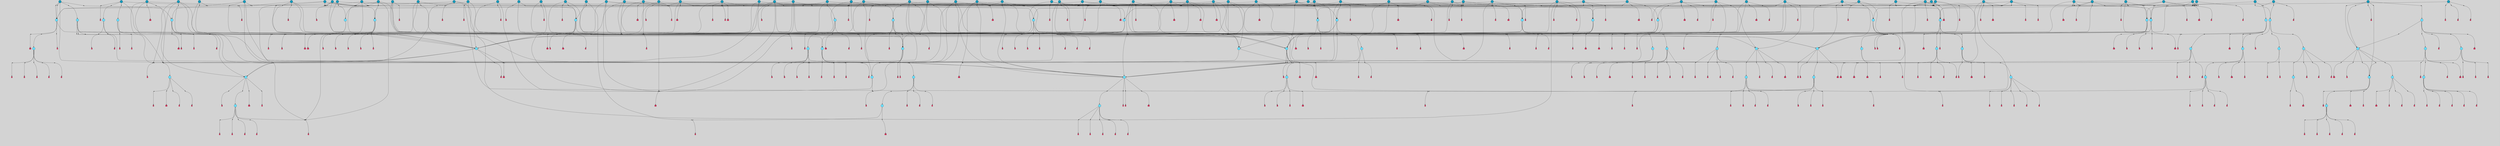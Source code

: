 // File exported with GEGELATI v1.3.1
// On the 2024-04-08 17:44:34
// With the File::TPGGraphDotExporter
digraph{
	graph[pad = "0.212, 0.055" bgcolor = lightgray]
	node[shape=circle style = filled label = ""]
		T4 [fillcolor="#66ddff"]
		T9 [fillcolor="#66ddff"]
		T27 [fillcolor="#66ddff"]
		T54 [fillcolor="#1199bb"]
		T111 [fillcolor="#66ddff"]
		T129 [fillcolor="#66ddff"]
		T195 [fillcolor="#66ddff"]
		T212 [fillcolor="#66ddff"]
		T242 [fillcolor="#66ddff"]
		T323 [fillcolor="#66ddff"]
		T324 [fillcolor="#66ddff"]
		T327 [fillcolor="#66ddff"]
		T650 [fillcolor="#1199bb"]
		T651 [fillcolor="#66ddff"]
		T652 [fillcolor="#66ddff"]
		T653 [fillcolor="#66ddff"]
		T713 [fillcolor="#66ddff"]
		T729 [fillcolor="#66ddff"]
		T730 [fillcolor="#66ddff"]
		T731 [fillcolor="#66ddff"]
		T766 [fillcolor="#1199bb"]
		T790 [fillcolor="#66ddff"]
		T791 [fillcolor="#66ddff"]
		T792 [fillcolor="#66ddff"]
		T793 [fillcolor="#1199bb"]
		T794 [fillcolor="#66ddff"]
		T795 [fillcolor="#66ddff"]
		T796 [fillcolor="#66ddff"]
		T804 [fillcolor="#66ddff"]
		T829 [fillcolor="#66ddff"]
		T845 [fillcolor="#66ddff"]
		T846 [fillcolor="#66ddff"]
		T847 [fillcolor="#1199bb"]
		T848 [fillcolor="#66ddff"]
		T849 [fillcolor="#66ddff"]
		T850 [fillcolor="#66ddff"]
		T786 [fillcolor="#66ddff"]
		T851 [fillcolor="#66ddff"]
		T852 [fillcolor="#66ddff"]
		T853 [fillcolor="#66ddff"]
		T854 [fillcolor="#66ddff"]
		T855 [fillcolor="#66ddff"]
		T856 [fillcolor="#66ddff"]
		T862 [fillcolor="#1199bb"]
		T920 [fillcolor="#66ddff"]
		T923 [fillcolor="#66ddff"]
		T924 [fillcolor="#66ddff"]
		T925 [fillcolor="#66ddff"]
		T926 [fillcolor="#66ddff"]
		T928 [fillcolor="#1199bb"]
		T932 [fillcolor="#1199bb"]
		T933 [fillcolor="#66ddff"]
		T1001 [fillcolor="#66ddff"]
		T1003 [fillcolor="#66ddff"]
		T1005 [fillcolor="#66ddff"]
		T1006 [fillcolor="#66ddff"]
		T1009 [fillcolor="#1199bb"]
		T1012 [fillcolor="#1199bb"]
		T1044 [fillcolor="#1199bb"]
		T1048 [fillcolor="#1199bb"]
		T1050 [fillcolor="#1199bb"]
		T1054 [fillcolor="#1199bb"]
		T1055 [fillcolor="#1199bb"]
		T1069 [fillcolor="#1199bb"]
		T1079 [fillcolor="#66ddff"]
		T1090 [fillcolor="#1199bb"]
		T1091 [fillcolor="#1199bb"]
		T1097 [fillcolor="#1199bb"]
		T1098 [fillcolor="#1199bb"]
		T1099 [fillcolor="#1199bb"]
		T1100 [fillcolor="#1199bb"]
		T1101 [fillcolor="#1199bb"]
		T1102 [fillcolor="#1199bb"]
		T1103 [fillcolor="#1199bb"]
		T1104 [fillcolor="#1199bb"]
		T1105 [fillcolor="#1199bb"]
		T1108 [fillcolor="#1199bb"]
		T1109 [fillcolor="#1199bb"]
		T1110 [fillcolor="#1199bb"]
		T1113 [fillcolor="#1199bb"]
		T1115 [fillcolor="#1199bb"]
		T1118 [fillcolor="#1199bb"]
		T1119 [fillcolor="#1199bb"]
		T1120 [fillcolor="#1199bb"]
		T1121 [fillcolor="#1199bb"]
		T1122 [fillcolor="#1199bb"]
		T1124 [fillcolor="#1199bb"]
		T1125 [fillcolor="#1199bb"]
		T1126 [fillcolor="#1199bb"]
		T1128 [fillcolor="#1199bb"]
		T1130 [fillcolor="#1199bb"]
		T1134 [fillcolor="#66ddff"]
		T1135 [fillcolor="#66ddff"]
		T1136 [fillcolor="#1199bb"]
		T1137 [fillcolor="#66ddff"]
		T1138 [fillcolor="#66ddff"]
		T1139 [fillcolor="#66ddff"]
		T1140 [fillcolor="#66ddff"]
		T1141 [fillcolor="#66ddff"]
		T1142 [fillcolor="#66ddff"]
		T1143 [fillcolor="#66ddff"]
		T1144 [fillcolor="#66ddff"]
		T1145 [fillcolor="#66ddff"]
		T1146 [fillcolor="#1199bb"]
		T1147 [fillcolor="#66ddff"]
		T1148 [fillcolor="#66ddff"]
		T1149 [fillcolor="#66ddff"]
		T1150 [fillcolor="#66ddff"]
		T1151 [fillcolor="#66ddff"]
		T1152 [fillcolor="#1199bb"]
		T1153 [fillcolor="#1199bb"]
		T1156 [fillcolor="#1199bb"]
		T1157 [fillcolor="#1199bb"]
		T1158 [fillcolor="#1199bb"]
		T1159 [fillcolor="#1199bb"]
		T1160 [fillcolor="#1199bb"]
		T1162 [fillcolor="#1199bb"]
		T1164 [fillcolor="#1199bb"]
		T1165 [fillcolor="#1199bb"]
		T1167 [fillcolor="#1199bb"]
		T1168 [fillcolor="#1199bb"]
		T1169 [fillcolor="#1199bb"]
		T1170 [fillcolor="#1199bb"]
		T1172 [fillcolor="#1199bb"]
		T1173 [fillcolor="#1199bb"]
		T1174 [fillcolor="#1199bb"]
		T1175 [fillcolor="#1199bb"]
		T1176 [fillcolor="#1199bb"]
		T1177 [fillcolor="#1199bb"]
		T1178 [fillcolor="#1199bb"]
		T1180 [fillcolor="#1199bb"]
		T1181 [fillcolor="#1199bb"]
		T714 [fillcolor="#1199bb"]
		T1182 [fillcolor="#1199bb"]
		T1184 [fillcolor="#1199bb"]
		T1185 [fillcolor="#1199bb"]
		T1186 [fillcolor="#1199bb"]
		T1187 [fillcolor="#1199bb"]
		T1190 [fillcolor="#1199bb"]
		T1193 [fillcolor="#1199bb"]
		T1194 [fillcolor="#1199bb"]
		T1195 [fillcolor="#1199bb"]
		T1196 [fillcolor="#1199bb"]
		T1171 [fillcolor="#1199bb"]
		T1197 [fillcolor="#1199bb"]
		T1198 [fillcolor="#1199bb"]
		T1199 [fillcolor="#1199bb"]
		P21573 [fillcolor="#cccccc" shape=point] //7|
		I21573 [shape=box style=invis label="0|2&2|4#2|6&#92;n5|3&0|6#0|1&#92;n4|7&2|6#0|5&#92;n7|6&0|7#0|5&#92;n10|7&2|2#1|1&#92;n"]
		P21573 -> I21573[style=invis]
		A15109 [fillcolor="#ff3366" shape=box margin=0.03 width=0 height=0 label="4"]
		T4 -> P21573 -> A15109
		P21574 [fillcolor="#cccccc" shape=point] //0|
		I21574 [shape=box style=invis label="2|5&0|1#0|6&#92;n6|1&2|2#2|7&#92;n8|0&0|3#1|4&#92;n4|3&2|5#2|4&#92;n8|1&2|4#0|0&#92;n6|6&0|1#2|6&#92;n11|7&2|4#2|5&#92;n6|2&2|4#0|2&#92;n8|5&2|4#2|4&#92;n2|1&2|1#2|2&#92;n2|7&2|5#2|6&#92;n9|7&0|5#0|4&#92;n1|2&0|5#2|6&#92;n4|2&2|3#2|7&#92;n3|3&2|1#0|2&#92;n"]
		P21574 -> I21574[style=invis]
		A15110 [fillcolor="#ff3366" shape=box margin=0.03 width=0 height=0 label="5"]
		T4 -> P21574 -> A15110
		P21575 [fillcolor="#cccccc" shape=point] //-6|
		I21575 [shape=box style=invis label="11|1&0|7#2|0&#92;n10|4&0|1#1|0&#92;n4|3&2|4#2|1&#92;n0|5&2|0#0|0&#92;n6|1&0|0#0|3&#92;n8|2&2|0#0|4&#92;n11|4&2|0#1|6&#92;n7|0&2|6#2|3&#92;n5|3&2|6#2|0&#92;n2|0&2|0#0|4&#92;n"]
		P21575 -> I21575[style=invis]
		A15111 [fillcolor="#ff3366" shape=box margin=0.03 width=0 height=0 label="9"]
		T9 -> P21575 -> A15111
		P21576 [fillcolor="#cccccc" shape=point] //2|
		I21576 [shape=box style=invis label="6|3&2|7#1|4&#92;n8|6&0|0#2|5&#92;n2|1&0|2#0|3&#92;n8|7&0|6#0|4&#92;n2|1&2|0#0|1&#92;n0|0&2|2#2|3&#92;n6|6&0|7#2|1&#92;n6|1&0|7#2|6&#92;n5|4&2|7#0|4&#92;n0|3&0|4#2|0&#92;n11|0&2|0#2|5&#92;n4|5&2|5#2|4&#92;n5|7&0|6#0|4&#92;n9|7&2|5#0|3&#92;n5|4&2|1#0|3&#92;n5|3&0|1#1|7&#92;n0|4&0|3#2|5&#92;n"]
		P21576 -> I21576[style=invis]
		A15112 [fillcolor="#ff3366" shape=box margin=0.03 width=0 height=0 label="10"]
		T9 -> P21576 -> A15112
		P21577 [fillcolor="#cccccc" shape=point] //-3|
		I21577 [shape=box style=invis label="8|1&2|3#0|5&#92;n0|6&0|5#0|5&#92;n3|7&2|1#0|6&#92;n3|5&0|1#0|0&#92;n9|5&2|0#0|4&#92;n3|5&0|2#0|3&#92;n10|6&2|4#1|0&#92;n9|4&2|7#2|6&#92;n1|7&2|5#2|2&#92;n"]
		P21577 -> I21577[style=invis]
		A15113 [fillcolor="#ff3366" shape=box margin=0.03 width=0 height=0 label="5"]
		T4 -> P21577 -> A15113
		P21578 [fillcolor="#cccccc" shape=point] //2|
		I21578 [shape=box style=invis label="9|1&2|3#0|1&#92;n5|2&2|0#2|4&#92;n3|6&2|5#2|7&#92;n7|0&2|5#0|4&#92;n1|2&0|3#0|5&#92;n7|3&2|7#0|0&#92;n"]
		P21578 -> I21578[style=invis]
		A15114 [fillcolor="#ff3366" shape=box margin=0.03 width=0 height=0 label="2"]
		T27 -> P21578 -> A15114
		P21579 [fillcolor="#cccccc" shape=point] //-6|
		I21579 [shape=box style=invis label="7|5&0|4#0|4&#92;n11|0&2|5#2|1&#92;n"]
		P21579 -> I21579[style=invis]
		A15115 [fillcolor="#ff3366" shape=box margin=0.03 width=0 height=0 label="3"]
		T27 -> P21579 -> A15115
		P21580 [fillcolor="#cccccc" shape=point] //3|
		I21580 [shape=box style=invis label="7|6&2|4#0|2&#92;n10|3&2|7#1|4&#92;n11|6&0|4#0|1&#92;n7|1&0|0#2|6&#92;n7|6&0|3#2|6&#92;n4|0&2|6#0|1&#92;n4|4&2|5#0|2&#92;n4|6&0|4#2|7&#92;n10|0&2|3#1|5&#92;n2|6&0|5#0|2&#92;n1|0&2|3#0|7&#92;n1|6&2|0#0|5&#92;n6|2&0|1#0|7&#92;n9|2&0|3#2|7&#92;n5|3&0|6#0|6&#92;n1|7&2|5#2|3&#92;n8|1&2|7#0|6&#92;n1|0&2|5#2|1&#92;n7|1&2|2#2|5&#92;n7|4&2|6#0|3&#92;n"]
		P21580 -> I21580[style=invis]
		A15116 [fillcolor="#ff3366" shape=box margin=0.03 width=0 height=0 label="4"]
		T27 -> P21580 -> A15116
		T27 -> P21574
		P21581 [fillcolor="#cccccc" shape=point] //0|
		I21581 [shape=box style=invis label="4|0&0|3#2|7&#92;n10|2&0|3#1|7&#92;n3|5&0|2#0|3&#92;n4|5&0|0#2|1&#92;n10|7&2|0#1|2&#92;n5|3&2|3#1|6&#92;n9|5&2|0#0|4&#92;n5|4&2|7#0|2&#92;n10|3&2|7#1|4&#92;n7|2&0|1#2|6&#92;n8|6&0|5#0|5&#92;n8|7&2|3#0|5&#92;n2|6&2|4#0|0&#92;n"]
		P21581 -> I21581[style=invis]
		A15117 [fillcolor="#ff3366" shape=box margin=0.03 width=0 height=0 label="5"]
		T27 -> P21581 -> A15117
		P21582 [fillcolor="#cccccc" shape=point] //8|
		I21582 [shape=box style=invis label="9|0&0|1#2|0&#92;n10|1&2|5#1|4&#92;n8|2&2|6#0|4&#92;n2|4&2|5#2|3&#92;n4|2&2|2#0|2&#92;n7|5&0|2#0|0&#92;n8|2&2|1#1|3&#92;n8|7&0|7#2|1&#92;n1|1&0|0#0|7&#92;n5|6&2|5#1|0&#92;n6|6&2|5#0|0&#92;n11|4&0|3#2|6&#92;n4|2&2|4#0|7&#92;n5|6&0|1#2|0&#92;n11|3&0|2#0|7&#92;n"]
		P21582 -> I21582[style=invis]
		A15118 [fillcolor="#ff3366" shape=box margin=0.03 width=0 height=0 label="6"]
		T54 -> P21582 -> A15118
		P21583 [fillcolor="#cccccc" shape=point] //5|
		I21583 [shape=box style=invis label="3|0&2|0#0|1&#92;n3|0&0|7#0|1&#92;n5|3&0|2#2|6&#92;n4|4&2|4#2|6&#92;n11|2&0|7#1|6&#92;n2|7&2|2#2|5&#92;n9|3&2|6#2|7&#92;n7|7&0|0#0|4&#92;n6|1&2|4#2|3&#92;n5|4&2|0#1|6&#92;n1|3&0|7#0|4&#92;n"]
		P21583 -> I21583[style=invis]
		A15119 [fillcolor="#ff3366" shape=box margin=0.03 width=0 height=0 label="7"]
		T54 -> P21583 -> A15119
		P21584 [fillcolor="#cccccc" shape=point] //-10|
		I21584 [shape=box style=invis label="3|6&0|0#0|4&#92;n4|1&2|4#0|1&#92;n5|1&0|1#0|4&#92;n5|5&2|6#0|5&#92;n6|5&0|6#0|3&#92;n11|1&2|0#0|1&#92;n0|7&2|0#0|3&#92;n1|2&0|6#0|1&#92;n8|0&0|4#2|0&#92;n0|4&0|7#2|7&#92;n7|0&2|7#1|3&#92;n3|1&0|5#2|5&#92;n5|1&0|4#0|3&#92;n2|2&0|2#0|0&#92;n8|3&0|1#0|7&#92;n3|0&0|3#0|5&#92;n7|2&0|5#2|0&#92;n6|3&2|7#1|5&#92;n4|7&2|7#2|1&#92;n"]
		P21584 -> I21584[style=invis]
		A15120 [fillcolor="#ff3366" shape=box margin=0.03 width=0 height=0 label="14"]
		T54 -> P21584 -> A15120
		P21585 [fillcolor="#cccccc" shape=point] //5|
		I21585 [shape=box style=invis label="0|5&2|3#0|1&#92;n0|6&2|1#2|4&#92;n6|2&2|6#0|7&#92;n7|4&0|3#0|1&#92;n5|4&0|7#1|6&#92;n9|1&0|5#2|2&#92;n6|3&2|3#1|7&#92;n11|7&2|4#1|6&#92;n2|5&0|1#0|0&#92;n4|7&0|0#0|2&#92;n6|2&0|6#0|0&#92;n2|1&2|6#2|4&#92;n10|0&2|0#1|0&#92;n6|6&2|4#0|6&#92;n"]
		P21585 -> I21585[style=invis]
		A15121 [fillcolor="#ff3366" shape=box margin=0.03 width=0 height=0 label="8"]
		T54 -> P21585 -> A15121
		P21586 [fillcolor="#cccccc" shape=point] //-5|
		I21586 [shape=box style=invis label="0|0&2|3#0|2&#92;n10|5&0|6#1|3&#92;n7|3&0|6#2|3&#92;n3|4&0|6#0|6&#92;n10|5&0|2#1|1&#92;n5|0&0|1#0|3&#92;n6|6&2|5#1|5&#92;n7|4&0|2#1|7&#92;n5|7&0|1#2|5&#92;n1|5&0|0#0|3&#92;n7|5&2|1#2|6&#92;n9|0&0|2#0|0&#92;n4|0&2|4#0|0&#92;n4|6&0|0#2|3&#92;n3|1&0|6#2|5&#92;n7|7&2|1#2|3&#92;n9|4&2|2#0|6&#92;n"]
		P21586 -> I21586[style=invis]
		T111 -> P21586 -> T9
		P21587 [fillcolor="#cccccc" shape=point] //7|
		I21587 [shape=box style=invis label="7|4&2|1#2|0&#92;n4|1&2|4#2|3&#92;n5|0&2|0#2|2&#92;n6|1&2|4#2|6&#92;n"]
		P21587 -> I21587[style=invis]
		A15122 [fillcolor="#ff3366" shape=box margin=0.03 width=0 height=0 label="9"]
		T111 -> P21587 -> A15122
		P21588 [fillcolor="#cccccc" shape=point] //2|
		I21588 [shape=box style=invis label="3|0&2|0#0|1&#92;n11|2&0|7#1|6&#92;n8|7&2|4#0|5&#92;n5|3&0|2#2|6&#92;n4|4&2|4#2|6&#92;n3|0&0|7#0|1&#92;n2|7&2|2#2|5&#92;n9|3&2|6#2|7&#92;n7|7&0|0#0|4&#92;n6|1&2|4#1|3&#92;n5|4&2|0#1|6&#92;n1|3&0|7#0|4&#92;n"]
		P21588 -> I21588[style=invis]
		A15123 [fillcolor="#ff3366" shape=box margin=0.03 width=0 height=0 label="7"]
		T111 -> P21588 -> A15123
		T111 -> P21575
		T129 -> P21582
		T129 -> P21583
		P21589 [fillcolor="#cccccc" shape=point] //10|
		I21589 [shape=box style=invis label="4|5&2|7#2|1&#92;n1|7&2|3#0|6&#92;n3|5&2|2#0|3&#92;n10|3&0|7#1|4&#92;n7|1&0|4#2|6&#92;n10|2&0|3#1|7&#92;n9|5&2|0#0|4&#92;n4|0&0|3#2|7&#92;n11|4&2|6#1|2&#92;n5|4&2|7#0|2&#92;n2|6&2|4#0|0&#92;n6|5&0|7#2|1&#92;n5|3&2|3#1|6&#92;n10|7&2|0#1|2&#92;n"]
		P21589 -> I21589[style=invis]
		A15124 [fillcolor="#ff3366" shape=box margin=0.03 width=0 height=0 label="5"]
		T129 -> P21589 -> A15124
		P21590 [fillcolor="#cccccc" shape=point] //5|
		I21590 [shape=box style=invis label="9|4&2|3#1|3&#92;n0|4&2|4#0|5&#92;n6|1&2|6#2|5&#92;n4|0&0|5#2|0&#92;n"]
		P21590 -> I21590[style=invis]
		A15125 [fillcolor="#ff3366" shape=box margin=0.03 width=0 height=0 label="7"]
		T129 -> P21590 -> A15125
		P21591 [fillcolor="#cccccc" shape=point] //6|
		I21591 [shape=box style=invis label="9|4&2|7#0|6&#92;n8|4&0|1#1|0&#92;n1|3&0|0#2|1&#92;n2|4&0|6#2|2&#92;n5|1&2|5#0|7&#92;n3|0&0|3#2|6&#92;n2|2&2|6#0|2&#92;n8|4&0|4#2|2&#92;n5|1&2|4#0|3&#92;n9|4&0|6#0|6&#92;n5|0&2|2#1|5&#92;n11|7&0|0#1|1&#92;n0|4&0|3#0|3&#92;n7|7&2|4#2|5&#92;n1|5&0|1#2|1&#92;n"]
		P21591 -> I21591[style=invis]
		A15126 [fillcolor="#ff3366" shape=box margin=0.03 width=0 height=0 label="1"]
		T129 -> P21591 -> A15126
		P21592 [fillcolor="#cccccc" shape=point] //5|
		I21592 [shape=box style=invis label="3|0&2|0#2|1&#92;n3|0&0|7#0|1&#92;n5|3&0|2#2|6&#92;n4|4&2|4#2|6&#92;n5|4&2|0#1|6&#92;n2|7&2|2#2|5&#92;n1|3&0|7#0|4&#92;n11|6&2|2#0|7&#92;n7|7&0|0#0|4&#92;n6|1&2|4#2|3&#92;n11|0&0|7#1|6&#92;n9|3&2|6#2|7&#92;n"]
		P21592 -> I21592[style=invis]
		A15127 [fillcolor="#ff3366" shape=box margin=0.03 width=0 height=0 label="7"]
		T195 -> P21592 -> A15127
		P21593 [fillcolor="#cccccc" shape=point] //4|
		I21593 [shape=box style=invis label="7|1&0|6#0|1&#92;n6|7&2|7#1|7&#92;n10|1&2|1#1|1&#92;n9|6&2|2#1|4&#92;n4|7&0|4#2|2&#92;n9|6&0|5#1|1&#92;n10|0&2|6#1|6&#92;n5|1&0|1#2|3&#92;n10|1&0|5#1|0&#92;n3|4&2|3#0|0&#92;n8|2&0|5#2|4&#92;n1|6&2|0#0|0&#92;n2|3&0|1#2|6&#92;n5|2&2|2#1|6&#92;n2|2&0|1#2|1&#92;n3|1&2|7#0|3&#92;n6|7&2|3#0|4&#92;n"]
		P21593 -> I21593[style=invis]
		A15128 [fillcolor="#ff3366" shape=box margin=0.03 width=0 height=0 label="10"]
		T195 -> P21593 -> A15128
		P21594 [fillcolor="#cccccc" shape=point] //-4|
		I21594 [shape=box style=invis label="0|4&0|0#2|7&#92;n8|5&2|4#2|4&#92;n4|3&2|5#2|4&#92;n11|7&2|2#2|5&#92;n6|5&2|2#2|7&#92;n3|2&0|7#0|7&#92;n3|3&2|1#0|3&#92;n2|6&0|3#2|5&#92;n0|1&2|6#2|2&#92;n8|2&0|0#1|6&#92;n0|7&0|5#0|4&#92;n9|5&0|3#2|7&#92;n2|7&2|5#2|6&#92;n9|0&2|0#0|1&#92;n1|2&2|4#0|2&#92;n"]
		P21594 -> I21594[style=invis]
		T195 -> P21594 -> T27
		P21595 [fillcolor="#cccccc" shape=point] //7|
		I21595 [shape=box style=invis label="7|4&2|7#0|4&#92;n4|6&0|1#2|5&#92;n2|1&2|3#0|0&#92;n4|3&2|0#0|1&#92;n0|0&2|7#2|7&#92;n7|7&0|5#2|3&#92;n5|0&2|1#2|2&#92;n10|0&0|4#1|2&#92;n4|4&0|7#0|0&#92;n6|7&0|2#0|1&#92;n1|4&2|5#0|4&#92;n"]
		P21595 -> I21595[style=invis]
		A15129 [fillcolor="#ff3366" shape=box margin=0.03 width=0 height=0 label="0"]
		T195 -> P21595 -> A15129
		P21596 [fillcolor="#cccccc" shape=point] //6|
		I21596 [shape=box style=invis label="9|4&2|7#0|6&#92;n8|4&0|1#1|0&#92;n1|3&0|0#2|1&#92;n2|4&0|6#2|2&#92;n5|1&2|5#0|7&#92;n3|0&0|3#2|6&#92;n2|2&2|6#0|2&#92;n8|4&0|4#2|2&#92;n5|1&2|4#0|3&#92;n9|4&0|6#0|6&#92;n5|0&2|2#1|5&#92;n11|7&0|0#1|1&#92;n0|4&0|3#0|3&#92;n7|7&2|4#2|5&#92;n1|5&0|1#2|1&#92;n"]
		P21596 -> I21596[style=invis]
		A15130 [fillcolor="#ff3366" shape=box margin=0.03 width=0 height=0 label="1"]
		T212 -> P21596 -> A15130
		P21597 [fillcolor="#cccccc" shape=point] //5|
		I21597 [shape=box style=invis label="9|4&2|3#1|3&#92;n0|4&2|4#0|5&#92;n6|1&2|6#2|5&#92;n4|0&0|5#2|0&#92;n"]
		P21597 -> I21597[style=invis]
		A15131 [fillcolor="#ff3366" shape=box margin=0.03 width=0 height=0 label="7"]
		T212 -> P21597 -> A15131
		P21598 [fillcolor="#cccccc" shape=point] //5|
		I21598 [shape=box style=invis label="3|0&2|0#0|1&#92;n3|0&0|7#0|1&#92;n5|3&0|2#2|6&#92;n4|4&2|4#2|6&#92;n11|2&0|7#1|6&#92;n2|7&2|2#2|5&#92;n9|3&2|6#2|7&#92;n7|7&0|0#0|4&#92;n6|1&2|4#2|3&#92;n5|4&2|0#1|6&#92;n1|3&0|7#0|4&#92;n"]
		P21598 -> I21598[style=invis]
		A15132 [fillcolor="#ff3366" shape=box margin=0.03 width=0 height=0 label="7"]
		T212 -> P21598 -> A15132
		P21599 [fillcolor="#cccccc" shape=point] //8|
		I21599 [shape=box style=invis label="9|0&0|1#2|0&#92;n10|1&2|5#1|4&#92;n8|2&2|6#0|4&#92;n2|4&2|5#2|3&#92;n4|2&2|2#0|2&#92;n7|5&0|2#0|0&#92;n8|2&2|1#1|3&#92;n8|7&0|7#2|1&#92;n1|1&0|0#0|7&#92;n5|6&2|5#1|0&#92;n6|6&2|5#0|0&#92;n11|4&0|3#2|6&#92;n4|2&2|4#0|7&#92;n5|6&0|1#2|0&#92;n11|3&0|2#0|7&#92;n"]
		P21599 -> I21599[style=invis]
		A15133 [fillcolor="#ff3366" shape=box margin=0.03 width=0 height=0 label="6"]
		T212 -> P21599 -> A15133
		P21600 [fillcolor="#cccccc" shape=point] //10|
		I21600 [shape=box style=invis label="4|5&2|7#2|1&#92;n1|7&2|3#0|6&#92;n3|5&2|2#0|3&#92;n10|3&0|7#1|4&#92;n7|1&0|4#2|6&#92;n10|2&0|3#1|7&#92;n9|5&2|0#0|4&#92;n4|0&0|3#2|7&#92;n11|4&2|6#1|2&#92;n5|4&2|7#0|2&#92;n2|6&2|4#0|0&#92;n6|5&0|7#2|1&#92;n5|3&2|3#1|6&#92;n10|7&2|0#1|2&#92;n"]
		P21600 -> I21600[style=invis]
		A15134 [fillcolor="#ff3366" shape=box margin=0.03 width=0 height=0 label="5"]
		T212 -> P21600 -> A15134
		P21601 [fillcolor="#cccccc" shape=point] //5|
		I21601 [shape=box style=invis label="1|6&2|7#0|7&#92;n9|2&2|7#2|2&#92;n10|2&0|7#1|3&#92;n5|3&0|7#0|7&#92;n7|0&2|7#2|2&#92;n1|6&2|3#0|0&#92;n2|3&2|3#2|2&#92;n"]
		P21601 -> I21601[style=invis]
		A15135 [fillcolor="#ff3366" shape=box margin=0.03 width=0 height=0 label="7"]
		T242 -> P21601 -> A15135
		P21602 [fillcolor="#cccccc" shape=point] //-8|
		I21602 [shape=box style=invis label="7|5&0|2#2|1&#92;n1|0&2|6#0|0&#92;n7|1&2|6#1|1&#92;n8|7&0|3#1|6&#92;n3|7&2|3#2|4&#92;n"]
		P21602 -> I21602[style=invis]
		A15136 [fillcolor="#ff3366" shape=box margin=0.03 width=0 height=0 label="2"]
		T242 -> P21602 -> A15136
		P21603 [fillcolor="#cccccc" shape=point] //-3|
		I21603 [shape=box style=invis label="1|1&2|1#0|1&#92;n1|4&0|0#2|4&#92;n11|0&2|3#0|2&#92;n11|6&0|4#0|1&#92;n5|2&0|6#1|5&#92;n3|7&2|6#2|7&#92;n7|7&0|1#2|1&#92;n9|5&2|2#2|0&#92;n6|5&2|6#1|4&#92;n0|7&0|5#2|4&#92;n8|1&0|0#2|3&#92;n0|5&0|3#0|5&#92;n2|0&2|4#0|5&#92;n7|5&2|7#1|3&#92;n8|3&0|0#1|2&#92;n"]
		P21603 -> I21603[style=invis]
		A15137 [fillcolor="#ff3366" shape=box margin=0.03 width=0 height=0 label="1"]
		T242 -> P21603 -> A15137
		P21604 [fillcolor="#cccccc" shape=point] //-9|
		I21604 [shape=box style=invis label="2|0&2|0#2|1&#92;n4|4&2|4#2|6&#92;n9|1&0|3#1|7&#92;n5|3&0|2#2|6&#92;n2|7&2|2#2|5&#92;n5|4&2|0#1|6&#92;n3|0&0|7#0|1&#92;n1|3&0|7#0|4&#92;n11|6&2|2#0|7&#92;n7|7&0|0#0|4&#92;n11|0&0|7#1|6&#92;n9|3&2|6#2|7&#92;n"]
		P21604 -> I21604[style=invis]
		A15138 [fillcolor="#ff3366" shape=box margin=0.03 width=0 height=0 label="7"]
		T323 -> P21604 -> A15138
		P21605 [fillcolor="#cccccc" shape=point] //-4|
		I21605 [shape=box style=invis label="4|1&0|4#2|6&#92;n1|2&2|2#2|0&#92;n1|2&2|0#0|6&#92;n8|4&2|3#2|5&#92;n5|5&2|1#1|0&#92;n"]
		P21605 -> I21605[style=invis]
		A15139 [fillcolor="#ff3366" shape=box margin=0.03 width=0 height=0 label="12"]
		T324 -> P21605 -> A15139
		P21606 [fillcolor="#cccccc" shape=point] //8|
		I21606 [shape=box style=invis label="9|7&0|5#2|5&#92;n3|3&2|3#0|2&#92;n9|5&2|2#1|0&#92;n2|3&0|6#0|3&#92;n4|4&2|5#2|7&#92;n11|3&2|0#1|5&#92;n6|6&2|1#2|2&#92;n4|6&0|1#2|2&#92;n2|5&2|7#2|2&#92;n7|7&2|2#2|3&#92;n6|5&0|3#2|6&#92;n6|7&0|6#0|2&#92;n"]
		P21606 -> I21606[style=invis]
		A15140 [fillcolor="#ff3366" shape=box margin=0.03 width=0 height=0 label="14"]
		T323 -> P21606 -> A15140
		P21607 [fillcolor="#cccccc" shape=point] //-8|
		I21607 [shape=box style=invis label="7|5&0|4#2|4&#92;n"]
		P21607 -> I21607[style=invis]
		A15141 [fillcolor="#ff3366" shape=box margin=0.03 width=0 height=0 label="3"]
		T323 -> P21607 -> A15141
		P21608 [fillcolor="#cccccc" shape=point] //4|
		I21608 [shape=box style=invis label="4|3&0|6#0|3&#92;n5|7&2|3#2|2&#92;n5|6&0|7#1|2&#92;n1|4&2|6#0|3&#92;n8|4&2|1#2|5&#92;n9|5&2|4#1|4&#92;n2|4&0|5#0|7&#92;n10|0&0|6#1|3&#92;n3|0&0|6#0|2&#92;n2|7&2|7#2|6&#92;n5|2&0|5#1|5&#92;n10|4&2|5#1|7&#92;n4|0&0|4#2|4&#92;n11|1&0|4#2|6&#92;n10|6&2|0#1|4&#92;n9|7&0|3#1|4&#92;n4|5&2|7#0|6&#92;n11|5&2|6#2|3&#92;n0|3&0|5#0|1&#92;n"]
		P21608 -> I21608[style=invis]
		A15142 [fillcolor="#ff3366" shape=box margin=0.03 width=0 height=0 label="13"]
		T323 -> P21608 -> A15142
		P21609 [fillcolor="#cccccc" shape=point] //2|
		I21609 [shape=box style=invis label="4|1&0|4#2|6&#92;n5|5&2|1#1|0&#92;n1|0&2|0#0|6&#92;n8|4&2|3#2|5&#92;n"]
		P21609 -> I21609[style=invis]
		T323 -> P21609 -> T324
		P21610 [fillcolor="#cccccc" shape=point] //6|
		I21610 [shape=box style=invis label="3|0&2|7#2|2&#92;n3|2&0|4#2|5&#92;n5|1&0|2#1|0&#92;n8|7&0|1#2|0&#92;n8|5&0|3#0|6&#92;n0|2&0|2#2|3&#92;n1|5&2|5#0|5&#92;n5|6&0|6#0|7&#92;n6|7&0|0#2|6&#92;n1|2&2|3#0|0&#92;n7|7&2|3#0|4&#92;n0|7&2|7#0|6&#92;n1|0&2|2#2|7&#92;n4|4&0|1#0|0&#92;n"]
		P21610 -> I21610[style=invis]
		A15143 [fillcolor="#ff3366" shape=box margin=0.03 width=0 height=0 label="11"]
		T324 -> P21610 -> A15143
		P21611 [fillcolor="#cccccc" shape=point] //-4|
		I21611 [shape=box style=invis label="4|1&0|4#2|6&#92;n1|2&2|2#2|0&#92;n1|2&2|0#0|6&#92;n8|4&2|3#2|5&#92;n5|5&2|1#1|0&#92;n"]
		P21611 -> I21611[style=invis]
		A15144 [fillcolor="#ff3366" shape=box margin=0.03 width=0 height=0 label="12"]
		T327 -> P21611 -> A15144
		P21612 [fillcolor="#cccccc" shape=point] //6|
		I21612 [shape=box style=invis label="3|0&2|7#2|2&#92;n3|2&0|4#2|5&#92;n5|1&0|2#1|0&#92;n8|7&0|1#2|0&#92;n8|5&0|3#0|6&#92;n0|2&0|2#2|3&#92;n1|5&2|5#0|5&#92;n5|6&0|6#0|7&#92;n6|7&0|0#2|6&#92;n1|2&2|3#0|0&#92;n7|7&2|3#0|4&#92;n0|7&2|7#0|6&#92;n1|0&2|2#2|7&#92;n4|4&0|1#0|0&#92;n"]
		P21612 -> I21612[style=invis]
		A15145 [fillcolor="#ff3366" shape=box margin=0.03 width=0 height=0 label="11"]
		T327 -> P21612 -> A15145
		P21613 [fillcolor="#cccccc" shape=point] //-4|
		I21613 [shape=box style=invis label="4|1&0|4#2|6&#92;n1|2&2|2#2|0&#92;n1|2&2|0#0|6&#92;n8|4&2|3#2|5&#92;n5|5&2|1#1|0&#92;n"]
		P21613 -> I21613[style=invis]
		A15146 [fillcolor="#ff3366" shape=box margin=0.03 width=0 height=0 label="12"]
		T650 -> P21613 -> A15146
		P21614 [fillcolor="#cccccc" shape=point] //7|
		I21614 [shape=box style=invis label="7|4&2|7#0|4&#92;n4|6&0|1#2|5&#92;n2|1&2|3#0|0&#92;n4|3&2|0#0|1&#92;n0|0&2|7#2|7&#92;n7|7&0|5#2|3&#92;n5|0&2|1#2|2&#92;n10|0&0|4#1|2&#92;n4|4&0|7#0|0&#92;n6|7&0|2#0|1&#92;n1|4&2|5#0|4&#92;n"]
		P21614 -> I21614[style=invis]
		A15147 [fillcolor="#ff3366" shape=box margin=0.03 width=0 height=0 label="0"]
		T651 -> P21614 -> A15147
		P21615 [fillcolor="#cccccc" shape=point] //0|
		I21615 [shape=box style=invis label="4|0&0|3#2|7&#92;n10|2&0|3#1|7&#92;n3|5&0|2#0|3&#92;n4|5&0|0#2|1&#92;n10|7&2|0#1|2&#92;n5|3&2|3#1|6&#92;n9|5&2|0#0|4&#92;n5|4&2|7#0|2&#92;n10|3&2|7#1|4&#92;n7|2&0|1#2|6&#92;n8|6&0|5#0|5&#92;n8|7&2|3#0|5&#92;n2|6&2|4#0|0&#92;n"]
		P21615 -> I21615[style=invis]
		A15148 [fillcolor="#ff3366" shape=box margin=0.03 width=0 height=0 label="5"]
		T653 -> P21615 -> A15148
		P21616 [fillcolor="#cccccc" shape=point] //0|
		I21616 [shape=box style=invis label="2|5&0|1#0|6&#92;n6|1&2|2#2|7&#92;n8|0&0|3#1|4&#92;n4|3&2|5#2|4&#92;n8|1&2|4#0|0&#92;n6|6&0|1#2|6&#92;n11|7&2|4#2|5&#92;n6|2&2|4#0|2&#92;n8|5&2|4#2|4&#92;n2|1&2|1#2|2&#92;n2|7&2|5#2|6&#92;n9|7&0|5#0|4&#92;n1|2&0|5#2|6&#92;n4|2&2|3#2|7&#92;n3|3&2|1#0|2&#92;n"]
		P21616 -> I21616[style=invis]
		A15149 [fillcolor="#ff3366" shape=box margin=0.03 width=0 height=0 label="5"]
		T653 -> P21616 -> A15149
		P21617 [fillcolor="#cccccc" shape=point] //3|
		I21617 [shape=box style=invis label="7|6&2|4#0|2&#92;n10|3&2|7#1|4&#92;n11|6&0|4#0|1&#92;n7|1&0|0#2|6&#92;n7|6&0|3#2|6&#92;n4|0&2|6#0|1&#92;n4|4&2|5#0|2&#92;n4|6&0|4#2|7&#92;n10|0&2|3#1|5&#92;n2|6&0|5#0|2&#92;n1|0&2|3#0|7&#92;n1|6&2|0#0|5&#92;n6|2&0|1#0|7&#92;n9|2&0|3#2|7&#92;n5|3&0|6#0|6&#92;n1|7&2|5#2|3&#92;n8|1&2|7#0|6&#92;n1|0&2|5#2|1&#92;n7|1&2|2#2|5&#92;n7|4&2|6#0|3&#92;n"]
		P21617 -> I21617[style=invis]
		A15150 [fillcolor="#ff3366" shape=box margin=0.03 width=0 height=0 label="4"]
		T653 -> P21617 -> A15150
		P21618 [fillcolor="#cccccc" shape=point] //-9|
		I21618 [shape=box style=invis label="4|7&2|6#0|5&#92;n11|3&0|2#2|6&#92;n10|2&2|4#1|6&#92;n3|0&2|6#2|7&#92;n4|3&0|5#0|7&#92;n2|3&0|7#0|7&#92;n10|6&0|7#1|5&#92;n10|1&2|2#1|1&#92;n1|7&0|3#2|6&#92;n"]
		P21618 -> I21618[style=invis]
		A15151 [fillcolor="#ff3366" shape=box margin=0.03 width=0 height=0 label="4"]
		T650 -> P21618 -> A15151
		P21619 [fillcolor="#cccccc" shape=point] //8|
		I21619 [shape=box style=invis label="9|0&0|1#2|0&#92;n10|1&2|5#1|4&#92;n8|2&2|6#0|4&#92;n2|4&2|5#2|3&#92;n4|2&2|2#0|2&#92;n7|5&0|2#0|0&#92;n8|2&2|1#1|3&#92;n8|7&0|7#2|1&#92;n1|1&0|0#0|7&#92;n5|6&2|5#1|0&#92;n6|6&2|5#0|0&#92;n11|4&0|3#2|6&#92;n4|2&2|4#0|7&#92;n5|6&0|1#2|0&#92;n11|3&0|2#0|7&#92;n"]
		P21619 -> I21619[style=invis]
		A15152 [fillcolor="#ff3366" shape=box margin=0.03 width=0 height=0 label="6"]
		T652 -> P21619 -> A15152
		P21620 [fillcolor="#cccccc" shape=point] //-6|
		I21620 [shape=box style=invis label="9|0&2|0#0|1&#92;n3|2&0|2#0|3&#92;n5|4&0|5#1|7&#92;n2|1&0|4#0|3&#92;n9|2&2|0#2|4&#92;n7|6&0|4#0|2&#92;n2|3&0|6#2|6&#92;n1|2&0|3#2|0&#92;n"]
		P21620 -> I21620[style=invis]
		T650 -> P21620 -> T652
		P21621 [fillcolor="#cccccc" shape=point] //5|
		I21621 [shape=box style=invis label="3|0&2|0#0|1&#92;n3|0&0|7#0|1&#92;n5|3&0|2#2|6&#92;n4|4&2|4#2|6&#92;n11|2&0|7#1|6&#92;n2|7&2|2#2|5&#92;n9|3&2|6#2|7&#92;n7|7&0|0#0|4&#92;n6|1&2|4#2|3&#92;n5|4&2|0#1|6&#92;n1|3&0|7#0|4&#92;n"]
		P21621 -> I21621[style=invis]
		A15153 [fillcolor="#ff3366" shape=box margin=0.03 width=0 height=0 label="7"]
		T652 -> P21621 -> A15153
		P21622 [fillcolor="#cccccc" shape=point] //-10|
		I21622 [shape=box style=invis label="3|6&0|0#0|4&#92;n4|1&2|4#0|1&#92;n5|1&0|1#0|4&#92;n5|5&2|6#0|5&#92;n6|5&0|6#0|3&#92;n11|1&2|0#0|1&#92;n0|7&2|0#0|3&#92;n1|2&0|6#0|1&#92;n8|0&0|4#2|0&#92;n0|4&0|7#2|7&#92;n7|0&2|7#1|3&#92;n3|1&0|5#2|5&#92;n5|1&0|4#0|3&#92;n2|2&0|2#0|0&#92;n8|3&0|1#0|7&#92;n3|0&0|3#0|5&#92;n7|2&0|5#2|0&#92;n6|3&2|7#1|5&#92;n4|7&2|7#2|1&#92;n"]
		P21622 -> I21622[style=invis]
		A15154 [fillcolor="#ff3366" shape=box margin=0.03 width=0 height=0 label="14"]
		T652 -> P21622 -> A15154
		P21623 [fillcolor="#cccccc" shape=point] //5|
		I21623 [shape=box style=invis label="0|5&2|3#0|1&#92;n0|6&2|1#2|4&#92;n6|2&2|6#0|7&#92;n7|4&0|3#0|1&#92;n5|4&0|7#1|6&#92;n9|1&0|5#2|2&#92;n6|3&2|3#1|7&#92;n11|7&2|4#1|6&#92;n2|5&0|1#0|0&#92;n4|7&0|0#0|2&#92;n6|2&0|6#0|0&#92;n2|1&2|6#2|4&#92;n10|0&2|0#1|0&#92;n6|6&2|4#0|6&#92;n"]
		P21623 -> I21623[style=invis]
		A15155 [fillcolor="#ff3366" shape=box margin=0.03 width=0 height=0 label="8"]
		T652 -> P21623 -> A15155
		P21624 [fillcolor="#cccccc" shape=point] //-2|
		I21624 [shape=box style=invis label="1|3&0|2#0|7&#92;n6|1&0|7#0|0&#92;n6|1&2|4#1|7&#92;n3|0&2|3#0|3&#92;n0|2&0|7#2|6&#92;n"]
		P21624 -> I21624[style=invis]
		T650 -> P21624 -> T651
		P21625 [fillcolor="#cccccc" shape=point] //5|
		I21625 [shape=box style=invis label="3|0&2|0#2|1&#92;n3|0&0|7#0|1&#92;n5|3&0|2#2|6&#92;n4|4&2|4#2|6&#92;n5|4&2|0#1|6&#92;n2|7&2|2#2|5&#92;n1|3&0|7#0|4&#92;n11|6&2|2#0|7&#92;n7|7&0|0#0|4&#92;n6|1&2|4#2|3&#92;n11|0&0|7#1|6&#92;n9|3&2|6#2|7&#92;n"]
		P21625 -> I21625[style=invis]
		A15156 [fillcolor="#ff3366" shape=box margin=0.03 width=0 height=0 label="7"]
		T651 -> P21625 -> A15156
		P21626 [fillcolor="#cccccc" shape=point] //4|
		I21626 [shape=box style=invis label="7|1&0|6#0|1&#92;n6|7&2|7#1|7&#92;n10|1&2|1#1|1&#92;n9|6&2|2#1|4&#92;n4|7&0|4#2|2&#92;n9|6&0|5#1|1&#92;n10|0&2|6#1|6&#92;n5|1&0|1#2|3&#92;n10|1&0|5#1|0&#92;n3|4&2|3#0|0&#92;n8|2&0|5#2|4&#92;n1|6&2|0#0|0&#92;n2|3&0|1#2|6&#92;n5|2&2|2#1|6&#92;n2|2&0|1#2|1&#92;n3|1&2|7#0|3&#92;n6|7&2|3#0|4&#92;n"]
		P21626 -> I21626[style=invis]
		A15157 [fillcolor="#ff3366" shape=box margin=0.03 width=0 height=0 label="10"]
		T651 -> P21626 -> A15157
		P21627 [fillcolor="#cccccc" shape=point] //-1|
		I21627 [shape=box style=invis label="5|7&2|4#0|7&#92;n6|4&2|4#2|6&#92;n3|0&0|5#0|0&#92;n9|5&0|7#1|4&#92;n8|0&0|2#2|1&#92;n3|0&2|6#0|7&#92;n1|7&2|5#2|5&#92;n9|4&0|2#0|6&#92;n4|4&2|5#0|6&#92;n"]
		P21627 -> I21627[style=invis]
		A15158 [fillcolor="#ff3366" shape=box margin=0.03 width=0 height=0 label="7"]
		T650 -> P21627 -> A15158
		P21628 [fillcolor="#cccccc" shape=point] //-4|
		I21628 [shape=box style=invis label="0|4&0|0#2|7&#92;n8|5&2|4#2|4&#92;n4|3&2|5#2|4&#92;n11|7&2|2#2|5&#92;n6|5&2|2#2|7&#92;n3|2&0|7#0|7&#92;n3|3&2|1#0|3&#92;n2|6&0|3#2|5&#92;n0|1&2|6#2|2&#92;n8|2&0|0#1|6&#92;n0|7&0|5#0|4&#92;n9|5&0|3#2|7&#92;n2|7&2|5#2|6&#92;n9|0&2|0#0|1&#92;n1|2&2|4#0|2&#92;n"]
		P21628 -> I21628[style=invis]
		T651 -> P21628 -> T653
		P21629 [fillcolor="#cccccc" shape=point] //2|
		I21629 [shape=box style=invis label="9|1&2|3#0|1&#92;n5|2&2|0#2|4&#92;n3|6&2|5#2|7&#92;n7|0&2|5#0|4&#92;n1|2&0|3#0|5&#92;n7|3&2|7#0|0&#92;n"]
		P21629 -> I21629[style=invis]
		A15159 [fillcolor="#ff3366" shape=box margin=0.03 width=0 height=0 label="2"]
		T653 -> P21629 -> A15159
		P21630 [fillcolor="#cccccc" shape=point] //-6|
		I21630 [shape=box style=invis label="7|5&0|4#0|4&#92;n11|0&2|5#2|1&#92;n"]
		P21630 -> I21630[style=invis]
		A15160 [fillcolor="#ff3366" shape=box margin=0.03 width=0 height=0 label="3"]
		T653 -> P21630 -> A15160
		P21631 [fillcolor="#cccccc" shape=point] //-4|
		I21631 [shape=box style=invis label="11|1&0|2#0|6&#92;n3|0&2|3#0|5&#92;n"]
		P21631 -> I21631[style=invis]
		T713 -> P21631 -> T111
		P21632 [fillcolor="#cccccc" shape=point] //-3|
		I21632 [shape=box style=invis label="11|1&0|2#0|6&#92;n3|0&0|3#0|2&#92;n7|5&2|3#0|2&#92;n"]
		P21632 -> I21632[style=invis]
		T713 -> P21632 -> T111
		P21633 [fillcolor="#cccccc" shape=point] //-1|
		I21633 [shape=box style=invis label="5|6&2|7#2|1&#92;n2|0&0|6#2|3&#92;n1|7&0|6#0|4&#92;n10|0&0|7#1|5&#92;n7|1&2|0#1|7&#92;n2|5&2|3#0|5&#92;n3|1&0|0#0|3&#92;n9|3&0|6#1|7&#92;n1|7&0|6#2|6&#92;n"]
		P21633 -> I21633[style=invis]
		T713 -> P21633 -> T9
		P21634 [fillcolor="#cccccc" shape=point] //-6|
		I21634 [shape=box style=invis label="0|3&0|5#0|4&#92;n6|4&0|3#1|0&#92;n1|2&2|2#2|2&#92;n1|1&0|6#0|4&#92;n4|7&2|6#2|6&#92;n5|2&2|2#1|3&#92;n4|1&0|6#2|4&#92;n6|7&0|2#2|0&#92;n3|0&0|4#2|5&#92;n5|4&0|4#1|3&#92;n"]
		P21634 -> I21634[style=invis]
		A15161 [fillcolor="#ff3366" shape=box margin=0.03 width=0 height=0 label="2"]
		T713 -> P21634 -> A15161
		P21635 [fillcolor="#cccccc" shape=point] //-6|
		I21635 [shape=box style=invis label="11|0&2|0#1|1&#92;n3|6&0|6#0|0&#92;n1|4&0|0#2|4&#92;n1|3&0|0#2|1&#92;n7|5&2|2#1|3&#92;n11|7&2|6#1|7&#92;n5|2&0|6#1|5&#92;n9|5&0|6#0|3&#92;n2|2&2|7#0|5&#92;n9|3&2|2#2|0&#92;n11|0&2|7#0|1&#92;n1|1&2|0#0|1&#92;n6|6&0|6#1|2&#92;n11|5&2|7#2|4&#92;n2|0&2|7#2|5&#92;n2|4&2|2#0|0&#92;n6|1&2|1#1|7&#92;n10|7&2|5#1|6&#92;n9|7&0|1#0|3&#92;n"]
		P21635 -> I21635[style=invis]
		A15162 [fillcolor="#ff3366" shape=box margin=0.03 width=0 height=0 label="1"]
		T713 -> P21635 -> A15162
		P21636 [fillcolor="#cccccc" shape=point] //5|
		I21636 [shape=box style=invis label="0|5&2|3#0|1&#92;n0|6&2|1#2|4&#92;n6|2&2|6#0|7&#92;n7|4&0|3#0|1&#92;n5|4&0|7#1|6&#92;n9|1&0|5#2|2&#92;n6|3&2|3#1|7&#92;n11|7&2|4#1|6&#92;n2|5&0|1#0|0&#92;n4|7&0|0#0|2&#92;n6|2&0|6#0|0&#92;n2|1&2|6#2|4&#92;n10|0&2|0#1|0&#92;n6|6&2|4#0|6&#92;n"]
		P21636 -> I21636[style=invis]
		A15163 [fillcolor="#ff3366" shape=box margin=0.03 width=0 height=0 label="8"]
		T730 -> P21636 -> A15163
		P21637 [fillcolor="#cccccc" shape=point] //-10|
		I21637 [shape=box style=invis label="3|6&0|0#0|4&#92;n4|1&2|4#0|1&#92;n5|1&0|1#0|4&#92;n5|5&2|6#0|5&#92;n6|5&0|6#0|3&#92;n11|1&2|0#0|1&#92;n0|7&2|0#0|3&#92;n1|2&0|6#0|1&#92;n8|0&0|4#2|0&#92;n0|4&0|7#2|7&#92;n7|0&2|7#1|3&#92;n3|1&0|5#2|5&#92;n5|1&0|4#0|3&#92;n2|2&0|2#0|0&#92;n8|3&0|1#0|7&#92;n3|0&0|3#0|5&#92;n7|2&0|5#2|0&#92;n6|3&2|7#1|5&#92;n4|7&2|7#2|1&#92;n"]
		P21637 -> I21637[style=invis]
		A15164 [fillcolor="#ff3366" shape=box margin=0.03 width=0 height=0 label="14"]
		T730 -> P21637 -> A15164
		P21638 [fillcolor="#cccccc" shape=point] //5|
		I21638 [shape=box style=invis label="3|0&2|0#0|1&#92;n3|0&0|7#0|1&#92;n5|3&0|2#2|6&#92;n4|4&2|4#2|6&#92;n11|2&0|7#1|6&#92;n2|7&2|2#2|5&#92;n9|3&2|6#2|7&#92;n7|7&0|0#0|4&#92;n6|1&2|4#2|3&#92;n5|4&2|0#1|6&#92;n1|3&0|7#0|4&#92;n"]
		P21638 -> I21638[style=invis]
		A15165 [fillcolor="#ff3366" shape=box margin=0.03 width=0 height=0 label="7"]
		T730 -> P21638 -> A15165
		P21639 [fillcolor="#cccccc" shape=point] //5|
		I21639 [shape=box style=invis label="3|0&2|0#2|1&#92;n3|0&0|7#0|1&#92;n5|3&0|2#2|6&#92;n4|4&2|4#2|6&#92;n5|4&2|0#1|6&#92;n2|7&2|2#2|5&#92;n1|3&0|7#0|4&#92;n11|6&2|2#0|7&#92;n7|7&0|0#0|4&#92;n6|1&2|4#2|3&#92;n11|0&0|7#1|6&#92;n9|3&2|6#2|7&#92;n"]
		P21639 -> I21639[style=invis]
		A15166 [fillcolor="#ff3366" shape=box margin=0.03 width=0 height=0 label="7"]
		T729 -> P21639 -> A15166
		P21640 [fillcolor="#cccccc" shape=point] //4|
		I21640 [shape=box style=invis label="7|1&0|6#0|1&#92;n6|7&2|7#1|7&#92;n10|1&2|1#1|1&#92;n9|6&2|2#1|4&#92;n4|7&0|4#2|2&#92;n9|6&0|5#1|1&#92;n10|0&2|6#1|6&#92;n5|1&0|1#2|3&#92;n10|1&0|5#1|0&#92;n3|4&2|3#0|0&#92;n8|2&0|5#2|4&#92;n1|6&2|0#0|0&#92;n2|3&0|1#2|6&#92;n5|2&2|2#1|6&#92;n2|2&0|1#2|1&#92;n3|1&2|7#0|3&#92;n6|7&2|3#0|4&#92;n"]
		P21640 -> I21640[style=invis]
		A15167 [fillcolor="#ff3366" shape=box margin=0.03 width=0 height=0 label="10"]
		T729 -> P21640 -> A15167
		P21641 [fillcolor="#cccccc" shape=point] //-4|
		I21641 [shape=box style=invis label="0|4&0|0#2|7&#92;n8|5&2|4#2|4&#92;n4|3&2|5#2|4&#92;n11|7&2|2#2|5&#92;n6|5&2|2#2|7&#92;n3|2&0|7#0|7&#92;n3|3&2|1#0|3&#92;n2|6&0|3#2|5&#92;n0|1&2|6#2|2&#92;n8|2&0|0#1|6&#92;n0|7&0|5#0|4&#92;n9|5&0|3#2|7&#92;n2|7&2|5#2|6&#92;n9|0&2|0#0|1&#92;n1|2&2|4#0|2&#92;n"]
		P21641 -> I21641[style=invis]
		T729 -> P21641 -> T731
		P21642 [fillcolor="#cccccc" shape=point] //7|
		I21642 [shape=box style=invis label="7|4&2|7#0|4&#92;n4|6&0|1#2|5&#92;n2|1&2|3#0|0&#92;n4|3&2|0#0|1&#92;n0|0&2|7#2|7&#92;n7|7&0|5#2|3&#92;n5|0&2|1#2|2&#92;n10|0&0|4#1|2&#92;n4|4&0|7#0|0&#92;n6|7&0|2#0|1&#92;n1|4&2|5#0|4&#92;n"]
		P21642 -> I21642[style=invis]
		A15168 [fillcolor="#ff3366" shape=box margin=0.03 width=0 height=0 label="0"]
		T729 -> P21642 -> A15168
		P21643 [fillcolor="#cccccc" shape=point] //8|
		I21643 [shape=box style=invis label="9|0&0|1#2|0&#92;n10|1&2|5#1|4&#92;n8|2&2|6#0|4&#92;n2|4&2|5#2|3&#92;n4|2&2|2#0|2&#92;n7|5&0|2#0|0&#92;n8|2&2|1#1|3&#92;n8|7&0|7#2|1&#92;n1|1&0|0#0|7&#92;n5|6&2|5#1|0&#92;n6|6&2|5#0|0&#92;n11|4&0|3#2|6&#92;n4|2&2|4#0|7&#92;n5|6&0|1#2|0&#92;n11|3&0|2#0|7&#92;n"]
		P21643 -> I21643[style=invis]
		A15169 [fillcolor="#ff3366" shape=box margin=0.03 width=0 height=0 label="6"]
		T730 -> P21643 -> A15169
		P21644 [fillcolor="#cccccc" shape=point] //2|
		I21644 [shape=box style=invis label="9|1&2|3#0|1&#92;n5|2&2|0#2|4&#92;n3|6&2|5#2|7&#92;n7|0&2|5#0|4&#92;n1|2&0|3#0|5&#92;n7|3&2|7#0|0&#92;n"]
		P21644 -> I21644[style=invis]
		A15170 [fillcolor="#ff3366" shape=box margin=0.03 width=0 height=0 label="2"]
		T731 -> P21644 -> A15170
		P21645 [fillcolor="#cccccc" shape=point] //-6|
		I21645 [shape=box style=invis label="7|5&0|4#0|4&#92;n11|0&2|5#2|1&#92;n"]
		P21645 -> I21645[style=invis]
		A15171 [fillcolor="#ff3366" shape=box margin=0.03 width=0 height=0 label="3"]
		T731 -> P21645 -> A15171
		P21646 [fillcolor="#cccccc" shape=point] //0|
		I21646 [shape=box style=invis label="4|0&0|3#2|7&#92;n10|2&0|3#1|7&#92;n3|5&0|2#0|3&#92;n4|5&0|0#2|1&#92;n10|7&2|0#1|2&#92;n5|3&2|3#1|6&#92;n9|5&2|0#0|4&#92;n5|4&2|7#0|2&#92;n10|3&2|7#1|4&#92;n7|2&0|1#2|6&#92;n8|6&0|5#0|5&#92;n8|7&2|3#0|5&#92;n2|6&2|4#0|0&#92;n"]
		P21646 -> I21646[style=invis]
		A15172 [fillcolor="#ff3366" shape=box margin=0.03 width=0 height=0 label="5"]
		T731 -> P21646 -> A15172
		P21647 [fillcolor="#cccccc" shape=point] //3|
		I21647 [shape=box style=invis label="7|6&2|4#0|2&#92;n10|3&2|7#1|4&#92;n11|6&0|4#0|1&#92;n7|1&0|0#2|6&#92;n7|6&0|3#2|6&#92;n4|0&2|6#0|1&#92;n4|4&2|5#0|2&#92;n4|6&0|4#2|7&#92;n10|0&2|3#1|5&#92;n2|6&0|5#0|2&#92;n1|0&2|3#0|7&#92;n1|6&2|0#0|5&#92;n6|2&0|1#0|7&#92;n9|2&0|3#2|7&#92;n5|3&0|6#0|6&#92;n1|7&2|5#2|3&#92;n8|1&2|7#0|6&#92;n1|0&2|5#2|1&#92;n7|1&2|2#2|5&#92;n7|4&2|6#0|3&#92;n"]
		P21647 -> I21647[style=invis]
		A15173 [fillcolor="#ff3366" shape=box margin=0.03 width=0 height=0 label="4"]
		T731 -> P21647 -> A15173
		P21648 [fillcolor="#cccccc" shape=point] //0|
		I21648 [shape=box style=invis label="2|5&0|1#0|6&#92;n6|1&2|2#2|7&#92;n8|0&0|3#1|4&#92;n4|3&2|5#2|4&#92;n8|1&2|4#0|0&#92;n6|6&0|1#2|6&#92;n11|7&2|4#2|5&#92;n6|2&2|4#0|2&#92;n8|5&2|4#2|4&#92;n2|1&2|1#2|2&#92;n2|7&2|5#2|6&#92;n9|7&0|5#0|4&#92;n1|2&0|5#2|6&#92;n4|2&2|3#2|7&#92;n3|3&2|1#0|2&#92;n"]
		P21648 -> I21648[style=invis]
		A15174 [fillcolor="#ff3366" shape=box margin=0.03 width=0 height=0 label="5"]
		T731 -> P21648 -> A15174
		P21649 [fillcolor="#cccccc" shape=point] //-1|
		I21649 [shape=box style=invis label="5|7&2|4#0|7&#92;n6|4&2|4#2|6&#92;n3|0&0|5#0|0&#92;n9|5&0|7#1|4&#92;n8|0&0|2#2|1&#92;n3|0&2|6#0|7&#92;n1|7&2|5#2|5&#92;n9|4&0|2#0|6&#92;n4|4&2|5#0|6&#92;n"]
		P21649 -> I21649[style=invis]
		A15175 [fillcolor="#ff3366" shape=box margin=0.03 width=0 height=0 label="7"]
		T766 -> P21649 -> A15175
		P21650 [fillcolor="#cccccc" shape=point] //4|
		I21650 [shape=box style=invis label="9|6&0|4#2|0&#92;n6|1&0|7#0|0&#92;n3|0&2|3#0|3&#92;n1|3&0|2#0|7&#92;n6|1&2|4#1|7&#92;n6|3&0|7#2|6&#92;n"]
		P21650 -> I21650[style=invis]
		T766 -> P21650 -> T729
		P21651 [fillcolor="#cccccc" shape=point] //-6|
		I21651 [shape=box style=invis label="9|0&2|0#0|1&#92;n3|2&0|2#0|3&#92;n5|4&0|5#1|7&#92;n2|1&0|4#0|3&#92;n9|2&2|0#2|4&#92;n7|6&0|4#0|2&#92;n2|3&0|6#2|6&#92;n1|2&0|3#2|0&#92;n"]
		P21651 -> I21651[style=invis]
		T766 -> P21651 -> T730
		P21652 [fillcolor="#cccccc" shape=point] //1|
		I21652 [shape=box style=invis label="2|5&0|1#0|0&#92;n0|7&2|7#2|2&#92;n6|7&2|3#0|1&#92;n9|2&2|6#0|7&#92;n4|7&2|4#2|6&#92;n9|1&2|4#1|3&#92;n0|6&2|1#2|4&#92;n9|0&2|7#1|1&#92;n4|7&0|0#0|2&#92;n9|7&0|3#1|6&#92;n6|4&2|4#0|6&#92;n1|1&0|1#2|4&#92;n7|3&2|7#0|1&#92;n2|2&2|2#2|1&#92;n10|0&0|0#1|2&#92;n3|7&0|0#0|5&#92;n6|4&2|7#0|6&#92;n10|2&2|7#1|3&#92;n"]
		P21652 -> I21652[style=invis]
		T766 -> P21652 -> T129
		P21653 [fillcolor="#cccccc" shape=point] //-6|
		I21653 [shape=box style=invis label="7|5&0|4#0|4&#92;n11|0&2|5#2|1&#92;n"]
		P21653 -> I21653[style=invis]
		A15176 [fillcolor="#ff3366" shape=box margin=0.03 width=0 height=0 label="3"]
		T792 -> P21653 -> A15176
		P21654 [fillcolor="#cccccc" shape=point] //2|
		I21654 [shape=box style=invis label="9|1&2|3#0|1&#92;n5|2&2|0#2|4&#92;n3|6&2|5#2|7&#92;n7|0&2|5#0|4&#92;n1|2&0|3#0|5&#92;n7|3&2|7#0|0&#92;n"]
		P21654 -> I21654[style=invis]
		A15177 [fillcolor="#ff3366" shape=box margin=0.03 width=0 height=0 label="2"]
		T792 -> P21654 -> A15177
		P21655 [fillcolor="#cccccc" shape=point] //0|
		I21655 [shape=box style=invis label="2|5&0|1#0|6&#92;n6|1&2|2#2|7&#92;n8|0&0|3#1|4&#92;n4|3&2|5#2|4&#92;n8|1&2|4#0|0&#92;n6|6&0|1#2|6&#92;n11|7&2|4#2|5&#92;n6|2&2|4#0|2&#92;n8|5&2|4#2|4&#92;n2|1&2|1#2|2&#92;n2|7&2|5#2|6&#92;n9|7&0|5#0|4&#92;n1|2&0|5#2|6&#92;n4|2&2|3#2|7&#92;n3|3&2|1#0|2&#92;n"]
		P21655 -> I21655[style=invis]
		A15178 [fillcolor="#ff3366" shape=box margin=0.03 width=0 height=0 label="5"]
		T792 -> P21655 -> A15178
		P21656 [fillcolor="#cccccc" shape=point] //-4|
		I21656 [shape=box style=invis label="0|4&0|0#2|7&#92;n8|5&2|4#2|4&#92;n4|3&2|5#2|4&#92;n11|7&2|2#2|5&#92;n6|5&2|2#2|7&#92;n3|2&0|7#0|7&#92;n3|3&2|1#0|3&#92;n2|6&0|3#2|5&#92;n0|1&2|6#2|2&#92;n8|2&0|0#1|6&#92;n0|7&0|5#0|4&#92;n9|5&0|3#2|7&#92;n2|7&2|5#2|6&#92;n9|0&2|0#0|1&#92;n1|2&2|4#0|2&#92;n"]
		P21656 -> I21656[style=invis]
		T791 -> P21656 -> T792
		P21657 [fillcolor="#cccccc" shape=point] //5|
		I21657 [shape=box style=invis label="3|0&2|0#0|1&#92;n3|0&0|7#0|1&#92;n5|3&0|2#2|6&#92;n4|4&2|4#2|6&#92;n11|2&0|7#1|6&#92;n2|7&2|2#2|5&#92;n9|3&2|6#2|7&#92;n7|7&0|0#0|4&#92;n6|1&2|4#2|3&#92;n5|4&2|0#1|6&#92;n1|3&0|7#0|4&#92;n"]
		P21657 -> I21657[style=invis]
		A15179 [fillcolor="#ff3366" shape=box margin=0.03 width=0 height=0 label="7"]
		T790 -> P21657 -> A15179
		P21658 [fillcolor="#cccccc" shape=point] //8|
		I21658 [shape=box style=invis label="9|0&0|1#2|0&#92;n10|1&2|5#1|4&#92;n8|2&2|6#0|4&#92;n2|4&2|5#2|3&#92;n4|2&2|2#0|2&#92;n7|5&0|2#0|0&#92;n8|2&2|1#1|3&#92;n8|7&0|7#2|1&#92;n1|1&0|0#0|7&#92;n5|6&2|5#1|0&#92;n6|6&2|5#0|0&#92;n11|4&0|3#2|6&#92;n4|2&2|4#0|7&#92;n5|6&0|1#2|0&#92;n11|3&0|2#0|7&#92;n"]
		P21658 -> I21658[style=invis]
		A15180 [fillcolor="#ff3366" shape=box margin=0.03 width=0 height=0 label="6"]
		T790 -> P21658 -> A15180
		P21659 [fillcolor="#cccccc" shape=point] //3|
		I21659 [shape=box style=invis label="7|6&2|4#0|2&#92;n10|3&2|7#1|4&#92;n11|6&0|4#0|1&#92;n7|1&0|0#2|6&#92;n7|6&0|3#2|6&#92;n4|0&2|6#0|1&#92;n4|4&2|5#0|2&#92;n4|6&0|4#2|7&#92;n10|0&2|3#1|5&#92;n2|6&0|5#0|2&#92;n1|0&2|3#0|7&#92;n1|6&2|0#0|5&#92;n6|2&0|1#0|7&#92;n9|2&0|3#2|7&#92;n5|3&0|6#0|6&#92;n1|7&2|5#2|3&#92;n8|1&2|7#0|6&#92;n1|0&2|5#2|1&#92;n7|1&2|2#2|5&#92;n7|4&2|6#0|3&#92;n"]
		P21659 -> I21659[style=invis]
		A15181 [fillcolor="#ff3366" shape=box margin=0.03 width=0 height=0 label="4"]
		T792 -> P21659 -> A15181
		P21660 [fillcolor="#cccccc" shape=point] //-10|
		I21660 [shape=box style=invis label="3|6&0|0#0|4&#92;n4|1&2|4#0|1&#92;n5|1&0|1#0|4&#92;n5|5&2|6#0|5&#92;n6|5&0|6#0|3&#92;n11|1&2|0#0|1&#92;n0|7&2|0#0|3&#92;n1|2&0|6#0|1&#92;n8|0&0|4#2|0&#92;n0|4&0|7#2|7&#92;n7|0&2|7#1|3&#92;n3|1&0|5#2|5&#92;n5|1&0|4#0|3&#92;n2|2&0|2#0|0&#92;n8|3&0|1#0|7&#92;n3|0&0|3#0|5&#92;n7|2&0|5#2|0&#92;n6|3&2|7#1|5&#92;n4|7&2|7#2|1&#92;n"]
		P21660 -> I21660[style=invis]
		A15182 [fillcolor="#ff3366" shape=box margin=0.03 width=0 height=0 label="14"]
		T790 -> P21660 -> A15182
		P21661 [fillcolor="#cccccc" shape=point] //5|
		I21661 [shape=box style=invis label="0|5&2|3#0|1&#92;n0|6&2|1#2|4&#92;n6|2&2|6#0|7&#92;n7|4&0|3#0|1&#92;n5|4&0|7#1|6&#92;n9|1&0|5#2|2&#92;n6|3&2|3#1|7&#92;n11|7&2|4#1|6&#92;n2|5&0|1#0|0&#92;n4|7&0|0#0|2&#92;n6|2&0|6#0|0&#92;n2|1&2|6#2|4&#92;n10|0&2|0#1|0&#92;n6|6&2|4#0|6&#92;n"]
		P21661 -> I21661[style=invis]
		A15183 [fillcolor="#ff3366" shape=box margin=0.03 width=0 height=0 label="8"]
		T790 -> P21661 -> A15183
		P21662 [fillcolor="#cccccc" shape=point] //7|
		I21662 [shape=box style=invis label="7|4&2|7#0|4&#92;n4|6&0|1#2|5&#92;n2|1&2|3#0|0&#92;n4|3&2|0#0|1&#92;n0|0&2|7#2|7&#92;n7|7&0|5#2|3&#92;n5|0&2|1#2|2&#92;n10|0&0|4#1|2&#92;n4|4&0|7#0|0&#92;n6|7&0|2#0|1&#92;n1|4&2|5#0|4&#92;n"]
		P21662 -> I21662[style=invis]
		A15184 [fillcolor="#ff3366" shape=box margin=0.03 width=0 height=0 label="0"]
		T791 -> P21662 -> A15184
		P21663 [fillcolor="#cccccc" shape=point] //5|
		I21663 [shape=box style=invis label="3|0&2|0#2|1&#92;n3|0&0|7#0|1&#92;n5|3&0|2#2|6&#92;n4|4&2|4#2|6&#92;n5|4&2|0#1|6&#92;n2|7&2|2#2|5&#92;n1|3&0|7#0|4&#92;n11|6&2|2#0|7&#92;n7|7&0|0#0|4&#92;n6|1&2|4#2|3&#92;n11|0&0|7#1|6&#92;n9|3&2|6#2|7&#92;n"]
		P21663 -> I21663[style=invis]
		A15185 [fillcolor="#ff3366" shape=box margin=0.03 width=0 height=0 label="7"]
		T791 -> P21663 -> A15185
		P21664 [fillcolor="#cccccc" shape=point] //0|
		I21664 [shape=box style=invis label="4|0&0|3#2|7&#92;n10|2&0|3#1|7&#92;n3|5&0|2#0|3&#92;n4|5&0|0#2|1&#92;n10|7&2|0#1|2&#92;n5|3&2|3#1|6&#92;n9|5&2|0#0|4&#92;n5|4&2|7#0|2&#92;n10|3&2|7#1|4&#92;n7|2&0|1#2|6&#92;n8|6&0|5#0|5&#92;n8|7&2|3#0|5&#92;n2|6&2|4#0|0&#92;n"]
		P21664 -> I21664[style=invis]
		A15186 [fillcolor="#ff3366" shape=box margin=0.03 width=0 height=0 label="5"]
		T792 -> P21664 -> A15186
		P21665 [fillcolor="#cccccc" shape=point] //4|
		I21665 [shape=box style=invis label="7|1&0|6#0|1&#92;n6|7&2|7#1|7&#92;n10|1&2|1#1|1&#92;n9|6&2|2#1|4&#92;n4|7&0|4#2|2&#92;n9|6&0|5#1|1&#92;n10|0&2|6#1|6&#92;n5|1&0|1#2|3&#92;n10|1&0|5#1|0&#92;n3|4&2|3#0|0&#92;n8|2&0|5#2|4&#92;n1|6&2|0#0|0&#92;n2|3&0|1#2|6&#92;n5|2&2|2#1|6&#92;n2|2&0|1#2|1&#92;n3|1&2|7#0|3&#92;n6|7&2|3#0|4&#92;n"]
		P21665 -> I21665[style=invis]
		A15187 [fillcolor="#ff3366" shape=box margin=0.03 width=0 height=0 label="10"]
		T791 -> P21665 -> A15187
		P21666 [fillcolor="#cccccc" shape=point] //5|
		I21666 [shape=box style=invis label="0|5&2|3#0|1&#92;n0|6&2|1#2|4&#92;n6|2&2|6#0|7&#92;n7|4&0|3#0|1&#92;n5|4&0|7#1|6&#92;n9|1&0|5#2|2&#92;n6|3&2|3#1|7&#92;n11|7&2|4#1|6&#92;n2|5&0|1#0|0&#92;n4|7&0|0#0|2&#92;n6|2&0|6#0|0&#92;n2|1&2|6#2|4&#92;n10|0&2|0#1|0&#92;n6|6&2|4#0|6&#92;n"]
		P21666 -> I21666[style=invis]
		A15188 [fillcolor="#ff3366" shape=box margin=0.03 width=0 height=0 label="8"]
		T795 -> P21666 -> A15188
		P21667 [fillcolor="#cccccc" shape=point] //-10|
		I21667 [shape=box style=invis label="3|6&0|0#0|4&#92;n4|1&2|4#0|1&#92;n5|1&0|1#0|4&#92;n5|5&2|6#0|5&#92;n6|5&0|6#0|3&#92;n11|1&2|0#0|1&#92;n0|7&2|0#0|3&#92;n1|2&0|6#0|1&#92;n8|0&0|4#2|0&#92;n0|4&0|7#2|7&#92;n7|0&2|7#1|3&#92;n3|1&0|5#2|5&#92;n5|1&0|4#0|3&#92;n2|2&0|2#0|0&#92;n8|3&0|1#0|7&#92;n3|0&0|3#0|5&#92;n7|2&0|5#2|0&#92;n6|3&2|7#1|5&#92;n4|7&2|7#2|1&#92;n"]
		P21667 -> I21667[style=invis]
		A15189 [fillcolor="#ff3366" shape=box margin=0.03 width=0 height=0 label="14"]
		T795 -> P21667 -> A15189
		P21668 [fillcolor="#cccccc" shape=point] //5|
		I21668 [shape=box style=invis label="3|0&2|0#0|1&#92;n3|0&0|7#0|1&#92;n5|3&0|2#2|6&#92;n4|4&2|4#2|6&#92;n11|2&0|7#1|6&#92;n2|7&2|2#2|5&#92;n9|3&2|6#2|7&#92;n7|7&0|0#0|4&#92;n6|1&2|4#2|3&#92;n5|4&2|0#1|6&#92;n1|3&0|7#0|4&#92;n"]
		P21668 -> I21668[style=invis]
		A15190 [fillcolor="#ff3366" shape=box margin=0.03 width=0 height=0 label="7"]
		T795 -> P21668 -> A15190
		P21669 [fillcolor="#cccccc" shape=point] //-1|
		I21669 [shape=box style=invis label="5|7&2|4#0|7&#92;n6|4&2|4#2|6&#92;n3|0&0|5#0|0&#92;n9|5&0|7#1|4&#92;n8|0&0|2#2|1&#92;n3|0&2|6#0|7&#92;n1|7&2|5#2|5&#92;n9|4&0|2#0|6&#92;n4|4&2|5#0|6&#92;n"]
		P21669 -> I21669[style=invis]
		A15191 [fillcolor="#ff3366" shape=box margin=0.03 width=0 height=0 label="7"]
		T793 -> P21669 -> A15191
		P21670 [fillcolor="#cccccc" shape=point] //-2|
		I21670 [shape=box style=invis label="0|2&0|7#2|6&#92;n6|1&0|4#1|7&#92;n3|0&2|3#0|3&#92;n1|3&0|2#0|7&#92;n"]
		P21670 -> I21670[style=invis]
		T793 -> P21670 -> T794
		P21671 [fillcolor="#cccccc" shape=point] //5|
		I21671 [shape=box style=invis label="3|0&2|0#2|1&#92;n3|0&0|7#0|1&#92;n5|3&0|2#2|6&#92;n4|4&2|4#2|6&#92;n5|4&2|0#1|6&#92;n2|7&2|2#2|5&#92;n1|3&0|7#0|4&#92;n11|6&2|2#0|7&#92;n7|7&0|0#0|4&#92;n6|1&2|4#2|3&#92;n11|0&0|7#1|6&#92;n9|3&2|6#2|7&#92;n"]
		P21671 -> I21671[style=invis]
		A15192 [fillcolor="#ff3366" shape=box margin=0.03 width=0 height=0 label="7"]
		T794 -> P21671 -> A15192
		P21672 [fillcolor="#cccccc" shape=point] //4|
		I21672 [shape=box style=invis label="7|1&0|6#0|1&#92;n6|7&2|7#1|7&#92;n10|1&2|1#1|1&#92;n9|6&2|2#1|4&#92;n4|7&0|4#2|2&#92;n9|6&0|5#1|1&#92;n10|0&2|6#1|6&#92;n5|1&0|1#2|3&#92;n10|1&0|5#1|0&#92;n3|4&2|3#0|0&#92;n8|2&0|5#2|4&#92;n1|6&2|0#0|0&#92;n2|3&0|1#2|6&#92;n5|2&2|2#1|6&#92;n2|2&0|1#2|1&#92;n3|1&2|7#0|3&#92;n6|7&2|3#0|4&#92;n"]
		P21672 -> I21672[style=invis]
		A15193 [fillcolor="#ff3366" shape=box margin=0.03 width=0 height=0 label="10"]
		T794 -> P21672 -> A15193
		P21673 [fillcolor="#cccccc" shape=point] //-4|
		I21673 [shape=box style=invis label="0|4&0|0#2|7&#92;n8|5&2|4#2|4&#92;n4|3&2|5#2|4&#92;n11|7&2|2#2|5&#92;n6|5&2|2#2|7&#92;n3|2&0|7#0|7&#92;n3|3&2|1#0|3&#92;n2|6&0|3#2|5&#92;n0|1&2|6#2|2&#92;n8|2&0|0#1|6&#92;n0|7&0|5#0|4&#92;n9|5&0|3#2|7&#92;n2|7&2|5#2|6&#92;n9|0&2|0#0|1&#92;n1|2&2|4#0|2&#92;n"]
		P21673 -> I21673[style=invis]
		T794 -> P21673 -> T796
		P21674 [fillcolor="#cccccc" shape=point] //4|
		I21674 [shape=box style=invis label="9|6&0|4#2|0&#92;n6|1&0|7#0|0&#92;n3|0&2|3#0|3&#92;n1|3&0|2#0|7&#92;n6|1&2|4#1|7&#92;n6|3&0|7#2|6&#92;n"]
		P21674 -> I21674[style=invis]
		T793 -> P21674 -> T794
		P21675 [fillcolor="#cccccc" shape=point] //7|
		I21675 [shape=box style=invis label="7|4&2|7#0|4&#92;n4|6&0|1#2|5&#92;n2|1&2|3#0|0&#92;n4|3&2|0#0|1&#92;n0|0&2|7#2|7&#92;n7|7&0|5#2|3&#92;n5|0&2|1#2|2&#92;n10|0&0|4#1|2&#92;n4|4&0|7#0|0&#92;n6|7&0|2#0|1&#92;n1|4&2|5#0|4&#92;n"]
		P21675 -> I21675[style=invis]
		A15194 [fillcolor="#ff3366" shape=box margin=0.03 width=0 height=0 label="0"]
		T794 -> P21675 -> A15194
		P21676 [fillcolor="#cccccc" shape=point] //8|
		I21676 [shape=box style=invis label="9|0&0|1#2|0&#92;n10|1&2|5#1|4&#92;n8|2&2|6#0|4&#92;n2|4&2|5#2|3&#92;n4|2&2|2#0|2&#92;n7|5&0|2#0|0&#92;n8|2&2|1#1|3&#92;n8|7&0|7#2|1&#92;n1|1&0|0#0|7&#92;n5|6&2|5#1|0&#92;n6|6&2|5#0|0&#92;n11|4&0|3#2|6&#92;n4|2&2|4#0|7&#92;n5|6&0|1#2|0&#92;n11|3&0|2#0|7&#92;n"]
		P21676 -> I21676[style=invis]
		A15195 [fillcolor="#ff3366" shape=box margin=0.03 width=0 height=0 label="6"]
		T795 -> P21676 -> A15195
		P21677 [fillcolor="#cccccc" shape=point] //-6|
		I21677 [shape=box style=invis label="9|0&2|0#0|1&#92;n3|2&0|2#0|3&#92;n5|4&0|5#1|7&#92;n2|1&0|4#0|3&#92;n9|2&2|0#2|4&#92;n7|6&0|4#0|2&#92;n2|3&0|6#2|6&#92;n1|2&0|3#2|0&#92;n"]
		P21677 -> I21677[style=invis]
		T793 -> P21677 -> T795
		P21678 [fillcolor="#cccccc" shape=point] //2|
		I21678 [shape=box style=invis label="9|1&2|3#0|1&#92;n5|2&2|0#2|4&#92;n3|6&2|5#2|7&#92;n7|0&2|5#0|4&#92;n1|2&0|3#0|5&#92;n7|3&2|7#0|0&#92;n"]
		P21678 -> I21678[style=invis]
		A15196 [fillcolor="#ff3366" shape=box margin=0.03 width=0 height=0 label="2"]
		T796 -> P21678 -> A15196
		P21679 [fillcolor="#cccccc" shape=point] //-1|
		I21679 [shape=box style=invis label="6|6&0|0#1|5&#92;n3|0&0|2#2|3&#92;n1|0&0|5#0|3&#92;n10|4&0|0#1|0&#92;n1|7&2|5#2|5&#92;n9|4&0|0#1|5&#92;n11|3&2|1#1|6&#92;n6|3&2|6#2|0&#92;n6|1&0|2#0|6&#92;n8|0&0|6#2|4&#92;n"]
		P21679 -> I21679[style=invis]
		A15197 [fillcolor="#ff3366" shape=box margin=0.03 width=0 height=0 label="12"]
		T793 -> P21679 -> A15197
		P21680 [fillcolor="#cccccc" shape=point] //-6|
		I21680 [shape=box style=invis label="7|5&0|4#0|4&#92;n11|0&2|5#2|1&#92;n"]
		P21680 -> I21680[style=invis]
		A15198 [fillcolor="#ff3366" shape=box margin=0.03 width=0 height=0 label="3"]
		T796 -> P21680 -> A15198
		P21681 [fillcolor="#cccccc" shape=point] //0|
		I21681 [shape=box style=invis label="4|0&0|3#2|7&#92;n10|2&0|3#1|7&#92;n3|5&0|2#0|3&#92;n4|5&0|0#2|1&#92;n10|7&2|0#1|2&#92;n5|3&2|3#1|6&#92;n9|5&2|0#0|4&#92;n5|4&2|7#0|2&#92;n10|3&2|7#1|4&#92;n7|2&0|1#2|6&#92;n8|6&0|5#0|5&#92;n8|7&2|3#0|5&#92;n2|6&2|4#0|0&#92;n"]
		P21681 -> I21681[style=invis]
		A15199 [fillcolor="#ff3366" shape=box margin=0.03 width=0 height=0 label="5"]
		T796 -> P21681 -> A15199
		P21682 [fillcolor="#cccccc" shape=point] //3|
		I21682 [shape=box style=invis label="7|6&2|4#0|2&#92;n10|3&2|7#1|4&#92;n11|6&0|4#0|1&#92;n7|1&0|0#2|6&#92;n7|6&0|3#2|6&#92;n4|0&2|6#0|1&#92;n4|4&2|5#0|2&#92;n4|6&0|4#2|7&#92;n10|0&2|3#1|5&#92;n2|6&0|5#0|2&#92;n1|0&2|3#0|7&#92;n1|6&2|0#0|5&#92;n6|2&0|1#0|7&#92;n9|2&0|3#2|7&#92;n5|3&0|6#0|6&#92;n1|7&2|5#2|3&#92;n8|1&2|7#0|6&#92;n1|0&2|5#2|1&#92;n7|1&2|2#2|5&#92;n7|4&2|6#0|3&#92;n"]
		P21682 -> I21682[style=invis]
		A15200 [fillcolor="#ff3366" shape=box margin=0.03 width=0 height=0 label="4"]
		T796 -> P21682 -> A15200
		P21683 [fillcolor="#cccccc" shape=point] //0|
		I21683 [shape=box style=invis label="2|5&0|1#0|6&#92;n6|1&2|2#2|7&#92;n8|0&0|3#1|4&#92;n4|3&2|5#2|4&#92;n8|1&2|4#0|0&#92;n6|6&0|1#2|6&#92;n11|7&2|4#2|5&#92;n6|2&2|4#0|2&#92;n8|5&2|4#2|4&#92;n2|1&2|1#2|2&#92;n2|7&2|5#2|6&#92;n9|7&0|5#0|4&#92;n1|2&0|5#2|6&#92;n4|2&2|3#2|7&#92;n3|3&2|1#0|2&#92;n"]
		P21683 -> I21683[style=invis]
		A15201 [fillcolor="#ff3366" shape=box margin=0.03 width=0 height=0 label="5"]
		T796 -> P21683 -> A15201
		T804 -> P21669
		T804 -> P21674
		T804 -> P21677
		T804 -> P21679
		P21684 [fillcolor="#cccccc" shape=point] //7|
		I21684 [shape=box style=invis label="0|5&0|6#2|0&#92;n0|5&2|0#0|0&#92;n10|6&0|3#1|1&#92;n11|4&2|0#1|6&#92;n10|4&0|1#1|0&#92;n7|2&0|4#2|1&#92;n6|1&0|0#2|3&#92;n8|2&2|0#0|4&#92;n3|7&2|2#0|0&#92;n0|4&0|1#0|3&#92;n5|3&2|6#2|0&#92;n"]
		P21684 -> I21684[style=invis]
		A15202 [fillcolor="#ff3366" shape=box margin=0.03 width=0 height=0 label="9"]
		T804 -> P21684 -> A15202
		P21685 [fillcolor="#cccccc" shape=point] //-4|
		I21685 [shape=box style=invis label="4|1&0|4#2|6&#92;n1|2&2|2#2|0&#92;n1|2&2|0#0|6&#92;n8|4&2|3#2|5&#92;n5|5&2|1#1|0&#92;n"]
		P21685 -> I21685[style=invis]
		A15203 [fillcolor="#ff3366" shape=box margin=0.03 width=0 height=0 label="12"]
		T829 -> P21685 -> A15203
		P21686 [fillcolor="#cccccc" shape=point] //-6|
		I21686 [shape=box style=invis label="9|0&2|0#0|1&#92;n3|2&0|2#0|3&#92;n5|4&0|5#1|7&#92;n2|1&0|4#0|3&#92;n9|2&2|0#2|4&#92;n7|6&0|4#0|2&#92;n2|3&0|6#2|6&#92;n1|2&0|3#2|0&#92;n"]
		P21686 -> I21686[style=invis]
		T829 -> P21686 -> T790
		P21687 [fillcolor="#cccccc" shape=point] //-9|
		I21687 [shape=box style=invis label="4|7&2|6#0|5&#92;n11|3&0|2#2|6&#92;n10|2&2|4#1|6&#92;n3|0&2|6#2|7&#92;n4|3&0|5#0|7&#92;n2|3&0|7#0|7&#92;n10|6&0|7#1|5&#92;n10|1&2|2#1|1&#92;n1|7&0|3#2|6&#92;n"]
		P21687 -> I21687[style=invis]
		A15204 [fillcolor="#ff3366" shape=box margin=0.03 width=0 height=0 label="4"]
		T829 -> P21687 -> A15204
		P21688 [fillcolor="#cccccc" shape=point] //-2|
		I21688 [shape=box style=invis label="1|3&0|2#0|7&#92;n6|1&0|7#0|0&#92;n6|1&2|4#1|7&#92;n3|0&2|3#0|3&#92;n0|2&0|7#2|6&#92;n"]
		P21688 -> I21688[style=invis]
		T829 -> P21688 -> T791
		P21689 [fillcolor="#cccccc" shape=point] //5|
		I21689 [shape=box style=invis label="5|7&2|4#0|7&#92;n4|4&2|5#0|6&#92;n3|0&0|5#0|0&#92;n9|5&0|7#2|4&#92;n4|4&0|6#2|5&#92;n8|6&2|0#0|7&#92;n3|0&2|0#0|7&#92;n11|7&2|5#2|5&#92;n9|4&0|2#0|6&#92;n6|4&2|4#2|6&#92;n4|3&2|6#0|6&#92;n"]
		P21689 -> I21689[style=invis]
		A15205 [fillcolor="#ff3366" shape=box margin=0.03 width=0 height=0 label="7"]
		T829 -> P21689 -> A15205
		P21690 [fillcolor="#cccccc" shape=point] //-5|
		I21690 [shape=box style=invis label="7|2&0|3#2|2&#92;n3|2&0|2#2|0&#92;n1|5&2|7#0|4&#92;n5|3&0|3#0|7&#92;n11|4&0|1#0|0&#92;n8|7&2|7#2|7&#92;n4|0&0|3#2|7&#92;n"]
		P21690 -> I21690[style=invis]
		A15206 [fillcolor="#ff3366" shape=box margin=0.03 width=0 height=0 label="7"]
		T846 -> P21690 -> A15206
		P21691 [fillcolor="#cccccc" shape=point] //-6|
		I21691 [shape=box style=invis label="11|1&0|7#2|0&#92;n10|4&0|1#1|0&#92;n4|3&2|4#2|1&#92;n0|5&2|0#0|0&#92;n6|1&0|0#0|3&#92;n8|2&2|0#0|4&#92;n11|4&2|0#1|6&#92;n7|0&2|6#2|3&#92;n5|3&2|6#2|0&#92;n2|0&2|0#0|4&#92;n"]
		P21691 -> I21691[style=invis]
		A15207 [fillcolor="#ff3366" shape=box margin=0.03 width=0 height=0 label="9"]
		T849 -> P21691 -> A15207
		P21692 [fillcolor="#cccccc" shape=point] //2|
		I21692 [shape=box style=invis label="3|0&2|0#0|1&#92;n11|2&0|7#1|6&#92;n8|7&2|4#0|5&#92;n5|3&0|2#2|6&#92;n4|4&2|4#2|6&#92;n3|0&0|7#0|1&#92;n2|7&2|2#2|5&#92;n9|3&2|6#2|7&#92;n7|7&0|0#0|4&#92;n6|1&2|4#1|3&#92;n5|4&2|0#1|6&#92;n1|3&0|7#0|4&#92;n"]
		P21692 -> I21692[style=invis]
		A15208 [fillcolor="#ff3366" shape=box margin=0.03 width=0 height=0 label="7"]
		T849 -> P21692 -> A15208
		P21693 [fillcolor="#cccccc" shape=point] //7|
		I21693 [shape=box style=invis label="7|4&2|1#2|0&#92;n4|1&2|4#2|3&#92;n5|0&2|0#2|2&#92;n6|1&2|4#2|6&#92;n"]
		P21693 -> I21693[style=invis]
		A15209 [fillcolor="#ff3366" shape=box margin=0.03 width=0 height=0 label="9"]
		T849 -> P21693 -> A15209
		P21694 [fillcolor="#cccccc" shape=point] //2|
		I21694 [shape=box style=invis label="6|3&2|7#1|4&#92;n8|6&0|0#2|5&#92;n2|1&0|2#0|3&#92;n8|7&0|6#0|4&#92;n2|1&2|0#0|1&#92;n0|0&2|2#2|3&#92;n6|6&0|7#2|1&#92;n6|1&0|7#2|6&#92;n5|4&2|7#0|4&#92;n0|3&0|4#2|0&#92;n11|0&2|0#2|5&#92;n4|5&2|5#2|4&#92;n5|7&0|6#0|4&#92;n9|7&2|5#0|3&#92;n5|4&2|1#0|3&#92;n5|3&0|1#1|7&#92;n0|4&0|3#2|5&#92;n"]
		P21694 -> I21694[style=invis]
		A15210 [fillcolor="#ff3366" shape=box margin=0.03 width=0 height=0 label="10"]
		T845 -> P21694 -> A15210
		P21695 [fillcolor="#cccccc" shape=point] //-6|
		I21695 [shape=box style=invis label="11|1&0|7#2|0&#92;n10|4&0|1#1|0&#92;n4|3&2|4#2|1&#92;n0|5&2|0#0|0&#92;n6|1&0|0#0|3&#92;n8|2&2|0#0|4&#92;n11|4&2|0#1|6&#92;n7|0&2|6#2|3&#92;n5|3&2|6#2|0&#92;n2|0&2|0#0|4&#92;n"]
		P21695 -> I21695[style=invis]
		A15211 [fillcolor="#ff3366" shape=box margin=0.03 width=0 height=0 label="9"]
		T845 -> P21695 -> A15211
		P21696 [fillcolor="#cccccc" shape=point] //-5|
		I21696 [shape=box style=invis label="0|0&2|3#0|2&#92;n10|5&0|6#1|3&#92;n7|3&0|6#2|3&#92;n3|4&0|6#0|6&#92;n10|5&0|2#1|1&#92;n5|0&0|1#0|3&#92;n6|6&2|5#1|5&#92;n7|4&0|2#1|7&#92;n5|7&0|1#2|5&#92;n1|5&0|0#0|3&#92;n7|5&2|1#2|6&#92;n9|0&0|2#0|0&#92;n4|0&2|4#0|0&#92;n4|6&0|0#2|3&#92;n3|1&0|6#2|5&#92;n7|7&2|1#2|3&#92;n9|4&2|2#0|6&#92;n"]
		P21696 -> I21696[style=invis]
		T849 -> P21696 -> T845
		P21697 [fillcolor="#cccccc" shape=point] //-5|
		I21697 [shape=box style=invis label="0|5&2|3#0|1&#92;n6|2&2|6#0|6&#92;n9|1&0|5#2|2&#92;n2|2&0|1#0|0&#92;n7|2&0|3#0|5&#92;n10|0&2|0#1|0&#92;n5|4&0|7#1|6&#92;n4|7&0|0#0|7&#92;n3|5&2|0#2|7&#92;n6|2&0|6#0|0&#92;n6|6&2|4#0|6&#92;n11|7&2|4#1|6&#92;n9|1&2|6#2|4&#92;n"]
		P21697 -> I21697[style=invis]
		T847 -> P21697 -> T846
		P21698 [fillcolor="#cccccc" shape=point] //7|
		I21698 [shape=box style=invis label="2|0&2|1#2|0&#92;n9|1&0|6#0|3&#92;n11|7&0|4#1|0&#92;n"]
		P21698 -> I21698[style=invis]
		T846 -> P21698 -> T849
		P21699 [fillcolor="#cccccc" shape=point] //8|
		I21699 [shape=box style=invis label="9|0&0|1#2|0&#92;n10|1&2|5#1|4&#92;n8|2&2|6#0|4&#92;n2|4&2|5#2|3&#92;n4|2&2|2#0|2&#92;n7|5&0|2#0|0&#92;n8|2&2|1#1|3&#92;n8|7&0|7#2|1&#92;n1|1&0|0#0|7&#92;n5|6&2|5#1|0&#92;n6|6&2|5#0|0&#92;n11|4&0|3#2|6&#92;n4|2&2|4#0|7&#92;n5|6&0|1#2|0&#92;n11|3&0|2#0|7&#92;n"]
		P21699 -> I21699[style=invis]
		A15212 [fillcolor="#ff3366" shape=box margin=0.03 width=0 height=0 label="6"]
		T786 -> P21699 -> A15212
		P21700 [fillcolor="#cccccc" shape=point] //5|
		I21700 [shape=box style=invis label="3|0&2|0#0|1&#92;n3|0&0|7#0|1&#92;n5|3&0|2#2|6&#92;n4|4&2|4#2|6&#92;n11|2&0|7#1|6&#92;n2|7&2|2#2|5&#92;n9|3&2|6#2|7&#92;n7|7&0|0#0|4&#92;n6|1&2|4#2|3&#92;n5|4&2|0#1|6&#92;n1|3&0|7#0|4&#92;n"]
		P21700 -> I21700[style=invis]
		A15213 [fillcolor="#ff3366" shape=box margin=0.03 width=0 height=0 label="7"]
		T786 -> P21700 -> A15213
		P21701 [fillcolor="#cccccc" shape=point] //5|
		I21701 [shape=box style=invis label="0|5&2|3#0|1&#92;n0|6&2|1#2|4&#92;n6|2&2|6#0|7&#92;n7|4&0|3#0|1&#92;n5|4&0|7#1|6&#92;n9|1&0|5#2|2&#92;n6|3&2|3#1|7&#92;n11|7&2|4#1|6&#92;n2|5&0|1#0|0&#92;n4|7&0|0#0|2&#92;n6|2&0|6#0|0&#92;n2|1&2|6#2|4&#92;n10|0&2|0#1|0&#92;n6|6&2|4#0|6&#92;n"]
		P21701 -> I21701[style=invis]
		A15214 [fillcolor="#ff3366" shape=box margin=0.03 width=0 height=0 label="8"]
		T786 -> P21701 -> A15214
		P21702 [fillcolor="#cccccc" shape=point] //-1|
		I21702 [shape=box style=invis label="5|7&2|4#0|7&#92;n6|4&2|4#2|6&#92;n3|0&0|5#0|0&#92;n9|5&0|7#1|4&#92;n8|0&0|2#2|1&#92;n3|0&2|6#0|7&#92;n1|7&2|5#2|5&#92;n9|4&0|2#0|6&#92;n4|4&2|5#0|6&#92;n"]
		P21702 -> I21702[style=invis]
		A15215 [fillcolor="#ff3366" shape=box margin=0.03 width=0 height=0 label="7"]
		T847 -> P21702 -> A15215
		P21703 [fillcolor="#cccccc" shape=point] //-2|
		I21703 [shape=box style=invis label="0|2&0|7#2|6&#92;n6|1&0|4#1|7&#92;n3|0&2|3#0|3&#92;n1|3&0|2#0|7&#92;n"]
		P21703 -> I21703[style=invis]
		T847 -> P21703 -> T848
		P21704 [fillcolor="#cccccc" shape=point] //-10|
		I21704 [shape=box style=invis label="3|6&0|0#0|4&#92;n4|1&2|4#0|1&#92;n5|1&0|1#0|4&#92;n5|5&2|6#0|5&#92;n6|5&0|6#0|3&#92;n11|1&2|0#0|1&#92;n0|7&2|0#0|3&#92;n1|2&0|6#0|1&#92;n8|0&0|4#2|0&#92;n0|4&0|7#2|7&#92;n7|0&2|7#1|3&#92;n3|1&0|5#2|5&#92;n5|1&0|4#0|3&#92;n2|2&0|2#0|0&#92;n8|3&0|1#0|7&#92;n3|0&0|3#0|5&#92;n7|2&0|5#2|0&#92;n6|3&2|7#1|5&#92;n4|7&2|7#2|1&#92;n"]
		P21704 -> I21704[style=invis]
		A15216 [fillcolor="#ff3366" shape=box margin=0.03 width=0 height=0 label="14"]
		T786 -> P21704 -> A15216
		P21705 [fillcolor="#cccccc" shape=point] //-6|
		I21705 [shape=box style=invis label="7|5&0|4#0|4&#92;n11|0&2|5#2|1&#92;n"]
		P21705 -> I21705[style=invis]
		A15217 [fillcolor="#ff3366" shape=box margin=0.03 width=0 height=0 label="3"]
		T850 -> P21705 -> A15217
		P21706 [fillcolor="#cccccc" shape=point] //-8|
		I21706 [shape=box style=invis label="9|6&0|4#2|0&#92;n3|0&2|3#0|0&#92;n6|3&0|7#2|6&#92;n8|2&2|7#2|4&#92;n6|1&2|4#1|7&#92;n"]
		P21706 -> I21706[style=invis]
		T847 -> P21706 -> T848
		P21707 [fillcolor="#cccccc" shape=point] //5|
		I21707 [shape=box style=invis label="3|0&2|0#2|1&#92;n3|0&0|7#0|1&#92;n5|3&0|2#2|6&#92;n4|4&2|4#2|6&#92;n5|4&2|0#1|6&#92;n2|7&2|2#2|5&#92;n1|3&0|7#0|4&#92;n11|6&2|2#0|7&#92;n7|7&0|0#0|4&#92;n6|1&2|4#2|3&#92;n11|0&0|7#1|6&#92;n9|3&2|6#2|7&#92;n"]
		P21707 -> I21707[style=invis]
		A15218 [fillcolor="#ff3366" shape=box margin=0.03 width=0 height=0 label="7"]
		T848 -> P21707 -> A15218
		P21708 [fillcolor="#cccccc" shape=point] //-4|
		I21708 [shape=box style=invis label="6|3&2|6#1|2&#92;n2|5&2|2#2|5&#92;n2|6&0|4#0|5&#92;n6|0&0|2#1|2&#92;n"]
		P21708 -> I21708[style=invis]
		A15219 [fillcolor="#ff3366" shape=box margin=0.03 width=0 height=0 label="7"]
		T846 -> P21708 -> A15219
		P21709 [fillcolor="#cccccc" shape=point] //4|
		I21709 [shape=box style=invis label="7|1&0|6#0|1&#92;n6|7&2|7#1|7&#92;n10|1&2|1#1|1&#92;n9|6&2|2#1|4&#92;n4|7&0|4#2|2&#92;n9|6&0|5#1|1&#92;n10|0&2|6#1|6&#92;n5|1&0|1#2|3&#92;n10|1&0|5#1|0&#92;n3|4&2|3#0|0&#92;n8|2&0|5#2|4&#92;n1|6&2|0#0|0&#92;n2|3&0|1#2|6&#92;n5|2&2|2#1|6&#92;n2|2&0|1#2|1&#92;n3|1&2|7#0|3&#92;n6|7&2|3#0|4&#92;n"]
		P21709 -> I21709[style=invis]
		A15220 [fillcolor="#ff3366" shape=box margin=0.03 width=0 height=0 label="10"]
		T848 -> P21709 -> A15220
		P21710 [fillcolor="#cccccc" shape=point] //-4|
		I21710 [shape=box style=invis label="0|4&0|0#2|7&#92;n8|5&2|4#2|4&#92;n4|3&2|5#2|4&#92;n11|7&2|2#2|5&#92;n6|5&2|2#2|7&#92;n3|2&0|7#0|7&#92;n3|3&2|1#0|3&#92;n2|6&0|3#2|5&#92;n0|1&2|6#2|2&#92;n8|2&0|0#1|6&#92;n0|7&0|5#0|4&#92;n9|5&0|3#2|7&#92;n2|7&2|5#2|6&#92;n9|0&2|0#0|1&#92;n1|2&2|4#0|2&#92;n"]
		P21710 -> I21710[style=invis]
		T848 -> P21710 -> T850
		P21711 [fillcolor="#cccccc" shape=point] //2|
		I21711 [shape=box style=invis label="9|1&2|3#0|1&#92;n5|2&2|0#2|4&#92;n3|6&2|5#2|7&#92;n7|0&2|5#0|4&#92;n1|2&0|3#0|5&#92;n7|3&2|7#0|0&#92;n"]
		P21711 -> I21711[style=invis]
		A15221 [fillcolor="#ff3366" shape=box margin=0.03 width=0 height=0 label="2"]
		T850 -> P21711 -> A15221
		P21712 [fillcolor="#cccccc" shape=point] //-6|
		I21712 [shape=box style=invis label="9|0&2|0#0|1&#92;n3|2&0|2#0|3&#92;n5|4&0|5#1|7&#92;n2|1&0|4#0|3&#92;n9|2&2|0#2|4&#92;n7|6&0|4#0|2&#92;n2|3&0|6#2|6&#92;n1|2&0|3#2|0&#92;n"]
		P21712 -> I21712[style=invis]
		T847 -> P21712 -> T786
		P21713 [fillcolor="#cccccc" shape=point] //0|
		I21713 [shape=box style=invis label="4|0&0|3#2|7&#92;n10|2&0|3#1|7&#92;n3|5&0|2#0|3&#92;n4|5&0|0#2|1&#92;n10|7&2|0#1|2&#92;n5|3&2|3#1|6&#92;n9|5&2|0#0|4&#92;n5|4&2|7#0|2&#92;n10|3&2|7#1|4&#92;n7|2&0|1#2|6&#92;n8|6&0|5#0|5&#92;n8|7&2|3#0|5&#92;n2|6&2|4#0|0&#92;n"]
		P21713 -> I21713[style=invis]
		A15222 [fillcolor="#ff3366" shape=box margin=0.03 width=0 height=0 label="5"]
		T850 -> P21713 -> A15222
		P21714 [fillcolor="#cccccc" shape=point] //7|
		I21714 [shape=box style=invis label="7|4&2|7#0|4&#92;n4|6&0|1#2|5&#92;n2|1&2|3#0|0&#92;n4|3&2|0#0|1&#92;n0|0&2|7#2|7&#92;n7|7&0|5#2|3&#92;n5|0&2|1#2|2&#92;n10|0&0|4#1|2&#92;n4|4&0|7#0|0&#92;n6|7&0|2#0|1&#92;n1|4&2|5#0|4&#92;n"]
		P21714 -> I21714[style=invis]
		A15223 [fillcolor="#ff3366" shape=box margin=0.03 width=0 height=0 label="0"]
		T848 -> P21714 -> A15223
		P21715 [fillcolor="#cccccc" shape=point] //6|
		I21715 [shape=box style=invis label="0|5&2|3#0|1&#92;n0|6&2|1#2|4&#92;n9|1&0|5#2|2&#92;n7|4&0|3#0|1&#92;n5|4&0|7#1|6&#92;n2|5&0|1#0|0&#92;n6|3&2|3#1|7&#92;n11|7&2|4#1|6&#92;n6|2&2|6#0|1&#92;n4|7&0|0#0|2&#92;n6|2&0|6#0|0&#92;n9|1&2|6#2|4&#92;n10|0&2|0#1|0&#92;n6|6&2|4#0|6&#92;n"]
		P21715 -> I21715[style=invis]
		A15224 [fillcolor="#ff3366" shape=box margin=0.03 width=0 height=0 label="8"]
		T846 -> P21715 -> A15224
		P21716 [fillcolor="#cccccc" shape=point] //3|
		I21716 [shape=box style=invis label="7|6&2|4#0|2&#92;n10|3&2|7#1|4&#92;n11|6&0|4#0|1&#92;n7|1&0|0#2|6&#92;n7|6&0|3#2|6&#92;n4|0&2|6#0|1&#92;n4|4&2|5#0|2&#92;n4|6&0|4#2|7&#92;n10|0&2|3#1|5&#92;n2|6&0|5#0|2&#92;n1|0&2|3#0|7&#92;n1|6&2|0#0|5&#92;n6|2&0|1#0|7&#92;n9|2&0|3#2|7&#92;n5|3&0|6#0|6&#92;n1|7&2|5#2|3&#92;n8|1&2|7#0|6&#92;n1|0&2|5#2|1&#92;n7|1&2|2#2|5&#92;n7|4&2|6#0|3&#92;n"]
		P21716 -> I21716[style=invis]
		A15225 [fillcolor="#ff3366" shape=box margin=0.03 width=0 height=0 label="4"]
		T850 -> P21716 -> A15225
		P21717 [fillcolor="#cccccc" shape=point] //0|
		I21717 [shape=box style=invis label="2|5&0|1#0|6&#92;n6|1&2|2#2|7&#92;n8|0&0|3#1|4&#92;n4|3&2|5#2|4&#92;n8|1&2|4#0|0&#92;n6|6&0|1#2|6&#92;n11|7&2|4#2|5&#92;n6|2&2|4#0|2&#92;n8|5&2|4#2|4&#92;n2|1&2|1#2|2&#92;n2|7&2|5#2|6&#92;n9|7&0|5#0|4&#92;n1|2&0|5#2|6&#92;n4|2&2|3#2|7&#92;n3|3&2|1#0|2&#92;n"]
		P21717 -> I21717[style=invis]
		A15226 [fillcolor="#ff3366" shape=box margin=0.03 width=0 height=0 label="5"]
		T850 -> P21717 -> A15226
		P21718 [fillcolor="#cccccc" shape=point] //4|
		I21718 [shape=box style=invis label="7|7&0|7#2|6&#92;n6|3&0|7#2|6&#92;n4|1&0|7#0|0&#92;n3|0&2|3#0|3&#92;n1|3&0|2#0|7&#92;n9|6&0|4#2|0&#92;n"]
		P21718 -> I21718[style=invis]
		T852 -> P21718 -> T855
		P21719 [fillcolor="#cccccc" shape=point] //5|
		I21719 [shape=box style=invis label="3|0&2|0#0|1&#92;n3|0&0|7#0|1&#92;n5|3&0|2#2|6&#92;n4|4&2|4#2|6&#92;n11|2&0|7#1|6&#92;n2|7&2|2#2|5&#92;n9|3&2|6#2|7&#92;n7|7&0|0#0|4&#92;n6|1&2|4#2|3&#92;n5|4&2|0#1|6&#92;n1|3&0|7#0|4&#92;n"]
		P21719 -> I21719[style=invis]
		A15227 [fillcolor="#ff3366" shape=box margin=0.03 width=0 height=0 label="7"]
		T851 -> P21719 -> A15227
		P21720 [fillcolor="#cccccc" shape=point] //-1|
		I21720 [shape=box style=invis label="6|6&0|0#1|5&#92;n3|0&0|2#2|3&#92;n1|0&0|5#0|3&#92;n10|4&0|0#1|0&#92;n1|7&2|5#2|5&#92;n9|4&0|0#1|5&#92;n11|3&2|1#1|6&#92;n6|3&2|6#2|0&#92;n6|1&0|2#0|6&#92;n8|0&0|6#2|4&#92;n"]
		P21720 -> I21720[style=invis]
		A15228 [fillcolor="#ff3366" shape=box margin=0.03 width=0 height=0 label="12"]
		T854 -> P21720 -> A15228
		P21721 [fillcolor="#cccccc" shape=point] //4|
		I21721 [shape=box style=invis label="9|6&0|4#2|0&#92;n6|1&0|7#0|0&#92;n3|0&2|3#0|3&#92;n1|3&0|2#0|7&#92;n6|1&2|4#1|7&#92;n6|3&0|7#2|6&#92;n"]
		P21721 -> I21721[style=invis]
		T854 -> P21721 -> T855
		P21722 [fillcolor="#cccccc" shape=point] //7|
		I21722 [shape=box style=invis label="7|4&2|7#0|4&#92;n4|6&0|1#2|5&#92;n2|1&2|3#0|0&#92;n4|3&2|0#0|1&#92;n0|0&2|7#2|7&#92;n7|7&0|5#2|3&#92;n5|0&2|1#2|2&#92;n10|0&0|4#1|2&#92;n4|4&0|7#0|0&#92;n6|7&0|2#0|1&#92;n1|4&2|5#0|4&#92;n"]
		P21722 -> I21722[style=invis]
		A15229 [fillcolor="#ff3366" shape=box margin=0.03 width=0 height=0 label="0"]
		T855 -> P21722 -> A15229
		P21723 [fillcolor="#cccccc" shape=point] //0|
		I21723 [shape=box style=invis label="4|0&0|3#2|7&#92;n10|2&0|3#1|7&#92;n3|5&0|2#0|3&#92;n4|5&0|0#2|1&#92;n10|7&2|0#1|2&#92;n5|3&2|3#1|6&#92;n9|5&2|0#0|4&#92;n5|4&2|7#0|2&#92;n10|3&2|7#1|4&#92;n7|2&0|1#2|6&#92;n8|6&0|5#0|5&#92;n8|7&2|3#0|5&#92;n2|6&2|4#0|0&#92;n"]
		P21723 -> I21723[style=invis]
		A15230 [fillcolor="#ff3366" shape=box margin=0.03 width=0 height=0 label="5"]
		T856 -> P21723 -> A15230
		P21724 [fillcolor="#cccccc" shape=point] //-10|
		I21724 [shape=box style=invis label="3|6&0|0#0|4&#92;n4|1&2|4#0|1&#92;n5|1&0|1#0|4&#92;n5|5&2|6#0|5&#92;n6|5&0|6#0|3&#92;n11|1&2|0#0|1&#92;n0|7&2|0#0|3&#92;n1|2&0|6#0|1&#92;n8|0&0|4#2|0&#92;n0|4&0|7#2|7&#92;n7|0&2|7#1|3&#92;n3|1&0|5#2|5&#92;n5|1&0|4#0|3&#92;n2|2&0|2#0|0&#92;n8|3&0|1#0|7&#92;n3|0&0|3#0|5&#92;n7|2&0|5#2|0&#92;n6|3&2|7#1|5&#92;n4|7&2|7#2|1&#92;n"]
		P21724 -> I21724[style=invis]
		A15231 [fillcolor="#ff3366" shape=box margin=0.03 width=0 height=0 label="14"]
		T851 -> P21724 -> A15231
		P21725 [fillcolor="#cccccc" shape=point] //9|
		I21725 [shape=box style=invis label="3|0&2|6#2|6&#92;n7|1&0|2#2|4&#92;n"]
		P21725 -> I21725[style=invis]
		T852 -> P21725 -> T853
		P21726 [fillcolor="#cccccc" shape=point] //8|
		I21726 [shape=box style=invis label="9|0&0|1#2|0&#92;n10|1&2|5#1|4&#92;n8|2&2|6#0|4&#92;n2|4&2|5#2|3&#92;n4|2&2|2#0|2&#92;n7|5&0|2#0|0&#92;n8|2&2|1#1|3&#92;n8|7&0|7#2|1&#92;n1|1&0|0#0|7&#92;n5|6&2|5#1|0&#92;n6|6&2|5#0|0&#92;n11|4&0|3#2|6&#92;n4|2&2|4#0|7&#92;n5|6&0|1#2|0&#92;n11|3&0|2#0|7&#92;n"]
		P21726 -> I21726[style=invis]
		A15232 [fillcolor="#ff3366" shape=box margin=0.03 width=0 height=0 label="6"]
		T851 -> P21726 -> A15232
		P21727 [fillcolor="#cccccc" shape=point] //-6|
		I21727 [shape=box style=invis label="9|0&2|0#0|1&#92;n3|2&0|2#0|3&#92;n5|4&0|5#1|7&#92;n2|1&0|4#0|3&#92;n9|2&2|0#2|4&#92;n7|6&0|4#0|2&#92;n2|3&0|6#2|6&#92;n1|2&0|3#2|0&#92;n"]
		P21727 -> I21727[style=invis]
		T854 -> P21727 -> T851
		P21728 [fillcolor="#cccccc" shape=point] //6|
		I21728 [shape=box style=invis label="6|1&2|6#1|7&#92;n10|7&2|0#1|5&#92;n9|4&0|1#2|2&#92;n8|6&0|0#1|0&#92;n"]
		P21728 -> I21728[style=invis]
		A15233 [fillcolor="#ff3366" shape=box margin=0.03 width=0 height=0 label="3"]
		T853 -> P21728 -> A15233
		P21729 [fillcolor="#cccccc" shape=point] //-1|
		I21729 [shape=box style=invis label="5|7&2|4#0|7&#92;n6|4&2|4#2|6&#92;n3|0&0|5#0|0&#92;n9|5&0|7#1|4&#92;n8|0&0|2#2|1&#92;n3|0&2|6#0|7&#92;n1|7&2|5#2|5&#92;n9|4&0|2#0|6&#92;n4|4&2|5#0|6&#92;n"]
		P21729 -> I21729[style=invis]
		A15234 [fillcolor="#ff3366" shape=box margin=0.03 width=0 height=0 label="7"]
		T854 -> P21729 -> A15234
		P21730 [fillcolor="#cccccc" shape=point] //5|
		I21730 [shape=box style=invis label="0|5&2|3#0|1&#92;n0|6&2|1#2|4&#92;n6|2&2|6#0|7&#92;n7|4&0|3#0|1&#92;n5|4&0|7#1|6&#92;n9|1&0|5#2|2&#92;n6|3&2|3#1|7&#92;n11|7&2|4#1|6&#92;n2|5&0|1#0|0&#92;n4|7&0|0#0|2&#92;n6|2&0|6#0|0&#92;n2|1&2|6#2|4&#92;n10|0&2|0#1|0&#92;n6|6&2|4#0|6&#92;n"]
		P21730 -> I21730[style=invis]
		A15235 [fillcolor="#ff3366" shape=box margin=0.03 width=0 height=0 label="8"]
		T851 -> P21730 -> A15235
		P21731 [fillcolor="#cccccc" shape=point] //3|
		I21731 [shape=box style=invis label="7|6&2|4#0|2&#92;n10|3&2|7#1|4&#92;n11|6&0|4#0|1&#92;n7|1&0|0#2|6&#92;n7|6&0|3#2|6&#92;n4|0&2|6#0|1&#92;n4|4&2|5#0|2&#92;n4|6&0|4#2|7&#92;n10|0&2|3#1|5&#92;n2|6&0|5#0|2&#92;n1|0&2|3#0|7&#92;n1|6&2|0#0|5&#92;n6|2&0|1#0|7&#92;n9|2&0|3#2|7&#92;n5|3&0|6#0|6&#92;n1|7&2|5#2|3&#92;n8|1&2|7#0|6&#92;n1|0&2|5#2|1&#92;n7|1&2|2#2|5&#92;n7|4&2|6#0|3&#92;n"]
		P21731 -> I21731[style=invis]
		A15236 [fillcolor="#ff3366" shape=box margin=0.03 width=0 height=0 label="4"]
		T853 -> P21731 -> A15236
		P21732 [fillcolor="#cccccc" shape=point] //2|
		I21732 [shape=box style=invis label="9|5&0|7#1|4&#92;n6|0&2|4#2|6&#92;n8|0&0|2#2|1&#92;n3|0&2|6#0|7&#92;n5|7&2|4#0|7&#92;n1|7&2|5#2|5&#92;n2|4&0|0#0|2&#92;n9|4&0|2#0|7&#92;n"]
		P21732 -> I21732[style=invis]
		T852 -> P21732 -> T854
		P21733 [fillcolor="#cccccc" shape=point] //-2|
		I21733 [shape=box style=invis label="0|2&0|7#2|6&#92;n6|1&0|4#1|7&#92;n3|0&2|3#0|3&#92;n1|3&0|2#0|7&#92;n"]
		P21733 -> I21733[style=invis]
		T854 -> P21733 -> T855
		P21734 [fillcolor="#cccccc" shape=point] //5|
		I21734 [shape=box style=invis label="3|0&2|0#2|1&#92;n3|0&0|7#0|1&#92;n5|3&0|2#2|6&#92;n4|4&2|4#2|6&#92;n5|4&2|0#1|6&#92;n2|7&2|2#2|5&#92;n1|3&0|7#0|4&#92;n11|6&2|2#0|7&#92;n7|7&0|0#0|4&#92;n6|1&2|4#2|3&#92;n11|0&0|7#1|6&#92;n9|3&2|6#2|7&#92;n"]
		P21734 -> I21734[style=invis]
		A15237 [fillcolor="#ff3366" shape=box margin=0.03 width=0 height=0 label="7"]
		T855 -> P21734 -> A15237
		P21735 [fillcolor="#cccccc" shape=point] //-3|
		I21735 [shape=box style=invis label="8|7&0|7#1|4&#92;n4|7&2|0#0|1&#92;n0|1&0|1#0|6&#92;n7|6&2|0#0|4&#92;n10|0&0|6#1|1&#92;n1|5&2|4#2|4&#92;n3|2&0|7#0|1&#92;n10|4&2|4#1|3&#92;n0|7&0|1#0|5&#92;n"]
		P21735 -> I21735[style=invis]
		T852 -> P21735 -> T855
		P21736 [fillcolor="#cccccc" shape=point] //4|
		I21736 [shape=box style=invis label="7|1&0|6#0|1&#92;n6|7&2|7#1|7&#92;n10|1&2|1#1|1&#92;n9|6&2|2#1|4&#92;n4|7&0|4#2|2&#92;n9|6&0|5#1|1&#92;n10|0&2|6#1|6&#92;n5|1&0|1#2|3&#92;n10|1&0|5#1|0&#92;n3|4&2|3#0|0&#92;n8|2&0|5#2|4&#92;n1|6&2|0#0|0&#92;n2|3&0|1#2|6&#92;n5|2&2|2#1|6&#92;n2|2&0|1#2|1&#92;n3|1&2|7#0|3&#92;n6|7&2|3#0|4&#92;n"]
		P21736 -> I21736[style=invis]
		A15238 [fillcolor="#ff3366" shape=box margin=0.03 width=0 height=0 label="10"]
		T855 -> P21736 -> A15238
		P21737 [fillcolor="#cccccc" shape=point] //-4|
		I21737 [shape=box style=invis label="0|4&0|0#2|7&#92;n8|5&2|4#2|4&#92;n4|3&2|5#2|4&#92;n11|7&2|2#2|5&#92;n6|5&2|2#2|7&#92;n3|2&0|7#0|7&#92;n3|3&2|1#0|3&#92;n2|6&0|3#2|5&#92;n0|1&2|6#2|2&#92;n8|2&0|0#1|6&#92;n0|7&0|5#0|4&#92;n9|5&0|3#2|7&#92;n2|7&2|5#2|6&#92;n9|0&2|0#0|1&#92;n1|2&2|4#0|2&#92;n"]
		P21737 -> I21737[style=invis]
		T855 -> P21737 -> T856
		P21738 [fillcolor="#cccccc" shape=point] //2|
		I21738 [shape=box style=invis label="9|1&2|3#0|1&#92;n5|2&2|0#2|4&#92;n3|6&2|5#2|7&#92;n7|0&2|5#0|4&#92;n1|2&0|3#0|5&#92;n7|3&2|7#0|0&#92;n"]
		P21738 -> I21738[style=invis]
		A15239 [fillcolor="#ff3366" shape=box margin=0.03 width=0 height=0 label="2"]
		T856 -> P21738 -> A15239
		P21739 [fillcolor="#cccccc" shape=point] //-6|
		I21739 [shape=box style=invis label="7|5&0|4#0|4&#92;n11|0&2|5#2|1&#92;n"]
		P21739 -> I21739[style=invis]
		A15240 [fillcolor="#ff3366" shape=box margin=0.03 width=0 height=0 label="3"]
		T856 -> P21739 -> A15240
		P21740 [fillcolor="#cccccc" shape=point] //3|
		I21740 [shape=box style=invis label="7|6&2|4#0|2&#92;n10|3&2|7#1|4&#92;n11|6&0|4#0|1&#92;n7|1&0|0#2|6&#92;n7|6&0|3#2|6&#92;n4|0&2|6#0|1&#92;n4|4&2|5#0|2&#92;n4|6&0|4#2|7&#92;n10|0&2|3#1|5&#92;n2|6&0|5#0|2&#92;n1|0&2|3#0|7&#92;n1|6&2|0#0|5&#92;n6|2&0|1#0|7&#92;n9|2&0|3#2|7&#92;n5|3&0|6#0|6&#92;n1|7&2|5#2|3&#92;n8|1&2|7#0|6&#92;n1|0&2|5#2|1&#92;n7|1&2|2#2|5&#92;n7|4&2|6#0|3&#92;n"]
		P21740 -> I21740[style=invis]
		A15241 [fillcolor="#ff3366" shape=box margin=0.03 width=0 height=0 label="4"]
		T856 -> P21740 -> A15241
		P21741 [fillcolor="#cccccc" shape=point] //0|
		I21741 [shape=box style=invis label="2|5&0|1#0|6&#92;n6|1&2|2#2|7&#92;n8|0&0|3#1|4&#92;n4|3&2|5#2|4&#92;n8|1&2|4#0|0&#92;n6|6&0|1#2|6&#92;n11|7&2|4#2|5&#92;n6|2&2|4#0|2&#92;n8|5&2|4#2|4&#92;n2|1&2|1#2|2&#92;n2|7&2|5#2|6&#92;n9|7&0|5#0|4&#92;n1|2&0|5#2|6&#92;n4|2&2|3#2|7&#92;n3|3&2|1#0|2&#92;n"]
		P21741 -> I21741[style=invis]
		A15242 [fillcolor="#ff3366" shape=box margin=0.03 width=0 height=0 label="5"]
		T856 -> P21741 -> A15242
		T862 -> P21669
		P21742 [fillcolor="#cccccc" shape=point] //-1|
		I21742 [shape=box style=invis label="9|6&0|4#2|0&#92;n3|4&0|7#0|4&#92;n1|3&0|2#0|7&#92;n3|0&2|3#0|3&#92;n6|1&0|7#0|0&#92;n6|1&2|4#1|7&#92;n6|3&0|7#2|6&#92;n"]
		P21742 -> I21742[style=invis]
		T862 -> P21742 -> T794
		T862 -> P21677
		P21743 [fillcolor="#cccccc" shape=point] //8|
		I21743 [shape=box style=invis label="9|7&0|5#2|5&#92;n3|3&2|3#0|2&#92;n9|5&2|2#1|0&#92;n2|3&0|6#0|3&#92;n4|4&2|5#2|7&#92;n11|3&2|0#1|5&#92;n6|6&2|1#2|2&#92;n4|6&0|1#2|2&#92;n2|5&2|7#2|2&#92;n7|7&2|2#2|3&#92;n6|5&0|3#2|6&#92;n6|7&0|6#0|2&#92;n"]
		P21743 -> I21743[style=invis]
		A15243 [fillcolor="#ff3366" shape=box margin=0.03 width=0 height=0 label="14"]
		T862 -> P21743 -> A15243
		P21744 [fillcolor="#cccccc" shape=point] //-9|
		I21744 [shape=box style=invis label="11|3&2|2#1|4&#92;n2|5&0|1#0|0&#92;n6|5&0|6#0|0&#92;n2|1&0|6#2|4&#92;n3|7&0|1#0|2&#92;n2|7&0|0#0|2&#92;n2|0&2|6#0|3&#92;n11|1&0|4#0|3&#92;n0|6&0|1#2|4&#92;n6|5&2|4#1|6&#92;n10|0&2|0#1|0&#92;n11|7&2|4#1|6&#92;n6|2&2|6#0|7&#92;n10|3&0|5#1|3&#92;n7|4&0|3#0|1&#92;n"]
		P21744 -> I21744[style=invis]
		T862 -> P21744 -> T212
		P21745 [fillcolor="#cccccc" shape=point] //-6|
		I21745 [shape=box style=invis label="11|1&0|7#2|0&#92;n10|4&0|1#1|0&#92;n4|3&2|4#2|1&#92;n0|5&2|0#0|0&#92;n6|1&0|0#0|3&#92;n8|2&2|0#0|4&#92;n11|4&2|0#1|6&#92;n7|0&2|6#2|3&#92;n5|3&2|6#2|0&#92;n2|0&2|0#0|4&#92;n"]
		P21745 -> I21745[style=invis]
		A15244 [fillcolor="#ff3366" shape=box margin=0.03 width=0 height=0 label="9"]
		T924 -> P21745 -> A15244
		P21746 [fillcolor="#cccccc" shape=point] //2|
		I21746 [shape=box style=invis label="3|0&2|0#0|1&#92;n11|2&0|7#1|6&#92;n8|7&2|4#0|5&#92;n5|3&0|2#2|6&#92;n4|4&2|4#2|6&#92;n3|0&0|7#0|1&#92;n2|7&2|2#2|5&#92;n9|3&2|6#2|7&#92;n7|7&0|0#0|4&#92;n6|1&2|4#1|3&#92;n5|4&2|0#1|6&#92;n1|3&0|7#0|4&#92;n"]
		P21746 -> I21746[style=invis]
		A15245 [fillcolor="#ff3366" shape=box margin=0.03 width=0 height=0 label="7"]
		T924 -> P21746 -> A15245
		P21747 [fillcolor="#cccccc" shape=point] //7|
		I21747 [shape=box style=invis label="7|4&2|1#2|0&#92;n4|1&2|4#2|3&#92;n5|0&2|0#2|2&#92;n6|1&2|4#2|6&#92;n"]
		P21747 -> I21747[style=invis]
		A15246 [fillcolor="#ff3366" shape=box margin=0.03 width=0 height=0 label="9"]
		T924 -> P21747 -> A15246
		P21748 [fillcolor="#cccccc" shape=point] //2|
		I21748 [shape=box style=invis label="6|3&2|7#1|4&#92;n8|6&0|0#2|5&#92;n2|1&0|2#0|3&#92;n8|7&0|6#0|4&#92;n2|1&2|0#0|1&#92;n0|0&2|2#2|3&#92;n6|6&0|7#2|1&#92;n6|1&0|7#2|6&#92;n5|4&2|7#0|4&#92;n0|3&0|4#2|0&#92;n11|0&2|0#2|5&#92;n4|5&2|5#2|4&#92;n5|7&0|6#0|4&#92;n9|7&2|5#0|3&#92;n5|4&2|1#0|3&#92;n5|3&0|1#1|7&#92;n0|4&0|3#2|5&#92;n"]
		P21748 -> I21748[style=invis]
		A15247 [fillcolor="#ff3366" shape=box margin=0.03 width=0 height=0 label="10"]
		T920 -> P21748 -> A15247
		P21749 [fillcolor="#cccccc" shape=point] //-6|
		I21749 [shape=box style=invis label="11|1&0|7#2|0&#92;n10|4&0|1#1|0&#92;n4|3&2|4#2|1&#92;n0|5&2|0#0|0&#92;n6|1&0|0#0|3&#92;n8|2&2|0#0|4&#92;n11|4&2|0#1|6&#92;n7|0&2|6#2|3&#92;n5|3&2|6#2|0&#92;n2|0&2|0#0|4&#92;n"]
		P21749 -> I21749[style=invis]
		A15248 [fillcolor="#ff3366" shape=box margin=0.03 width=0 height=0 label="9"]
		T920 -> P21749 -> A15248
		P21750 [fillcolor="#cccccc" shape=point] //-5|
		I21750 [shape=box style=invis label="0|0&2|3#0|2&#92;n10|5&0|6#1|3&#92;n7|3&0|6#2|3&#92;n3|4&0|6#0|6&#92;n10|5&0|2#1|1&#92;n5|0&0|1#0|3&#92;n6|6&2|5#1|5&#92;n7|4&0|2#1|7&#92;n5|7&0|1#2|5&#92;n1|5&0|0#0|3&#92;n7|5&2|1#2|6&#92;n9|0&0|2#0|0&#92;n4|0&2|4#0|0&#92;n4|6&0|0#2|3&#92;n3|1&0|6#2|5&#92;n7|7&2|1#2|3&#92;n9|4&2|2#0|6&#92;n"]
		P21750 -> I21750[style=invis]
		T924 -> P21750 -> T920
		P21751 [fillcolor="#cccccc" shape=point] //8|
		I21751 [shape=box style=invis label="9|0&0|1#2|0&#92;n10|1&2|5#1|4&#92;n8|2&2|6#0|4&#92;n2|4&2|5#2|3&#92;n4|2&2|2#0|2&#92;n7|5&0|2#0|0&#92;n8|2&2|1#1|3&#92;n8|7&0|7#2|1&#92;n1|1&0|0#0|7&#92;n5|6&2|5#1|0&#92;n6|6&2|5#0|0&#92;n11|4&0|3#2|6&#92;n4|2&2|4#0|7&#92;n5|6&0|1#2|0&#92;n11|3&0|2#0|7&#92;n"]
		P21751 -> I21751[style=invis]
		A15249 [fillcolor="#ff3366" shape=box margin=0.03 width=0 height=0 label="6"]
		T926 -> P21751 -> A15249
		P21752 [fillcolor="#cccccc" shape=point] //5|
		I21752 [shape=box style=invis label="3|0&2|0#0|1&#92;n3|0&0|7#0|1&#92;n5|3&0|2#2|6&#92;n4|4&2|4#2|6&#92;n11|2&0|7#1|6&#92;n2|7&2|2#2|5&#92;n9|3&2|6#2|7&#92;n7|7&0|0#0|4&#92;n6|1&2|4#2|3&#92;n5|4&2|0#1|6&#92;n1|3&0|7#0|4&#92;n"]
		P21752 -> I21752[style=invis]
		A15250 [fillcolor="#ff3366" shape=box margin=0.03 width=0 height=0 label="7"]
		T926 -> P21752 -> A15250
		P21753 [fillcolor="#cccccc" shape=point] //5|
		I21753 [shape=box style=invis label="0|5&2|3#0|1&#92;n0|6&2|1#2|4&#92;n6|2&2|6#0|7&#92;n7|4&0|3#0|1&#92;n5|4&0|7#1|6&#92;n9|1&0|5#2|2&#92;n6|3&2|3#1|7&#92;n11|7&2|4#1|6&#92;n2|5&0|1#0|0&#92;n4|7&0|0#0|2&#92;n6|2&0|6#0|0&#92;n2|1&2|6#2|4&#92;n10|0&2|0#1|0&#92;n6|6&2|4#0|6&#92;n"]
		P21753 -> I21753[style=invis]
		A15251 [fillcolor="#ff3366" shape=box margin=0.03 width=0 height=0 label="8"]
		T926 -> P21753 -> A15251
		P21754 [fillcolor="#cccccc" shape=point] //-10|
		I21754 [shape=box style=invis label="3|6&0|0#0|4&#92;n4|1&2|4#0|1&#92;n5|1&0|1#0|4&#92;n5|5&2|6#0|5&#92;n6|5&0|6#0|3&#92;n11|1&2|0#0|1&#92;n0|7&2|0#0|3&#92;n1|2&0|6#0|1&#92;n8|0&0|4#2|0&#92;n0|4&0|7#2|7&#92;n7|0&2|7#1|3&#92;n3|1&0|5#2|5&#92;n5|1&0|4#0|3&#92;n2|2&0|2#0|0&#92;n8|3&0|1#0|7&#92;n3|0&0|3#0|5&#92;n7|2&0|5#2|0&#92;n6|3&2|7#1|5&#92;n4|7&2|7#2|1&#92;n"]
		P21754 -> I21754[style=invis]
		A15252 [fillcolor="#ff3366" shape=box margin=0.03 width=0 height=0 label="14"]
		T926 -> P21754 -> A15252
		P21755 [fillcolor="#cccccc" shape=point] //-6|
		I21755 [shape=box style=invis label="7|5&0|4#0|4&#92;n11|0&2|5#2|1&#92;n"]
		P21755 -> I21755[style=invis]
		A15253 [fillcolor="#ff3366" shape=box margin=0.03 width=0 height=0 label="3"]
		T925 -> P21755 -> A15253
		P21756 [fillcolor="#cccccc" shape=point] //5|
		I21756 [shape=box style=invis label="3|0&2|0#2|1&#92;n3|0&0|7#0|1&#92;n5|3&0|2#2|6&#92;n4|4&2|4#2|6&#92;n5|4&2|0#1|6&#92;n2|7&2|2#2|5&#92;n1|3&0|7#0|4&#92;n11|6&2|2#0|7&#92;n7|7&0|0#0|4&#92;n6|1&2|4#2|3&#92;n11|0&0|7#1|6&#92;n9|3&2|6#2|7&#92;n"]
		P21756 -> I21756[style=invis]
		A15254 [fillcolor="#ff3366" shape=box margin=0.03 width=0 height=0 label="7"]
		T923 -> P21756 -> A15254
		P21757 [fillcolor="#cccccc" shape=point] //4|
		I21757 [shape=box style=invis label="7|1&0|6#0|1&#92;n6|7&2|7#1|7&#92;n10|1&2|1#1|1&#92;n9|6&2|2#1|4&#92;n4|7&0|4#2|2&#92;n9|6&0|5#1|1&#92;n10|0&2|6#1|6&#92;n5|1&0|1#2|3&#92;n10|1&0|5#1|0&#92;n3|4&2|3#0|0&#92;n8|2&0|5#2|4&#92;n1|6&2|0#0|0&#92;n2|3&0|1#2|6&#92;n5|2&2|2#1|6&#92;n2|2&0|1#2|1&#92;n3|1&2|7#0|3&#92;n6|7&2|3#0|4&#92;n"]
		P21757 -> I21757[style=invis]
		A15255 [fillcolor="#ff3366" shape=box margin=0.03 width=0 height=0 label="10"]
		T923 -> P21757 -> A15255
		P21758 [fillcolor="#cccccc" shape=point] //-4|
		I21758 [shape=box style=invis label="0|4&0|0#2|7&#92;n8|5&2|4#2|4&#92;n4|3&2|5#2|4&#92;n11|7&2|2#2|5&#92;n6|5&2|2#2|7&#92;n3|2&0|7#0|7&#92;n3|3&2|1#0|3&#92;n2|6&0|3#2|5&#92;n0|1&2|6#2|2&#92;n8|2&0|0#1|6&#92;n0|7&0|5#0|4&#92;n9|5&0|3#2|7&#92;n2|7&2|5#2|6&#92;n9|0&2|0#0|1&#92;n1|2&2|4#0|2&#92;n"]
		P21758 -> I21758[style=invis]
		T923 -> P21758 -> T925
		P21759 [fillcolor="#cccccc" shape=point] //2|
		I21759 [shape=box style=invis label="9|1&2|3#0|1&#92;n5|2&2|0#2|4&#92;n3|6&2|5#2|7&#92;n7|0&2|5#0|4&#92;n1|2&0|3#0|5&#92;n7|3&2|7#0|0&#92;n"]
		P21759 -> I21759[style=invis]
		A15256 [fillcolor="#ff3366" shape=box margin=0.03 width=0 height=0 label="2"]
		T925 -> P21759 -> A15256
		P21760 [fillcolor="#cccccc" shape=point] //0|
		I21760 [shape=box style=invis label="4|0&0|3#2|7&#92;n10|2&0|3#1|7&#92;n3|5&0|2#0|3&#92;n4|5&0|0#2|1&#92;n10|7&2|0#1|2&#92;n5|3&2|3#1|6&#92;n9|5&2|0#0|4&#92;n5|4&2|7#0|2&#92;n10|3&2|7#1|4&#92;n7|2&0|1#2|6&#92;n8|6&0|5#0|5&#92;n8|7&2|3#0|5&#92;n2|6&2|4#0|0&#92;n"]
		P21760 -> I21760[style=invis]
		A15257 [fillcolor="#ff3366" shape=box margin=0.03 width=0 height=0 label="5"]
		T925 -> P21760 -> A15257
		P21761 [fillcolor="#cccccc" shape=point] //7|
		I21761 [shape=box style=invis label="7|4&2|7#0|4&#92;n4|6&0|1#2|5&#92;n2|1&2|3#0|0&#92;n4|3&2|0#0|1&#92;n0|0&2|7#2|7&#92;n7|7&0|5#2|3&#92;n5|0&2|1#2|2&#92;n10|0&0|4#1|2&#92;n4|4&0|7#0|0&#92;n6|7&0|2#0|1&#92;n1|4&2|5#0|4&#92;n"]
		P21761 -> I21761[style=invis]
		A15258 [fillcolor="#ff3366" shape=box margin=0.03 width=0 height=0 label="0"]
		T923 -> P21761 -> A15258
		P21762 [fillcolor="#cccccc" shape=point] //3|
		I21762 [shape=box style=invis label="7|6&2|4#0|2&#92;n10|3&2|7#1|4&#92;n11|6&0|4#0|1&#92;n7|1&0|0#2|6&#92;n7|6&0|3#2|6&#92;n4|0&2|6#0|1&#92;n4|4&2|5#0|2&#92;n4|6&0|4#2|7&#92;n10|0&2|3#1|5&#92;n2|6&0|5#0|2&#92;n1|0&2|3#0|7&#92;n1|6&2|0#0|5&#92;n6|2&0|1#0|7&#92;n9|2&0|3#2|7&#92;n5|3&0|6#0|6&#92;n1|7&2|5#2|3&#92;n8|1&2|7#0|6&#92;n1|0&2|5#2|1&#92;n7|1&2|2#2|5&#92;n7|4&2|6#0|3&#92;n"]
		P21762 -> I21762[style=invis]
		A15259 [fillcolor="#ff3366" shape=box margin=0.03 width=0 height=0 label="4"]
		T925 -> P21762 -> A15259
		P21763 [fillcolor="#cccccc" shape=point] //0|
		I21763 [shape=box style=invis label="2|5&0|1#0|6&#92;n6|1&2|2#2|7&#92;n8|0&0|3#1|4&#92;n4|3&2|5#2|4&#92;n8|1&2|4#0|0&#92;n6|6&0|1#2|6&#92;n11|7&2|4#2|5&#92;n6|2&2|4#0|2&#92;n8|5&2|4#2|4&#92;n2|1&2|1#2|2&#92;n2|7&2|5#2|6&#92;n9|7&0|5#0|4&#92;n1|2&0|5#2|6&#92;n4|2&2|3#2|7&#92;n3|3&2|1#0|2&#92;n"]
		P21763 -> I21763[style=invis]
		A15260 [fillcolor="#ff3366" shape=box margin=0.03 width=0 height=0 label="5"]
		T925 -> P21763 -> A15260
		P21764 [fillcolor="#cccccc" shape=point] //5|
		I21764 [shape=box style=invis label="3|0&2|0#0|1&#92;n3|0&0|7#0|1&#92;n5|3&0|2#2|6&#92;n4|4&2|4#2|6&#92;n11|2&0|7#1|6&#92;n2|7&2|2#2|5&#92;n9|3&2|6#2|7&#92;n7|7&0|0#0|4&#92;n6|1&2|4#2|3&#92;n5|4&2|0#1|6&#92;n1|3&0|7#0|4&#92;n"]
		P21764 -> I21764[style=invis]
		A15261 [fillcolor="#ff3366" shape=box margin=0.03 width=0 height=0 label="7"]
		T928 -> P21764 -> A15261
		P21765 [fillcolor="#cccccc" shape=point] //7|
		I21765 [shape=box style=invis label="7|4&2|7#0|4&#92;n4|6&0|1#2|5&#92;n2|1&2|3#0|0&#92;n4|3&2|0#0|1&#92;n0|0&2|7#2|7&#92;n7|7&0|5#2|3&#92;n5|0&2|1#2|2&#92;n10|0&0|4#1|2&#92;n4|4&0|7#0|0&#92;n6|7&0|2#0|1&#92;n1|4&2|5#0|4&#92;n"]
		P21765 -> I21765[style=invis]
		A15262 [fillcolor="#ff3366" shape=box margin=0.03 width=0 height=0 label="0"]
		T932 -> P21765 -> A15262
		P21766 [fillcolor="#cccccc" shape=point] //0|
		I21766 [shape=box style=invis label="4|0&0|3#2|7&#92;n10|2&0|3#1|7&#92;n3|5&0|2#0|3&#92;n4|5&0|0#2|1&#92;n10|7&2|0#1|2&#92;n5|3&2|3#1|6&#92;n9|5&2|0#0|4&#92;n5|4&2|7#0|2&#92;n10|3&2|7#1|4&#92;n7|2&0|1#2|6&#92;n8|6&0|5#0|5&#92;n8|7&2|3#0|5&#92;n2|6&2|4#0|0&#92;n"]
		P21766 -> I21766[style=invis]
		A15263 [fillcolor="#ff3366" shape=box margin=0.03 width=0 height=0 label="5"]
		T933 -> P21766 -> A15263
		P21767 [fillcolor="#cccccc" shape=point] //-10|
		I21767 [shape=box style=invis label="3|6&0|0#0|4&#92;n4|1&2|4#0|1&#92;n5|1&0|1#0|4&#92;n5|5&2|6#0|5&#92;n6|5&0|6#0|3&#92;n11|1&2|0#0|1&#92;n0|7&2|0#0|3&#92;n1|2&0|6#0|1&#92;n8|0&0|4#2|0&#92;n0|4&0|7#2|7&#92;n7|0&2|7#1|3&#92;n3|1&0|5#2|5&#92;n5|1&0|4#0|3&#92;n2|2&0|2#0|0&#92;n8|3&0|1#0|7&#92;n3|0&0|3#0|5&#92;n7|2&0|5#2|0&#92;n6|3&2|7#1|5&#92;n4|7&2|7#2|1&#92;n"]
		P21767 -> I21767[style=invis]
		A15264 [fillcolor="#ff3366" shape=box margin=0.03 width=0 height=0 label="14"]
		T928 -> P21767 -> A15264
		P21768 [fillcolor="#cccccc" shape=point] //8|
		I21768 [shape=box style=invis label="9|0&0|1#2|0&#92;n10|1&2|5#1|4&#92;n8|2&2|6#0|4&#92;n2|4&2|5#2|3&#92;n4|2&2|2#0|2&#92;n7|5&0|2#0|0&#92;n8|2&2|1#1|3&#92;n8|7&0|7#2|1&#92;n1|1&0|0#0|7&#92;n5|6&2|5#1|0&#92;n6|6&2|5#0|0&#92;n11|4&0|3#2|6&#92;n4|2&2|4#0|7&#92;n5|6&0|1#2|0&#92;n11|3&0|2#0|7&#92;n"]
		P21768 -> I21768[style=invis]
		A15265 [fillcolor="#ff3366" shape=box margin=0.03 width=0 height=0 label="6"]
		T928 -> P21768 -> A15265
		P21769 [fillcolor="#cccccc" shape=point] //5|
		I21769 [shape=box style=invis label="0|5&2|3#0|1&#92;n0|6&2|1#2|4&#92;n6|2&2|6#0|7&#92;n7|4&0|3#0|1&#92;n5|4&0|7#1|6&#92;n9|1&0|5#2|2&#92;n6|3&2|3#1|7&#92;n11|7&2|4#1|6&#92;n2|5&0|1#0|0&#92;n4|7&0|0#0|2&#92;n6|2&0|6#0|0&#92;n2|1&2|6#2|4&#92;n10|0&2|0#1|0&#92;n6|6&2|4#0|6&#92;n"]
		P21769 -> I21769[style=invis]
		A15266 [fillcolor="#ff3366" shape=box margin=0.03 width=0 height=0 label="8"]
		T928 -> P21769 -> A15266
		P21770 [fillcolor="#cccccc" shape=point] //5|
		I21770 [shape=box style=invis label="3|0&2|0#2|1&#92;n3|0&0|7#0|1&#92;n5|3&0|2#2|6&#92;n4|4&2|4#2|6&#92;n5|4&2|0#1|6&#92;n2|7&2|2#2|5&#92;n1|3&0|7#0|4&#92;n11|6&2|2#0|7&#92;n7|7&0|0#0|4&#92;n6|1&2|4#2|3&#92;n11|0&0|7#1|6&#92;n9|3&2|6#2|7&#92;n"]
		P21770 -> I21770[style=invis]
		A15267 [fillcolor="#ff3366" shape=box margin=0.03 width=0 height=0 label="7"]
		T932 -> P21770 -> A15267
		P21771 [fillcolor="#cccccc" shape=point] //4|
		I21771 [shape=box style=invis label="7|1&0|6#0|1&#92;n6|7&2|7#1|7&#92;n10|1&2|1#1|1&#92;n9|6&2|2#1|4&#92;n4|7&0|4#2|2&#92;n9|6&0|5#1|1&#92;n10|0&2|6#1|6&#92;n5|1&0|1#2|3&#92;n10|1&0|5#1|0&#92;n3|4&2|3#0|0&#92;n8|2&0|5#2|4&#92;n1|6&2|0#0|0&#92;n2|3&0|1#2|6&#92;n5|2&2|2#1|6&#92;n2|2&0|1#2|1&#92;n3|1&2|7#0|3&#92;n6|7&2|3#0|4&#92;n"]
		P21771 -> I21771[style=invis]
		A15268 [fillcolor="#ff3366" shape=box margin=0.03 width=0 height=0 label="10"]
		T932 -> P21771 -> A15268
		P21772 [fillcolor="#cccccc" shape=point] //-4|
		I21772 [shape=box style=invis label="0|4&0|0#2|7&#92;n8|5&2|4#2|4&#92;n4|3&2|5#2|4&#92;n11|7&2|2#2|5&#92;n6|5&2|2#2|7&#92;n3|2&0|7#0|7&#92;n3|3&2|1#0|3&#92;n2|6&0|3#2|5&#92;n0|1&2|6#2|2&#92;n8|2&0|0#1|6&#92;n0|7&0|5#0|4&#92;n9|5&0|3#2|7&#92;n2|7&2|5#2|6&#92;n9|0&2|0#0|1&#92;n1|2&2|4#0|2&#92;n"]
		P21772 -> I21772[style=invis]
		T932 -> P21772 -> T933
		P21773 [fillcolor="#cccccc" shape=point] //2|
		I21773 [shape=box style=invis label="9|1&2|3#0|1&#92;n5|2&2|0#2|4&#92;n3|6&2|5#2|7&#92;n7|0&2|5#0|4&#92;n1|2&0|3#0|5&#92;n7|3&2|7#0|0&#92;n"]
		P21773 -> I21773[style=invis]
		A15269 [fillcolor="#ff3366" shape=box margin=0.03 width=0 height=0 label="2"]
		T933 -> P21773 -> A15269
		P21774 [fillcolor="#cccccc" shape=point] //-6|
		I21774 [shape=box style=invis label="7|5&0|4#0|4&#92;n11|0&2|5#2|1&#92;n"]
		P21774 -> I21774[style=invis]
		A15270 [fillcolor="#ff3366" shape=box margin=0.03 width=0 height=0 label="3"]
		T933 -> P21774 -> A15270
		P21775 [fillcolor="#cccccc" shape=point] //3|
		I21775 [shape=box style=invis label="7|6&2|4#0|2&#92;n10|3&2|7#1|4&#92;n11|6&0|4#0|1&#92;n7|1&0|0#2|6&#92;n7|6&0|3#2|6&#92;n4|0&2|6#0|1&#92;n4|4&2|5#0|2&#92;n4|6&0|4#2|7&#92;n10|0&2|3#1|5&#92;n2|6&0|5#0|2&#92;n1|0&2|3#0|7&#92;n1|6&2|0#0|5&#92;n6|2&0|1#0|7&#92;n9|2&0|3#2|7&#92;n5|3&0|6#0|6&#92;n1|7&2|5#2|3&#92;n8|1&2|7#0|6&#92;n1|0&2|5#2|1&#92;n7|1&2|2#2|5&#92;n7|4&2|6#0|3&#92;n"]
		P21775 -> I21775[style=invis]
		A15271 [fillcolor="#ff3366" shape=box margin=0.03 width=0 height=0 label="4"]
		T933 -> P21775 -> A15271
		P21776 [fillcolor="#cccccc" shape=point] //0|
		I21776 [shape=box style=invis label="2|5&0|1#0|6&#92;n6|1&2|2#2|7&#92;n8|0&0|3#1|4&#92;n4|3&2|5#2|4&#92;n8|1&2|4#0|0&#92;n6|6&0|1#2|6&#92;n11|7&2|4#2|5&#92;n6|2&2|4#0|2&#92;n8|5&2|4#2|4&#92;n2|1&2|1#2|2&#92;n2|7&2|5#2|6&#92;n9|7&0|5#0|4&#92;n1|2&0|5#2|6&#92;n4|2&2|3#2|7&#92;n3|3&2|1#0|2&#92;n"]
		P21776 -> I21776[style=invis]
		A15272 [fillcolor="#ff3366" shape=box margin=0.03 width=0 height=0 label="5"]
		T933 -> P21776 -> A15272
		P21777 [fillcolor="#cccccc" shape=point] //5|
		I21777 [shape=box style=invis label="3|0&2|0#0|1&#92;n3|0&0|7#0|1&#92;n5|3&0|2#2|6&#92;n4|4&2|4#2|6&#92;n11|2&0|7#1|6&#92;n2|7&2|2#2|5&#92;n9|3&2|6#2|7&#92;n7|7&0|0#0|4&#92;n6|1&2|4#2|3&#92;n5|4&2|0#1|6&#92;n1|3&0|7#0|4&#92;n"]
		P21777 -> I21777[style=invis]
		A15273 [fillcolor="#ff3366" shape=box margin=0.03 width=0 height=0 label="7"]
		T1001 -> P21777 -> A15273
		P21778 [fillcolor="#cccccc" shape=point] //-1|
		I21778 [shape=box style=invis label="6|6&0|0#1|5&#92;n3|0&0|2#2|3&#92;n1|0&0|5#0|3&#92;n10|4&0|0#1|0&#92;n1|7&2|5#2|5&#92;n9|4&0|0#1|5&#92;n11|3&2|1#1|6&#92;n6|3&2|6#2|0&#92;n6|1&0|2#0|6&#92;n8|0&0|6#2|4&#92;n"]
		P21778 -> I21778[style=invis]
		A15274 [fillcolor="#ff3366" shape=box margin=0.03 width=0 height=0 label="12"]
		T1003 -> P21778 -> A15274
		P21779 [fillcolor="#cccccc" shape=point] //4|
		I21779 [shape=box style=invis label="9|6&0|4#2|0&#92;n6|1&0|7#0|0&#92;n3|0&2|3#0|3&#92;n1|3&0|2#0|7&#92;n6|1&2|4#1|7&#92;n6|3&0|7#2|6&#92;n"]
		P21779 -> I21779[style=invis]
		T1003 -> P21779 -> T1005
		P21780 [fillcolor="#cccccc" shape=point] //7|
		I21780 [shape=box style=invis label="7|4&2|7#0|4&#92;n4|6&0|1#2|5&#92;n2|1&2|3#0|0&#92;n4|3&2|0#0|1&#92;n0|0&2|7#2|7&#92;n7|7&0|5#2|3&#92;n5|0&2|1#2|2&#92;n10|0&0|4#1|2&#92;n4|4&0|7#0|0&#92;n6|7&0|2#0|1&#92;n1|4&2|5#0|4&#92;n"]
		P21780 -> I21780[style=invis]
		A15275 [fillcolor="#ff3366" shape=box margin=0.03 width=0 height=0 label="0"]
		T1005 -> P21780 -> A15275
		P21781 [fillcolor="#cccccc" shape=point] //0|
		I21781 [shape=box style=invis label="4|0&0|3#2|7&#92;n10|2&0|3#1|7&#92;n3|5&0|2#0|3&#92;n4|5&0|0#2|1&#92;n10|7&2|0#1|2&#92;n5|3&2|3#1|6&#92;n9|5&2|0#0|4&#92;n5|4&2|7#0|2&#92;n10|3&2|7#1|4&#92;n7|2&0|1#2|6&#92;n8|6&0|5#0|5&#92;n8|7&2|3#0|5&#92;n2|6&2|4#0|0&#92;n"]
		P21781 -> I21781[style=invis]
		A15276 [fillcolor="#ff3366" shape=box margin=0.03 width=0 height=0 label="5"]
		T1006 -> P21781 -> A15276
		P21782 [fillcolor="#cccccc" shape=point] //-10|
		I21782 [shape=box style=invis label="3|6&0|0#0|4&#92;n4|1&2|4#0|1&#92;n5|1&0|1#0|4&#92;n5|5&2|6#0|5&#92;n6|5&0|6#0|3&#92;n11|1&2|0#0|1&#92;n0|7&2|0#0|3&#92;n1|2&0|6#0|1&#92;n8|0&0|4#2|0&#92;n0|4&0|7#2|7&#92;n7|0&2|7#1|3&#92;n3|1&0|5#2|5&#92;n5|1&0|4#0|3&#92;n2|2&0|2#0|0&#92;n8|3&0|1#0|7&#92;n3|0&0|3#0|5&#92;n7|2&0|5#2|0&#92;n6|3&2|7#1|5&#92;n4|7&2|7#2|1&#92;n"]
		P21782 -> I21782[style=invis]
		A15277 [fillcolor="#ff3366" shape=box margin=0.03 width=0 height=0 label="14"]
		T1001 -> P21782 -> A15277
		P21783 [fillcolor="#cccccc" shape=point] //8|
		I21783 [shape=box style=invis label="9|0&0|1#2|0&#92;n10|1&2|5#1|4&#92;n8|2&2|6#0|4&#92;n2|4&2|5#2|3&#92;n4|2&2|2#0|2&#92;n7|5&0|2#0|0&#92;n8|2&2|1#1|3&#92;n8|7&0|7#2|1&#92;n1|1&0|0#0|7&#92;n5|6&2|5#1|0&#92;n6|6&2|5#0|0&#92;n11|4&0|3#2|6&#92;n4|2&2|4#0|7&#92;n5|6&0|1#2|0&#92;n11|3&0|2#0|7&#92;n"]
		P21783 -> I21783[style=invis]
		A15278 [fillcolor="#ff3366" shape=box margin=0.03 width=0 height=0 label="6"]
		T1001 -> P21783 -> A15278
		P21784 [fillcolor="#cccccc" shape=point] //-6|
		I21784 [shape=box style=invis label="9|0&2|0#0|1&#92;n3|2&0|2#0|3&#92;n5|4&0|5#1|7&#92;n2|1&0|4#0|3&#92;n9|2&2|0#2|4&#92;n7|6&0|4#0|2&#92;n2|3&0|6#2|6&#92;n1|2&0|3#2|0&#92;n"]
		P21784 -> I21784[style=invis]
		T1003 -> P21784 -> T1001
		P21785 [fillcolor="#cccccc" shape=point] //-1|
		I21785 [shape=box style=invis label="5|7&2|4#0|7&#92;n6|4&2|4#2|6&#92;n3|0&0|5#0|0&#92;n9|5&0|7#1|4&#92;n8|0&0|2#2|1&#92;n3|0&2|6#0|7&#92;n1|7&2|5#2|5&#92;n9|4&0|2#0|6&#92;n4|4&2|5#0|6&#92;n"]
		P21785 -> I21785[style=invis]
		A15279 [fillcolor="#ff3366" shape=box margin=0.03 width=0 height=0 label="7"]
		T1003 -> P21785 -> A15279
		P21786 [fillcolor="#cccccc" shape=point] //5|
		I21786 [shape=box style=invis label="0|5&2|3#0|1&#92;n0|6&2|1#2|4&#92;n6|2&2|6#0|7&#92;n7|4&0|3#0|1&#92;n5|4&0|7#1|6&#92;n9|1&0|5#2|2&#92;n6|3&2|3#1|7&#92;n11|7&2|4#1|6&#92;n2|5&0|1#0|0&#92;n4|7&0|0#0|2&#92;n6|2&0|6#0|0&#92;n2|1&2|6#2|4&#92;n10|0&2|0#1|0&#92;n6|6&2|4#0|6&#92;n"]
		P21786 -> I21786[style=invis]
		A15280 [fillcolor="#ff3366" shape=box margin=0.03 width=0 height=0 label="8"]
		T1001 -> P21786 -> A15280
		P21787 [fillcolor="#cccccc" shape=point] //-2|
		I21787 [shape=box style=invis label="0|2&0|7#2|6&#92;n6|1&0|4#1|7&#92;n3|0&2|3#0|3&#92;n1|3&0|2#0|7&#92;n"]
		P21787 -> I21787[style=invis]
		T1003 -> P21787 -> T1005
		P21788 [fillcolor="#cccccc" shape=point] //5|
		I21788 [shape=box style=invis label="3|0&2|0#2|1&#92;n3|0&0|7#0|1&#92;n5|3&0|2#2|6&#92;n4|4&2|4#2|6&#92;n5|4&2|0#1|6&#92;n2|7&2|2#2|5&#92;n1|3&0|7#0|4&#92;n11|6&2|2#0|7&#92;n7|7&0|0#0|4&#92;n6|1&2|4#2|3&#92;n11|0&0|7#1|6&#92;n9|3&2|6#2|7&#92;n"]
		P21788 -> I21788[style=invis]
		A15281 [fillcolor="#ff3366" shape=box margin=0.03 width=0 height=0 label="7"]
		T1005 -> P21788 -> A15281
		P21789 [fillcolor="#cccccc" shape=point] //4|
		I21789 [shape=box style=invis label="7|1&0|6#0|1&#92;n6|7&2|7#1|7&#92;n10|1&2|1#1|1&#92;n9|6&2|2#1|4&#92;n4|7&0|4#2|2&#92;n9|6&0|5#1|1&#92;n10|0&2|6#1|6&#92;n5|1&0|1#2|3&#92;n10|1&0|5#1|0&#92;n3|4&2|3#0|0&#92;n8|2&0|5#2|4&#92;n1|6&2|0#0|0&#92;n2|3&0|1#2|6&#92;n5|2&2|2#1|6&#92;n2|2&0|1#2|1&#92;n3|1&2|7#0|3&#92;n6|7&2|3#0|4&#92;n"]
		P21789 -> I21789[style=invis]
		A15282 [fillcolor="#ff3366" shape=box margin=0.03 width=0 height=0 label="10"]
		T1005 -> P21789 -> A15282
		P21790 [fillcolor="#cccccc" shape=point] //-4|
		I21790 [shape=box style=invis label="0|4&0|0#2|7&#92;n8|5&2|4#2|4&#92;n4|3&2|5#2|4&#92;n11|7&2|2#2|5&#92;n6|5&2|2#2|7&#92;n3|2&0|7#0|7&#92;n3|3&2|1#0|3&#92;n2|6&0|3#2|5&#92;n0|1&2|6#2|2&#92;n8|2&0|0#1|6&#92;n0|7&0|5#0|4&#92;n9|5&0|3#2|7&#92;n2|7&2|5#2|6&#92;n9|0&2|0#0|1&#92;n1|2&2|4#0|2&#92;n"]
		P21790 -> I21790[style=invis]
		T1005 -> P21790 -> T1006
		P21791 [fillcolor="#cccccc" shape=point] //2|
		I21791 [shape=box style=invis label="9|1&2|3#0|1&#92;n5|2&2|0#2|4&#92;n3|6&2|5#2|7&#92;n7|0&2|5#0|4&#92;n1|2&0|3#0|5&#92;n7|3&2|7#0|0&#92;n"]
		P21791 -> I21791[style=invis]
		A15283 [fillcolor="#ff3366" shape=box margin=0.03 width=0 height=0 label="2"]
		T1006 -> P21791 -> A15283
		P21792 [fillcolor="#cccccc" shape=point] //-6|
		I21792 [shape=box style=invis label="7|5&0|4#0|4&#92;n11|0&2|5#2|1&#92;n"]
		P21792 -> I21792[style=invis]
		A15284 [fillcolor="#ff3366" shape=box margin=0.03 width=0 height=0 label="3"]
		T1006 -> P21792 -> A15284
		P21793 [fillcolor="#cccccc" shape=point] //3|
		I21793 [shape=box style=invis label="7|6&2|4#0|2&#92;n10|3&2|7#1|4&#92;n11|6&0|4#0|1&#92;n7|1&0|0#2|6&#92;n7|6&0|3#2|6&#92;n4|0&2|6#0|1&#92;n4|4&2|5#0|2&#92;n4|6&0|4#2|7&#92;n10|0&2|3#1|5&#92;n2|6&0|5#0|2&#92;n1|0&2|3#0|7&#92;n1|6&2|0#0|5&#92;n6|2&0|1#0|7&#92;n9|2&0|3#2|7&#92;n5|3&0|6#0|6&#92;n1|7&2|5#2|3&#92;n8|1&2|7#0|6&#92;n1|0&2|5#2|1&#92;n7|1&2|2#2|5&#92;n7|4&2|6#0|3&#92;n"]
		P21793 -> I21793[style=invis]
		A15285 [fillcolor="#ff3366" shape=box margin=0.03 width=0 height=0 label="4"]
		T1006 -> P21793 -> A15285
		P21794 [fillcolor="#cccccc" shape=point] //0|
		I21794 [shape=box style=invis label="2|5&0|1#0|6&#92;n6|1&2|2#2|7&#92;n8|0&0|3#1|4&#92;n4|3&2|5#2|4&#92;n8|1&2|4#0|0&#92;n6|6&0|1#2|6&#92;n11|7&2|4#2|5&#92;n6|2&2|4#0|2&#92;n8|5&2|4#2|4&#92;n2|1&2|1#2|2&#92;n2|7&2|5#2|6&#92;n9|7&0|5#0|4&#92;n1|2&0|5#2|6&#92;n4|2&2|3#2|7&#92;n3|3&2|1#0|2&#92;n"]
		P21794 -> I21794[style=invis]
		A15286 [fillcolor="#ff3366" shape=box margin=0.03 width=0 height=0 label="5"]
		T1006 -> P21794 -> A15286
		P21795 [fillcolor="#cccccc" shape=point] //-4|
		I21795 [shape=box style=invis label="3|1&2|7#2|6&#92;n2|5&2|4#2|4&#92;n11|7&2|0#1|5&#92;n8|6&2|4#0|0&#92;n1|6&0|0#0|4&#92;n4|3&0|1#0|5&#92;n4|0&2|0#0|5&#92;n4|4&0|5#0|1&#92;n0|7&2|1#0|5&#92;n0|6&2|3#2|0&#92;n9|6&2|5#1|3&#92;n"]
		P21795 -> I21795[style=invis]
		T1009 -> P21795 -> T804
		P21796 [fillcolor="#cccccc" shape=point] //5|
		I21796 [shape=box style=invis label="6|0&0|2#2|6&#92;n1|5&2|0#0|6&#92;n7|7&0|6#0|0&#92;n"]
		P21796 -> I21796[style=invis]
		T1009 -> P21796 -> T327
		P21797 [fillcolor="#cccccc" shape=point] //7|
		I21797 [shape=box style=invis label="6|1&2|2#1|3&#92;n8|6&0|4#1|0&#92;n0|0&2|2#0|1&#92;n4|3&2|4#2|3&#92;n"]
		P21797 -> I21797[style=invis]
		A15287 [fillcolor="#ff3366" shape=box margin=0.03 width=0 height=0 label="4"]
		T1009 -> P21797 -> A15287
		T1009 -> P21705
		P21798 [fillcolor="#cccccc" shape=point] //4|
		I21798 [shape=box style=invis label="9|6&0|4#2|0&#92;n4|2&2|7#0|1&#92;n3|0&2|7#0|3&#92;n1|3&0|2#0|7&#92;n5|1&0|7#1|4&#92;n6|3&0|7#1|6&#92;n6|1&0|7#0|2&#92;n1|6&0|3#2|5&#92;n6|1&2|4#1|7&#92;n"]
		P21798 -> I21798[style=invis]
		T1012 -> P21798 -> T729
		T1012 -> P21795
		P21799 [fillcolor="#cccccc" shape=point] //-10|
		I21799 [shape=box style=invis label="7|2&0|0#0|6&#92;n1|6&2|7#0|7&#92;n1|6&2|4#0|3&#92;n5|3&0|4#0|7&#92;n2|0&2|3#2|2&#92;n5|1&2|6#0|6&#92;n10|6&2|7#1|3&#92;n7|4&0|7#1|3&#92;n2|1&2|2#0|3&#92;n0|1&0|0#2|5&#92;n9|0&2|7#2|7&#92;n"]
		P21799 -> I21799[style=invis]
		A15288 [fillcolor="#ff3366" shape=box margin=0.03 width=0 height=0 label="7"]
		T1012 -> P21799 -> A15288
		T1012 -> P21576
		T1012 -> P21761
		P21800 [fillcolor="#cccccc" shape=point] //-4|
		I21800 [shape=box style=invis label="7|7&0|3#2|6&#92;n3|6&0|7#0|7&#92;n6|3&0|4#2|6&#92;n3|0&2|3#0|4&#92;n11|5&0|3#0|7&#92;n"]
		P21800 -> I21800[style=invis]
		T1044 -> P21800 -> T855
		P21801 [fillcolor="#cccccc" shape=point] //-10|
		I21801 [shape=box style=invis label="9|3&0|2#0|7&#92;n9|5&2|7#1|4&#92;n8|0&0|2#2|1&#92;n6|0&2|4#0|6&#92;n2|4&0|0#0|2&#92;n"]
		P21801 -> I21801[style=invis]
		T1044 -> P21801 -> T854
		P21802 [fillcolor="#cccccc" shape=point] //-4|
		I21802 [shape=box style=invis label="4|1&0|4#2|6&#92;n1|2&2|2#2|0&#92;n1|2&2|0#0|6&#92;n8|4&2|3#2|5&#92;n5|5&2|1#1|0&#92;n"]
		P21802 -> I21802[style=invis]
		A15289 [fillcolor="#ff3366" shape=box margin=0.03 width=0 height=0 label="12"]
		T1044 -> P21802 -> A15289
		T1044 -> P21698
		T1044 -> P21605
		P21803 [fillcolor="#cccccc" shape=point] //2|
		I21803 [shape=box style=invis label="9|5&0|7#1|4&#92;n6|0&2|4#2|6&#92;n8|0&0|2#2|1&#92;n3|0&2|6#0|7&#92;n5|7&2|4#0|7&#92;n1|7&2|5#2|5&#92;n2|4&0|0#0|2&#92;n9|4&0|2#0|7&#92;n"]
		P21803 -> I21803[style=invis]
		T1048 -> P21803 -> T1003
		P21804 [fillcolor="#cccccc" shape=point] //10|
		I21804 [shape=box style=invis label="1|0&2|4#0|0&#92;n8|6&2|1#0|4&#92;n1|7&2|1#0|2&#92;n7|1&2|7#1|4&#92;n4|3&2|1#0|4&#92;n5|2&0|7#0|5&#92;n9|7&2|2#2|7&#92;n4|2&2|7#2|7&#92;n10|7&2|1#1|4&#92;n7|5&2|5#0|7&#92;n8|4&0|2#2|5&#92;n"]
		P21804 -> I21804[style=invis]
		T1048 -> P21804 -> T852
		P21805 [fillcolor="#cccccc" shape=point] //8|
		I21805 [shape=box style=invis label="0|6&0|0#2|3&#92;n11|2&2|1#2|4&#92;n5|7&0|6#0|7&#92;n10|4&0|1#1|0&#92;n8|2&2|0#0|4&#92;n5|3&2|6#0|0&#92;n8|5&2|0#0|0&#92;n11|1&0|7#2|0&#92;n7|0&2|6#0|3&#92;n6|1&0|0#0|3&#92;n11|4&2|0#1|3&#92;n2|0&2|0#0|4&#92;n"]
		P21805 -> I21805[style=invis]
		A15290 [fillcolor="#ff3366" shape=box margin=0.03 width=0 height=0 label="9"]
		T1048 -> P21805 -> A15290
		T1050 -> P21798
		P21806 [fillcolor="#cccccc" shape=point] //-2|
		I21806 [shape=box style=invis label="10|1&2|7#1|6&#92;n2|5&2|4#2|4&#92;n10|2&2|5#1|5&#92;n8|6&2|4#0|0&#92;n11|7&2|0#1|5&#92;n4|4&0|5#0|1&#92;n4|3&0|1#0|5&#92;n4|0&2|0#2|5&#92;n1|6&0|0#0|4&#92;n0|7&2|1#0|5&#92;n0|6&2|3#2|0&#92;n9|6&2|5#1|3&#92;n"]
		P21806 -> I21806[style=invis]
		T1050 -> P21806 -> T804
		T1050 -> P21796
		T1050 -> P21683
		T1050 -> P21744
		T1054 -> P21798
		T1054 -> P21795
		T1054 -> P21799
		P21807 [fillcolor="#cccccc" shape=point] //-9|
		I21807 [shape=box style=invis label="6|3&2|7#1|4&#92;n8|4&0|4#0|1&#92;n5|3&2|1#2|0&#92;n10|4&2|7#1|4&#92;n8|6&0|0#2|5&#92;n6|6&0|7#2|4&#92;n1|1&2|0#0|1&#92;n5|3&0|1#1|7&#92;n0|3&0|1#2|0&#92;n6|1&0|7#2|6&#92;n2|1&0|6#0|3&#92;n9|7&2|5#0|3&#92;n11|0&2|0#2|5&#92;n5|4&2|6#0|3&#92;n4|5&2|1#2|4&#92;n0|4&0|3#2|5&#92;n1|0&2|6#0|0&#92;n"]
		P21807 -> I21807[style=invis]
		A15291 [fillcolor="#ff3366" shape=box margin=0.03 width=0 height=0 label="10"]
		T1054 -> P21807 -> A15291
		P21808 [fillcolor="#cccccc" shape=point] //-9|
		I21808 [shape=box style=invis label="8|7&2|7#0|2&#92;n0|7&2|0#2|2&#92;n8|6&0|2#1|3&#92;n5|4&2|7#0|2&#92;n4|3&2|0#2|2&#92;n1|6&0|4#2|6&#92;n5|0&0|0#0|4&#92;n1|2&2|2#2|5&#92;n1|7&0|7#0|3&#92;n7|6&2|6#2|1&#92;n8|1&0|4#2|0&#92;n9|3&2|7#2|1&#92;n10|5&2|4#1|7&#92;n3|7&0|3#2|6&#92;n10|7&2|5#1|3&#92;n1|2&2|7#2|1&#92;n9|5&2|3#0|4&#92;n3|2&2|2#0|6&#92;n5|3&2|0#2|4&#92;n"]
		P21808 -> I21808[style=invis]
		T1054 -> P21808 -> T829
		T1055 -> P21613
		T1055 -> P21620
		P21809 [fillcolor="#cccccc" shape=point] //7|
		I21809 [shape=box style=invis label="1|3&0|2#0|7&#92;n3|0&2|3#0|7&#92;n6|1&0|2#0|0&#92;n6|1&2|4#1|7&#92;n"]
		P21809 -> I21809[style=invis]
		T1055 -> P21809 -> T651
		T1055 -> P21627
		P21810 [fillcolor="#cccccc" shape=point] //-7|
		I21810 [shape=box style=invis label="6|0&0|2#0|7&#92;n11|3&2|4#0|3&#92;n1|3&0|6#0|3&#92;n"]
		P21810 -> I21810[style=invis]
		A15292 [fillcolor="#ff3366" shape=box margin=0.03 width=0 height=0 label="1"]
		T1055 -> P21810 -> A15292
		P21811 [fillcolor="#cccccc" shape=point] //0|
		I21811 [shape=box style=invis label="2|3&0|6#2|6&#92;n11|1&2|3#0|4&#92;n9|5&0|3#1|2&#92;n4|7&2|1#0|7&#92;n4|4&2|2#0|4&#92;n2|0&2|6#2|2&#92;n7|0&2|4#1|2&#92;n"]
		P21811 -> I21811[style=invis]
		T1069 -> P21811 -> T652
		T1069 -> P21624
		P21812 [fillcolor="#cccccc" shape=point] //-2|
		I21812 [shape=box style=invis label="7|0&2|2#1|0&#92;n6|6&0|2#0|4&#92;n8|1&0|1#0|0&#92;n5|1&0|6#0|6&#92;n9|1&0|3#2|0&#92;n1|1&0|7#2|5&#92;n7|2&2|0#2|5&#92;n9|5&2|2#1|7&#92;n11|1&2|1#1|2&#92;n1|7&2|4#2|0&#92;n6|4&2|4#2|6&#92;n7|7&2|4#0|7&#92;n9|3&0|5#0|0&#92;n"]
		P21812 -> I21812[style=invis]
		A15293 [fillcolor="#ff3366" shape=box margin=0.03 width=0 height=0 label="7"]
		T1069 -> P21812 -> A15293
		P21813 [fillcolor="#cccccc" shape=point] //-1|
		I21813 [shape=box style=invis label="6|6&0|0#1|6&#92;n0|1&0|2#0|6&#92;n4|3&0|2#2|1&#92;n9|4&0|0#1|5&#92;n8|7&0|6#2|4&#92;n1|1&2|1#0|5&#92;n1|4&2|0#2|6&#92;n6|7&2|1#0|5&#92;n3|0&0|2#2|3&#92;n10|0&2|3#1|6&#92;n10|3&2|6#1|1&#92;n11|1&2|3#0|5&#92;n"]
		P21813 -> I21813[style=invis]
		A15294 [fillcolor="#ff3366" shape=box margin=0.03 width=0 height=0 label="12"]
		T1069 -> P21813 -> A15294
		P21814 [fillcolor="#cccccc" shape=point] //4|
		I21814 [shape=box style=invis label="8|0&0|2#2|1&#92;n6|0&2|4#2|6&#92;n9|5&0|7#1|4&#92;n5|7&2|4#0|7&#92;n3|7&2|5#2|5&#92;n2|4&0|0#0|2&#92;n9|4&0|2#0|7&#92;n"]
		P21814 -> I21814[style=invis]
		T1069 -> P21814 -> T854
		P21815 [fillcolor="#cccccc" shape=point] //-10|
		I21815 [shape=box style=invis label="1|3&0|5#2|5&#92;n0|7&2|5#0|2&#92;n5|0&2|2#2|2&#92;n6|0&0|7#1|1&#92;n4|5&2|2#2|7&#92;n4|7&2|5#0|4&#92;n"]
		P21815 -> I21815[style=invis]
		T1079 -> P21815 -> T848
		P21816 [fillcolor="#cccccc" shape=point] //2|
		I21816 [shape=box style=invis label="6|3&0|7#2|6&#92;n9|7&2|7#1|3&#92;n3|0&2|3#2|0&#92;n9|1&2|2#0|5&#92;n5|2&2|7#2|4&#92;n6|1&2|4#1|7&#92;n9|6&0|4#2|0&#92;n"]
		P21816 -> I21816[style=invis]
		T1079 -> P21816 -> T848
		P21817 [fillcolor="#cccccc" shape=point] //1|
		I21817 [shape=box style=invis label="0|5&2|3#0|1&#92;n6|2&2|6#0|6&#92;n9|1&0|5#2|2&#92;n2|2&2|1#0|0&#92;n7|2&0|3#0|5&#92;n9|1&2|6#2|4&#92;n5|4&0|7#1|6&#92;n4|7&0|0#0|7&#92;n3|5&2|0#2|7&#92;n6|6&2|4#0|6&#92;n11|7&2|4#1|6&#92;n10|0&2|0#1|0&#92;n"]
		P21817 -> I21817[style=invis]
		T1079 -> P21817 -> T846
		T1079 -> P21795
		T1079 -> P21638
		T1090 -> P21795
		P21818 [fillcolor="#cccccc" shape=point] //6|
		I21818 [shape=box style=invis label="10|0&2|6#1|3&#92;n1|6&0|0#2|6&#92;n"]
		P21818 -> I21818[style=invis]
		A15295 [fillcolor="#ff3366" shape=box margin=0.03 width=0 height=0 label="3"]
		T1090 -> P21818 -> A15295
		P21819 [fillcolor="#cccccc" shape=point] //-10|
		I21819 [shape=box style=invis label="4|5&0|0#0|0&#92;n4|7&0|0#0|2&#92;n0|6&0|1#2|4&#92;n4|6&2|1#2|4&#92;n9|1&0|5#2|2&#92;n10|0&2|0#1|0&#92;n6|6&2|4#0|6&#92;n5|4&2|7#1|6&#92;n2|5&0|1#0|0&#92;n11|7&2|4#1|6&#92;n6|2&2|6#0|1&#92;n9|1&2|6#2|4&#92;n8|4&0|3#1|1&#92;n5|6&0|5#2|3&#92;n6|3&2|3#1|7&#92;n"]
		P21819 -> I21819[style=invis]
		T1090 -> P21819 -> T323
		T1091 -> P21806
		T1091 -> P21796
		P21820 [fillcolor="#cccccc" shape=point] //-5|
		I21820 [shape=box style=invis label="2|5&0|1#0|6&#92;n6|3&2|2#2|7&#92;n8|0&0|3#1|4&#92;n4|3&2|5#2|4&#92;n8|1&2|4#0|0&#92;n6|6&0|1#2|6&#92;n6|2&2|4#0|2&#92;n11|7&2|3#2|5&#92;n3|5&2|2#0|2&#92;n3|3&2|1#0|2&#92;n2|1&2|1#2|2&#92;n2|7&2|5#2|6&#92;n9|7&0|5#0|4&#92;n1|2&0|5#2|6&#92;n4|2&2|3#2|7&#92;n8|5&2|4#2|4&#92;n"]
		P21820 -> I21820[style=invis]
		A15296 [fillcolor="#ff3366" shape=box margin=0.03 width=0 height=0 label="5"]
		T1091 -> P21820 -> A15296
		T1091 -> P21744
		T1091 -> P21643
		P21821 [fillcolor="#cccccc" shape=point] //10|
		I21821 [shape=box style=invis label="5|1&0|4#0|3&#92;n5|6&0|0#2|2&#92;n11|2&0|0#0|2&#92;n10|0&2|1#1|2&#92;n"]
		P21821 -> I21821[style=invis]
		A15297 [fillcolor="#ff3366" shape=box margin=0.03 width=0 height=0 label="12"]
		T1097 -> P21821 -> A15297
		T1097 -> P21629
		T1097 -> P21803
		T1097 -> P21808
		T1097 -> P21706
		P21822 [fillcolor="#cccccc" shape=point] //0|
		I21822 [shape=box style=invis label="3|1&0|4#0|2&#92;n3|4&2|4#2|0&#92;n11|7&0|0#1|3&#92;n8|1&0|1#2|2&#92;n6|4&2|7#2|7&#92;n7|0&2|4#0|5&#92;n1|6&0|0#0|6&#92;n11|4&0|7#1|6&#92;n9|4&0|2#1|7&#92;n2|5&2|0#0|4&#92;n6|5&2|0#1|5&#92;n"]
		P21822 -> I21822[style=invis]
		T1098 -> P21822 -> T804
		P21823 [fillcolor="#cccccc" shape=point] //-10|
		I21823 [shape=box style=invis label="3|6&0|0#0|4&#92;n4|1&2|4#0|1&#92;n5|5&2|6#0|5&#92;n6|5&0|6#0|3&#92;n0|4&0|7#2|7&#92;n0|7&2|0#0|3&#92;n1|2&0|6#0|1&#92;n8|0&0|4#2|0&#92;n4|7&2|7#0|1&#92;n7|0&2|7#1|3&#92;n3|1&0|5#2|5&#92;n5|1&0|4#1|3&#92;n3|2&0|1#2|2&#92;n11|1&2|0#0|1&#92;n8|3&0|1#0|7&#92;n3|0&0|3#0|5&#92;n5|2&0|5#2|0&#92;n6|3&2|7#1|5&#92;n2|2&0|2#0|0&#92;n"]
		P21823 -> I21823[style=invis]
		A15298 [fillcolor="#ff3366" shape=box margin=0.03 width=0 height=0 label="14"]
		T1098 -> P21823 -> A15298
		T1098 -> P21798
		T1098 -> P21628
		T1099 -> P21732
		P21824 [fillcolor="#cccccc" shape=point] //7|
		I21824 [shape=box style=invis label="11|7&0|0#1|1&#92;n2|6&2|6#0|2&#92;n7|7&2|4#0|5&#92;n1|3&2|0#2|1&#92;n8|2&0|1#1|0&#92;n3|0&0|3#2|6&#92;n5|1&2|5#0|7&#92;n11|4&2|3#0|5&#92;n8|4&2|4#2|2&#92;n5|1&2|4#0|3&#92;n6|4&0|3#0|3&#92;n9|0&0|7#0|6&#92;n7|6&2|3#0|2&#92;n"]
		P21824 -> I21824[style=invis]
		A15299 [fillcolor="#ff3366" shape=box margin=0.03 width=0 height=0 label="1"]
		T1099 -> P21824 -> A15299
		P21825 [fillcolor="#cccccc" shape=point] //-4|
		I21825 [shape=box style=invis label="8|3&2|7#1|6&#92;n5|2&0|0#1|5&#92;n7|6&0|4#1|2&#92;n5|7&2|4#2|5&#92;n3|3&0|0#2|4&#92;n6|4&2|5#0|3&#92;n0|2&2|2#2|0&#92;n7|4&0|3#2|0&#92;n1|3&0|0#0|2&#92;n8|1&2|4#2|2&#92;n9|6&0|7#1|4&#92;n8|0&0|1#0|1&#92;n2|6&0|7#0|4&#92;n0|3&2|7#2|5&#92;n10|1&0|0#1|3&#92;n"]
		P21825 -> I21825[style=invis]
		A15300 [fillcolor="#ff3366" shape=box margin=0.03 width=0 height=0 label="7"]
		T1099 -> P21825 -> A15300
		T1099 -> P21795
		P21826 [fillcolor="#cccccc" shape=point] //-5|
		I21826 [shape=box style=invis label="5|0&0|1#2|7&#92;n1|3&0|6#0|3&#92;n10|2&0|5#1|3&#92;n3|7&0|6#2|4&#92;n"]
		P21826 -> I21826[style=invis]
		A15301 [fillcolor="#ff3366" shape=box margin=0.03 width=0 height=0 label="1"]
		T1100 -> P21826 -> A15301
		T1100 -> P21732
		T1100 -> P21740
		T1100 -> P21640
		P21827 [fillcolor="#cccccc" shape=point] //-5|
		I21827 [shape=box style=invis label="6|4&2|1#1|2&#92;n1|5&2|3#0|4&#92;n0|2&2|4#0|0&#92;n7|0&2|0#1|1&#92;n10|3&2|6#1|2&#92;n10|7&0|4#1|0&#92;n1|7&2|5#0|2&#92;n3|6&0|5#2|6&#92;n4|3&2|7#2|4&#92;n"]
		P21827 -> I21827[style=invis]
		A15302 [fillcolor="#ff3366" shape=box margin=0.03 width=0 height=0 label="0"]
		T1100 -> P21827 -> A15302
		P21828 [fillcolor="#cccccc" shape=point] //4|
		I21828 [shape=box style=invis label="5|2&2|5#0|0&#92;n7|6&0|2#1|7&#92;n3|0&2|1#2|2&#92;n10|2&0|7#1|4&#92;n10|2&2|4#1|0&#92;n6|7&0|1#0|3&#92;n"]
		P21828 -> I21828[style=invis]
		T1101 -> P21828 -> T4
		P21829 [fillcolor="#cccccc" shape=point] //-5|
		I21829 [shape=box style=invis label="7|2&0|3#2|2&#92;n3|2&0|2#2|0&#92;n1|5&2|7#0|4&#92;n5|3&0|3#0|7&#92;n11|4&0|1#0|0&#92;n8|7&2|7#2|7&#92;n4|0&0|3#2|7&#92;n"]
		P21829 -> I21829[style=invis]
		A15303 [fillcolor="#ff3366" shape=box margin=0.03 width=0 height=0 label="7"]
		T1101 -> P21829 -> A15303
		P21830 [fillcolor="#cccccc" shape=point] //-7|
		I21830 [shape=box style=invis label="9|2&0|6#0|6&#92;n5|6&0|1#2|0&#92;n9|3&2|2#0|7&#92;n7|5&0|2#0|0&#92;n4|1&2|6#0|4&#92;n8|7&0|7#2|1&#92;n1|1&0|6#0|7&#92;n7|7&0|6#1|1&#92;n5|2&2|1#1|3&#92;n11|0&0|6#2|0&#92;n11|4&0|3#1|6&#92;n4|2&2|2#0|2&#92;n2|0&0|7#2|6&#92;n4|2&0|1#0|5&#92;n"]
		P21830 -> I21830[style=invis]
		A15304 [fillcolor="#ff3366" shape=box margin=0.03 width=0 height=0 label="6"]
		T1101 -> P21830 -> A15304
		P21831 [fillcolor="#cccccc" shape=point] //7|
		I21831 [shape=box style=invis label="10|0&0|4#1|2&#92;n2|1&2|3#0|0&#92;n1|6&2|5#0|4&#92;n5|0&2|3#1|6&#92;n6|7&0|2#0|1&#92;n2|0&2|1#2|2&#92;n4|4&0|7#0|0&#92;n4|6&0|1#2|5&#92;n6|7&0|6#2|1&#92;n"]
		P21831 -> I21831[style=invis]
		T1101 -> P21831 -> T242
		T1101 -> P21732
		P21832 [fillcolor="#cccccc" shape=point] //0|
		I21832 [shape=box style=invis label="6|0&0|4#0|7&#92;n"]
		P21832 -> I21832[style=invis]
		T1102 -> P21832 -> T923
		P21833 [fillcolor="#cccccc" shape=point] //-8|
		I21833 [shape=box style=invis label="3|0&2|3#0|4&#92;n3|2&2|7#2|4&#92;n6|1&2|4#1|7&#92;n"]
		P21833 -> I21833[style=invis]
		T1102 -> P21833 -> T923
		P21834 [fillcolor="#cccccc" shape=point] //-6|
		I21834 [shape=box style=invis label="9|0&2|0#0|1&#92;n3|2&0|2#0|3&#92;n5|4&0|5#1|7&#92;n2|1&0|4#0|3&#92;n9|2&2|0#2|4&#92;n7|6&0|4#0|2&#92;n2|3&0|6#2|6&#92;n1|2&0|3#2|0&#92;n"]
		P21834 -> I21834[style=invis]
		T1102 -> P21834 -> T926
		P21835 [fillcolor="#cccccc" shape=point] //0|
		I21835 [shape=box style=invis label="3|1&0|5#2|5&#92;n3|4&0|0#0|4&#92;n7|0&2|7#1|3&#92;n5|5&2|6#0|5&#92;n0|4&0|2#2|7&#92;n6|5&0|6#0|3&#92;n4|7&2|7#2|1&#92;n1|2&0|4#0|1&#92;n8|0&0|4#2|0&#92;n6|3&2|7#1|5&#92;n4|1&2|4#0|1&#92;n9|6&0|1#1|2&#92;n0|7&2|0#0|3&#92;n3|1&0|4#0|2&#92;n2|2&0|2#0|0&#92;n8|3&0|1#0|7&#92;n1|5&2|2#2|4&#92;n3|3&0|3#0|5&#92;n5|4&0|1#0|4&#92;n4|7&2|4#2|4&#92;n"]
		P21835 -> I21835[style=invis]
		T1102 -> P21835 -> T1079
		T1102 -> P21674
		T1103 -> P21795
		T1103 -> P21799
		T1103 -> P21576
		T1103 -> P21732
		P21836 [fillcolor="#cccccc" shape=point] //-8|
		I21836 [shape=box style=invis label="0|1&0|6#0|7&#92;n6|0&2|4#2|6&#92;n9|2&0|7#1|4&#92;n2|7&0|2#2|7&#92;n1|7&2|5#2|5&#92;n5|7&0|4#0|7&#92;n"]
		P21836 -> I21836[style=invis]
		T1103 -> P21836 -> T1003
		P21837 [fillcolor="#cccccc" shape=point] //4|
		I21837 [shape=box style=invis label="1|3&0|2#0|7&#92;n1|3&0|7#2|6&#92;n4|1&0|7#0|0&#92;n7|7&0|3#2|6&#92;n3|0&2|3#0|3&#92;n"]
		P21837 -> I21837[style=invis]
		T1104 -> P21837 -> T855
		T1104 -> P21802
		T1104 -> P21698
		T1104 -> P21732
		T1104 -> P21581
		T1105 -> P21649
		P21838 [fillcolor="#cccccc" shape=point] //-2|
		I21838 [shape=box style=invis label="0|2&0|7#2|6&#92;n6|1&0|4#1|7&#92;n3|0&2|3#0|3&#92;n1|3&0|2#0|7&#92;n"]
		P21838 -> I21838[style=invis]
		T1105 -> P21838 -> T729
		P21839 [fillcolor="#cccccc" shape=point] //0|
		I21839 [shape=box style=invis label="6|6&0|0#1|5&#92;n6|3&2|6#2|0&#92;n11|3&2|1#1|6&#92;n8|0&0|6#2|4&#92;n4|1&2|1#2|5&#92;n7|2&0|5#1|4&#92;n1|0&2|5#2|5&#92;n3|0&0|2#2|3&#92;n9|4&0|0#1|5&#92;n2|6&0|5#0|6&#92;n"]
		P21839 -> I21839[style=invis]
		A15305 [fillcolor="#ff3366" shape=box margin=0.03 width=0 height=0 label="12"]
		T1105 -> P21839 -> A15305
		T1105 -> P21801
		P21840 [fillcolor="#cccccc" shape=point] //8|
		I21840 [shape=box style=invis label="4|2&2|2#0|2&#92;n10|1&2|5#1|4&#92;n5|2&2|6#0|4&#92;n2|4&2|5#2|3&#92;n9|0&0|1#2|0&#92;n7|5&0|2#0|0&#92;n8|2&2|1#1|3&#92;n8|7&0|7#2|1&#92;n1|1&0|0#0|7&#92;n5|6&2|5#1|0&#92;n6|6&2|5#0|0&#92;n11|4&0|3#2|6&#92;n4|2&2|4#0|7&#92;n5|6&0|1#2|0&#92;n11|3&0|2#0|7&#92;n"]
		P21840 -> I21840[style=invis]
		A15306 [fillcolor="#ff3366" shape=box margin=0.03 width=0 height=0 label="6"]
		T1105 -> P21840 -> A15306
		T1108 -> P21795
		T1108 -> P21797
		T1108 -> P21601
		P21841 [fillcolor="#cccccc" shape=point] //-2|
		I21841 [shape=box style=invis label="7|7&0|7#2|6&#92;n6|3&0|7#2|6&#92;n1|3&2|6#2|1&#92;n9|6&0|4#2|0&#92;n3|0&2|3#0|3&#92;n1|3&0|2#0|7&#92;n6|1&0|7#0|0&#92;n"]
		P21841 -> I21841[style=invis]
		T1108 -> P21841 -> T855
		T1109 -> P21798
		T1109 -> P21799
		P21842 [fillcolor="#cccccc" shape=point] //6|
		I21842 [shape=box style=invis label="9|3&2|7#2|1&#92;n2|6&0|2#0|2&#92;n0|7&2|0#2|2&#92;n8|6&0|2#1|3&#92;n3|1&0|7#2|5&#92;n5|4&2|7#0|2&#92;n4|3&2|0#2|2&#92;n0|6&2|0#2|1&#92;n5|0&0|0#0|4&#92;n8|7&2|7#0|2&#92;n4|7&0|7#0|3&#92;n7|6&2|6#2|1&#92;n5|3&2|0#2|4&#92;n1|0&2|2#2|5&#92;n10|5&2|4#1|7&#92;n3|7&0|3#2|6&#92;n1|2&2|7#2|1&#92;n9|5&2|3#0|4&#92;n3|2&2|2#0|6&#92;n8|1&0|4#2|0&#92;n"]
		P21842 -> I21842[style=invis]
		T1109 -> P21842 -> T829
		P21843 [fillcolor="#cccccc" shape=point] //5|
		I21843 [shape=box style=invis label="0|5&2|4#0|0&#92;n3|0&2|0#0|1&#92;n1|1&2|4#2|3&#92;n5|3&0|2#2|6&#92;n7|7&0|0#0|4&#92;n11|2&0|7#1|6&#92;n4|4&2|4#2|6&#92;n8|3&2|6#2|7&#92;n2|7&2|2#2|5&#92;n3|0&0|7#0|1&#92;n1|3&0|7#0|4&#92;n5|6&0|1#2|1&#92;n8|1&2|4#0|5&#92;n"]
		P21843 -> I21843[style=invis]
		A15307 [fillcolor="#ff3366" shape=box margin=0.03 width=0 height=0 label="7"]
		T1109 -> P21843 -> A15307
		P21844 [fillcolor="#cccccc" shape=point] //-4|
		I21844 [shape=box style=invis label="6|7&2|4#1|5&#92;n5|4&0|5#1|7&#92;n7|6&0|4#0|2&#92;n2|0&0|6#2|6&#92;n9|2&2|0#2|2&#92;n9|0&0|0#0|1&#92;n9|1&0|3#0|5&#92;n5|2&0|3#2|0&#92;n3|2&0|2#0|3&#92;n"]
		P21844 -> I21844[style=invis]
		T1109 -> P21844 -> T730
		T1110 -> P21795
		P21845 [fillcolor="#cccccc" shape=point] //-7|
		I21845 [shape=box style=invis label="4|5&0|0#0|0&#92;n0|6&0|1#2|6&#92;n4|6&2|1#2|4&#92;n9|1&0|5#2|2&#92;n10|0&2|0#1|0&#92;n6|6&2|4#0|6&#92;n5|4&2|7#1|6&#92;n2|5&0|1#0|0&#92;n11|7&2|4#1|6&#92;n6|2&2|6#0|1&#92;n9|1&2|6#2|4&#92;n5|6&0|5#2|3&#92;n8|4&0|3#1|1&#92;n6|3&2|3#1|7&#92;n"]
		P21845 -> I21845[style=invis]
		T1110 -> P21845 -> T323
		T1110 -> P21695
		P21846 [fillcolor="#cccccc" shape=point] //-3|
		I21846 [shape=box style=invis label="8|0&2|7#1|7&#92;n3|5&0|1#2|4&#92;n5|7&2|5#1|6&#92;n"]
		P21846 -> I21846[style=invis]
		T1113 -> P21846 -> T923
		P21847 [fillcolor="#cccccc" shape=point] //-3|
		I21847 [shape=box style=invis label="4|2&0|5#0|1&#92;n6|0&2|0#0|1&#92;n9|1&2|6#1|2&#92;n2|3&0|6#2|6&#92;n9|5&2|3#2|4&#92;n5|1&2|1#1|2&#92;n2|1&0|4#0|3&#92;n1|2&0|3#2|0&#92;n6|1&0|4#1|2&#92;n7|5&2|2#1|0&#92;n"]
		P21847 -> I21847[style=invis]
		T1113 -> P21847 -> T926
		T1113 -> P21674
		P21848 [fillcolor="#cccccc" shape=point] //-1|
		I21848 [shape=box style=invis label="4|4&0|5#0|1&#92;n7|1&2|0#1|5&#92;n2|7&0|5#0|5&#92;n10|6&2|5#1|7&#92;n11|7&2|1#0|7&#92;n3|1&2|7#2|6&#92;n5|4&2|2#1|3&#92;n4|3&0|1#0|5&#92;n0|6&2|1#0|5&#92;n2|7&0|6#0|4&#92;n1|3&0|7#0|5&#92;n4|1&2|6#0|3&#92;n7|2&2|1#0|5&#92;n5|0&0|1#1|2&#92;n"]
		P21848 -> I21848[style=invis]
		T1113 -> P21848 -> T804
		T1113 -> P21658
		T1115 -> P21732
		P21849 [fillcolor="#cccccc" shape=point] //10|
		I21849 [shape=box style=invis label="8|4&2|1#1|3&#92;n0|1&0|1#2|2&#92;n0|0&2|4#2|1&#92;n10|0&2|0#1|1&#92;n"]
		P21849 -> I21849[style=invis]
		T1115 -> P21849 -> T855
		P21850 [fillcolor="#cccccc" shape=point] //6|
		I21850 [shape=box style=invis label="5|2&2|1#1|3&#92;n4|2&2|2#0|2&#92;n11|3&2|2#0|7&#92;n8|1&2|6#0|4&#92;n8|7&0|7#2|1&#92;n1|1&0|6#0|7&#92;n5|6&2|5#1|0&#92;n7|7&0|6#1|1&#92;n5|6&0|1#2|0&#92;n11|0&0|6#2|0&#92;n11|4&0|3#1|6&#92;n7|5&0|2#0|0&#92;n6|0&2|5#0|0&#92;n4|2&0|1#0|5&#92;n"]
		P21850 -> I21850[style=invis]
		A15308 [fillcolor="#ff3366" shape=box margin=0.03 width=0 height=0 label="6"]
		T1115 -> P21850 -> A15308
		P21851 [fillcolor="#cccccc" shape=point] //9|
		I21851 [shape=box style=invis label="11|7&0|3#0|2&#92;n9|3&0|3#1|5&#92;n7|7&2|3#1|4&#92;n3|0&2|2#2|2&#92;n5|3&2|4#0|0&#92;n"]
		P21851 -> I21851[style=invis]
		T1115 -> P21851 -> T924
		P21852 [fillcolor="#cccccc" shape=point] //4|
		I21852 [shape=box style=invis label="7|1&0|6#0|1&#92;n6|7&2|7#1|7&#92;n10|1&2|1#1|1&#92;n9|6&2|2#1|4&#92;n4|7&0|4#2|2&#92;n9|6&0|5#1|1&#92;n10|0&2|6#1|6&#92;n5|1&0|1#2|3&#92;n10|1&0|5#1|0&#92;n3|4&2|3#0|0&#92;n8|2&0|5#2|4&#92;n1|6&2|0#0|0&#92;n2|3&0|1#2|6&#92;n5|2&2|2#1|6&#92;n2|2&0|1#2|1&#92;n3|1&2|7#0|3&#92;n6|7&2|3#0|4&#92;n"]
		P21852 -> I21852[style=invis]
		A15309 [fillcolor="#ff3366" shape=box margin=0.03 width=0 height=0 label="10"]
		T1115 -> P21852 -> A15309
		T1118 -> P21824
		P21853 [fillcolor="#cccccc" shape=point] //8|
		I21853 [shape=box style=invis label="8|5&2|4#2|2&#92;n0|2&2|2#2|0&#92;n7|4&2|3#2|0&#92;n3|5&0|7#2|3&#92;n0|3&2|4#0|5&#92;n8|0&2|7#1|0&#92;n9|5&0|3#0|4&#92;n"]
		P21853 -> I21853[style=invis]
		A15310 [fillcolor="#ff3366" shape=box margin=0.03 width=0 height=0 label="7"]
		T1118 -> P21853 -> A15310
		T1118 -> P21795
		T1118 -> P21685
		T1118 -> P21674
		T1119 -> P21795
		P21854 [fillcolor="#cccccc" shape=point] //9|
		I21854 [shape=box style=invis label="6|0&2|6#0|3&#92;n9|4&2|1#2|5&#92;n9|3&0|0#0|6&#92;n"]
		P21854 -> I21854[style=invis]
		T1119 -> P21854 -> T327
		T1119 -> P21799
		T1119 -> P21830
		T1120 -> P21806
		T1120 -> P21796
		T1120 -> P21683
		T1120 -> P21744
		P21855 [fillcolor="#cccccc" shape=point] //3|
		I21855 [shape=box style=invis label="10|1&2|0#1|2&#92;n6|6&0|1#2|6&#92;n4|6&2|3#2|1&#92;n11|0&0|0#2|0&#92;n6|0&0|3#2|6&#92;n4|7&2|4#2|1&#92;n0|4&2|5#2|5&#92;n10|2&2|1#1|4&#92;n"]
		P21855 -> I21855[style=invis]
		T1120 -> P21855 -> T111
		T1121 -> P21718
		T1121 -> P21732
		T1121 -> P21735
		P21856 [fillcolor="#cccccc" shape=point] //-1|
		I21856 [shape=box style=invis label="9|2&2|4#0|1&#92;n5|3&0|7#2|5&#92;n9|0&2|1#0|0&#92;n"]
		P21856 -> I21856[style=invis]
		A15311 [fillcolor="#ff3366" shape=box margin=0.03 width=0 height=0 label="3"]
		T1121 -> P21856 -> A15311
		P21857 [fillcolor="#cccccc" shape=point] //-6|
		I21857 [shape=box style=invis label="3|1&2|7#2|6&#92;n6|5&2|0#1|6&#92;n10|6&2|4#1|0&#92;n5|4&2|4#2|4&#92;n11|7&2|0#0|5&#92;n0|6&2|3#2|0&#92;n1|6&0|0#0|4&#92;n4|4&0|5#0|1&#92;n4|0&2|0#0|5&#92;n8|6&2|4#0|6&#92;n"]
		P21857 -> I21857[style=invis]
		T1121 -> P21857 -> T324
		P21858 [fillcolor="#cccccc" shape=point] //9|
		I21858 [shape=box style=invis label="3|1&2|2#2|6&#92;n6|5&0|7#2|3&#92;n2|6&2|6#2|2&#92;n5|1&2|2#1|0&#92;n4|3&0|1#0|5&#92;n11|7&2|2#1|5&#92;n2|0&2|4#2|4&#92;n4|6&0|2#2|3&#92;n9|7&2|7#1|5&#92;n7|3&2|4#2|5&#92;n7|7&0|3#0|1&#92;n8|3&2|3#1|4&#92;n3|2&0|0#2|4&#92;n10|4&0|5#1|2&#92;n2|7&2|6#0|2&#92;n10|6&0|7#1|0&#92;n6|6&0|1#2|3&#92;n"]
		P21858 -> I21858[style=invis]
		T1122 -> P21858 -> T804
		T1122 -> P21576
		P21859 [fillcolor="#cccccc" shape=point] //-6|
		I21859 [shape=box style=invis label="7|5&0|4#0|4&#92;n11|0&2|5#2|1&#92;n"]
		P21859 -> I21859[style=invis]
		A15312 [fillcolor="#ff3366" shape=box margin=0.03 width=0 height=0 label="3"]
		T1122 -> P21859 -> A15312
		P21860 [fillcolor="#cccccc" shape=point] //4|
		I21860 [shape=box style=invis label="4|5&0|1#2|6&#92;n6|6&2|3#2|5&#92;n5|1&2|0#1|7&#92;n3|0&0|4#0|3&#92;n"]
		P21860 -> I21860[style=invis]
		T1124 -> P21860 -> T111
		T1124 -> P21808
		T1124 -> P21635
		T1124 -> P21674
		P21861 [fillcolor="#cccccc" shape=point] //2|
		I21861 [shape=box style=invis label="1|2&0|5#2|1&#92;n8|5&0|0#0|3&#92;n9|1&0|5#2|7&#92;n9|0&0|7#2|4&#92;n10|5&0|7#1|5&#92;n1|2&0|4#2|3&#92;n2|0&0|2#2|7&#92;n6|2&0|4#2|4&#92;n1|7&0|3#2|5&#92;n9|3&0|3#2|4&#92;n4|1&2|7#2|3&#92;n7|5&0|4#2|0&#92;n"]
		P21861 -> I21861[style=invis]
		T1124 -> P21861 -> T713
		T1125 -> P21798
		T1125 -> P21799
		P21862 [fillcolor="#cccccc" shape=point] //2|
		I21862 [shape=box style=invis label="6|3&2|7#1|4&#92;n8|6&0|0#2|5&#92;n11|0&2|0#2|5&#92;n8|7&0|6#0|4&#92;n2|1&2|0#0|1&#92;n0|0&2|2#2|3&#92;n6|6&0|7#2|1&#92;n6|1&0|7#2|6&#92;n5|4&2|7#0|4&#92;n0|3&0|4#2|0&#92;n2|1&0|2#0|5&#92;n4|5&2|5#2|4&#92;n5|7&0|6#0|4&#92;n9|7&2|5#0|3&#92;n5|4&2|1#0|3&#92;n5|3&0|1#1|7&#92;n0|4&0|3#2|5&#92;n"]
		P21862 -> I21862[style=invis]
		A15313 [fillcolor="#ff3366" shape=box margin=0.03 width=0 height=0 label="10"]
		T1125 -> P21862 -> A15313
		T1125 -> P21795
		T1125 -> P21625
		T1126 -> P21618
		P21863 [fillcolor="#cccccc" shape=point] //6|
		I21863 [shape=box style=invis label="2|7&2|0#0|3&#92;n3|4&2|3#0|5&#92;n2|1&0|4#0|3&#92;n1|0&0|7#0|4&#92;n8|3&2|1#0|4&#92;n2|3&0|6#2|6&#92;n11|1&0|6#2|4&#92;n3|1&0|5#0|4&#92;n9|2&0|0#2|6&#92;n6|3&0|4#0|2&#92;n3|2&0|2#0|4&#92;n11|1&0|1#1|3&#92;n3|1&0|6#0|1&#92;n9|2&2|0#0|0&#92;n1|4&0|4#2|1&#92;n5|1&2|6#2|4&#92;n"]
		P21863 -> I21863[style=invis]
		T1126 -> P21863 -> T652
		T1126 -> P21627
		P21864 [fillcolor="#cccccc" shape=point] //4|
		I21864 [shape=box style=invis label="3|0&2|6#0|0&#92;n8|5&2|1#1|4&#92;n"]
		P21864 -> I21864[style=invis]
		T1126 -> P21864 -> T1003
		P21865 [fillcolor="#cccccc" shape=point] //-2|
		I21865 [shape=box style=invis label="10|7&0|1#1|7&#92;n6|2&0|7#0|0&#92;n3|0&2|3#0|3&#92;n0|2&0|7#2|6&#92;n1|3&0|2#0|7&#92;n"]
		P21865 -> I21865[style=invis]
		T1128 -> P21865 -> T791
		P21866 [fillcolor="#cccccc" shape=point] //5|
		I21866 [shape=box style=invis label="10|5&2|1#1|6&#92;n8|6&2|0#0|7&#92;n4|4&2|5#0|6&#92;n3|0&0|5#0|0&#92;n9|5&0|7#2|4&#92;n4|4&0|6#2|5&#92;n6|4&2|4#2|6&#92;n8|0&2|0#0|7&#92;n11|7&2|5#2|5&#92;n9|4&0|2#0|6&#92;n5|7&2|4#0|7&#92;n4|3&2|6#0|6&#92;n"]
		P21866 -> I21866[style=invis]
		A15314 [fillcolor="#ff3366" shape=box margin=0.03 width=0 height=0 label="7"]
		T1128 -> P21866 -> A15314
		P21867 [fillcolor="#cccccc" shape=point] //9|
		I21867 [shape=box style=invis label="10|3&0|4#1|2&#92;n3|1&0|6#0|7&#92;n10|7&0|3#1|3&#92;n1|4&0|5#2|0&#92;n11|7&0|3#0|1&#92;n9|0&0|1#2|2&#92;n"]
		P21867 -> I21867[style=invis]
		T1128 -> P21867 -> T730
		T1128 -> P21643
		T1128 -> P21732
		P21868 [fillcolor="#cccccc" shape=point] //6|
		I21868 [shape=box style=invis label="8|4&0|5#1|5&#92;n4|3&2|1#0|4&#92;n4|2&2|2#2|7&#92;n7|1&0|0#1|4&#92;n1|0&2|4#0|0&#92;n1|7&2|1#0|1&#92;n6|2&0|7#0|5&#92;n10|0&0|1#1|5&#92;n"]
		P21868 -> I21868[style=invis]
		T1130 -> P21868 -> T852
		T1130 -> P21650
		P21869 [fillcolor="#cccccc" shape=point] //-2|
		I21869 [shape=box style=invis label="6|0&0|4#1|7&#92;n8|1&2|3#1|4&#92;n"]
		P21869 -> I21869[style=invis]
		T1130 -> P21869 -> T923
		P21870 [fillcolor="#cccccc" shape=point] //2|
		I21870 [shape=box style=invis label="6|0&2|4#2|6&#92;n8|0&0|2#2|1&#92;n3|0&2|6#0|7&#92;n6|5&0|6#0|6&#92;n9|5&0|7#1|4&#92;n9|4&0|2#0|1&#92;n2|4&0|0#0|4&#92;n"]
		P21870 -> I21870[style=invis]
		T1130 -> P21870 -> T854
		P21871 [fillcolor="#cccccc" shape=point] //9|
		I21871 [shape=box style=invis label="0|5&2|3#0|1&#92;n6|0&2|2#0|1&#92;n10|4&2|0#1|0&#92;n9|3&0|5#2|2&#92;n11|6&0|5#2|4&#92;n6|6&2|4#0|7&#92;n0|6&2|1#2|4&#92;n2|5&0|1#0|0&#92;n4|7&0|0#0|2&#92;n6|4&0|6#0|0&#92;n5|4&0|7#1|6&#92;n9|1&2|6#2|4&#92;n7|4&0|3#0|1&#92;n"]
		P21871 -> I21871[style=invis]
		A15315 [fillcolor="#ff3366" shape=box margin=0.03 width=0 height=0 label="8"]
		T1136 -> P21871 -> A15315
		P21872 [fillcolor="#cccccc" shape=point] //-2|
		I21872 [shape=box style=invis label="0|2&0|7#2|6&#92;n6|1&0|4#1|7&#92;n3|0&2|3#0|3&#92;n1|3&0|2#0|7&#92;n"]
		P21872 -> I21872[style=invis]
		T1142 -> P21872 -> T1138
		P21873 [fillcolor="#cccccc" shape=point] //-1|
		I21873 [shape=box style=invis label="5|7&2|4#0|7&#92;n6|4&2|4#2|6&#92;n3|0&0|5#0|0&#92;n9|5&0|7#1|4&#92;n8|0&0|2#2|1&#92;n3|0&2|6#0|7&#92;n1|7&2|5#2|5&#92;n9|4&0|2#0|6&#92;n4|4&2|5#0|6&#92;n"]
		P21873 -> I21873[style=invis]
		A15316 [fillcolor="#ff3366" shape=box margin=0.03 width=0 height=0 label="7"]
		T1142 -> P21873 -> A15316
		P21874 [fillcolor="#cccccc" shape=point] //7|
		I21874 [shape=box style=invis label="7|4&2|7#0|4&#92;n4|6&0|1#2|5&#92;n2|1&2|3#0|0&#92;n4|3&2|0#0|1&#92;n0|0&2|7#2|7&#92;n7|7&0|5#2|3&#92;n5|0&2|1#2|2&#92;n10|0&0|4#1|2&#92;n4|4&0|7#0|0&#92;n6|7&0|2#0|1&#92;n1|4&2|5#0|4&#92;n"]
		P21874 -> I21874[style=invis]
		A15317 [fillcolor="#ff3366" shape=box margin=0.03 width=0 height=0 label="0"]
		T1138 -> P21874 -> A15317
		P21875 [fillcolor="#cccccc" shape=point] //2|
		I21875 [shape=box style=invis label="9|5&0|7#1|4&#92;n6|0&2|4#2|6&#92;n8|0&0|2#2|1&#92;n3|0&2|6#0|7&#92;n5|7&2|4#0|7&#92;n1|7&2|5#2|5&#92;n2|4&0|0#0|2&#92;n9|4&0|2#0|7&#92;n"]
		P21875 -> I21875[style=invis]
		T1136 -> P21875 -> T1142
		P21876 [fillcolor="#cccccc" shape=point] //5|
		I21876 [shape=box style=invis label="3|0&2|0#2|1&#92;n3|0&0|7#0|1&#92;n5|3&0|2#2|6&#92;n4|4&2|4#2|6&#92;n5|4&2|0#1|6&#92;n2|7&2|2#2|5&#92;n1|3&0|7#0|4&#92;n11|6&2|2#0|7&#92;n7|7&0|0#0|4&#92;n6|1&2|4#2|3&#92;n11|0&0|7#1|6&#92;n9|3&2|6#2|7&#92;n"]
		P21876 -> I21876[style=invis]
		A15318 [fillcolor="#ff3366" shape=box margin=0.03 width=0 height=0 label="7"]
		T1138 -> P21876 -> A15318
		P21877 [fillcolor="#cccccc" shape=point] //-6|
		I21877 [shape=box style=invis label="11|1&0|7#2|0&#92;n10|4&0|1#1|0&#92;n4|3&2|4#2|1&#92;n0|5&2|0#0|0&#92;n6|1&0|0#0|3&#92;n8|2&2|0#0|4&#92;n11|4&2|0#1|6&#92;n7|0&2|6#2|3&#92;n5|3&2|6#2|0&#92;n2|0&2|0#0|4&#92;n"]
		P21877 -> I21877[style=invis]
		A15319 [fillcolor="#ff3366" shape=box margin=0.03 width=0 height=0 label="9"]
		T1139 -> P21877 -> A15319
		P21878 [fillcolor="#cccccc" shape=point] //7|
		I21878 [shape=box style=invis label="7|4&2|1#2|0&#92;n4|1&2|4#2|3&#92;n5|0&2|0#2|2&#92;n6|1&2|4#2|6&#92;n"]
		P21878 -> I21878[style=invis]
		A15320 [fillcolor="#ff3366" shape=box margin=0.03 width=0 height=0 label="9"]
		T1139 -> P21878 -> A15320
		P21879 [fillcolor="#cccccc" shape=point] //2|
		I21879 [shape=box style=invis label="9|1&2|3#0|1&#92;n5|2&2|0#2|4&#92;n3|6&2|5#2|7&#92;n7|0&2|5#0|4&#92;n1|2&0|3#0|5&#92;n7|3&2|7#0|0&#92;n"]
		P21879 -> I21879[style=invis]
		A15321 [fillcolor="#ff3366" shape=box margin=0.03 width=0 height=0 label="2"]
		T1135 -> P21879 -> A15321
		P21880 [fillcolor="#cccccc" shape=point] //2|
		I21880 [shape=box style=invis label="6|3&2|7#1|4&#92;n8|6&0|0#2|5&#92;n2|1&0|2#0|3&#92;n8|7&0|6#0|4&#92;n2|1&2|0#0|1&#92;n0|0&2|2#2|3&#92;n6|6&0|7#2|1&#92;n6|1&0|7#2|6&#92;n5|4&2|7#0|4&#92;n0|3&0|4#2|0&#92;n11|0&2|0#2|5&#92;n4|5&2|5#2|4&#92;n5|7&0|6#0|4&#92;n9|7&2|5#0|3&#92;n5|4&2|1#0|3&#92;n5|3&0|1#1|7&#92;n0|4&0|3#2|5&#92;n"]
		P21880 -> I21880[style=invis]
		A15322 [fillcolor="#ff3366" shape=box margin=0.03 width=0 height=0 label="10"]
		T1140 -> P21880 -> A15322
		P21881 [fillcolor="#cccccc" shape=point] //8|
		I21881 [shape=box style=invis label="9|0&0|1#2|0&#92;n10|1&2|5#1|4&#92;n8|2&2|6#0|4&#92;n2|4&2|5#2|3&#92;n4|2&2|2#0|2&#92;n7|5&0|2#0|0&#92;n8|2&2|1#1|3&#92;n8|7&0|7#2|1&#92;n1|1&0|0#0|7&#92;n5|6&2|5#1|0&#92;n6|6&2|5#0|0&#92;n11|4&0|3#2|6&#92;n4|2&2|4#0|7&#92;n5|6&0|1#2|0&#92;n11|3&0|2#0|7&#92;n"]
		P21881 -> I21881[style=invis]
		A15323 [fillcolor="#ff3366" shape=box margin=0.03 width=0 height=0 label="6"]
		T1134 -> P21881 -> A15323
		P21882 [fillcolor="#cccccc" shape=point] //-6|
		I21882 [shape=box style=invis label="11|1&0|7#2|0&#92;n10|4&0|1#1|0&#92;n4|3&2|4#2|1&#92;n0|5&2|0#0|0&#92;n6|1&0|0#0|3&#92;n8|2&2|0#0|4&#92;n11|4&2|0#1|6&#92;n7|0&2|6#2|3&#92;n5|3&2|6#2|0&#92;n2|0&2|0#0|4&#92;n"]
		P21882 -> I21882[style=invis]
		A15324 [fillcolor="#ff3366" shape=box margin=0.03 width=0 height=0 label="9"]
		T1140 -> P21882 -> A15324
		P21883 [fillcolor="#cccccc" shape=point] //4|
		I21883 [shape=box style=invis label="7|1&0|6#0|1&#92;n6|7&2|7#1|7&#92;n10|1&2|1#1|1&#92;n9|6&2|2#1|4&#92;n4|7&0|4#2|2&#92;n9|6&0|5#1|1&#92;n10|0&2|6#1|6&#92;n5|1&0|1#2|3&#92;n10|1&0|5#1|0&#92;n3|4&2|3#0|0&#92;n8|2&0|5#2|4&#92;n1|6&2|0#0|0&#92;n2|3&0|1#2|6&#92;n5|2&2|2#1|6&#92;n2|2&0|1#2|1&#92;n3|1&2|7#0|3&#92;n6|7&2|3#0|4&#92;n"]
		P21883 -> I21883[style=invis]
		A15325 [fillcolor="#ff3366" shape=box margin=0.03 width=0 height=0 label="10"]
		T1138 -> P21883 -> A15325
		P21884 [fillcolor="#cccccc" shape=point] //5|
		I21884 [shape=box style=invis label="3|0&2|0#0|1&#92;n3|0&0|7#0|1&#92;n5|3&0|2#2|6&#92;n4|4&2|4#2|6&#92;n11|2&0|7#1|6&#92;n2|7&2|2#2|5&#92;n9|3&2|6#2|7&#92;n7|7&0|0#0|4&#92;n6|1&2|4#2|3&#92;n5|4&2|0#1|6&#92;n1|3&0|7#0|4&#92;n"]
		P21884 -> I21884[style=invis]
		A15326 [fillcolor="#ff3366" shape=box margin=0.03 width=0 height=0 label="7"]
		T1137 -> P21884 -> A15326
		P21885 [fillcolor="#cccccc" shape=point] //5|
		I21885 [shape=box style=invis label="0|5&2|3#0|1&#92;n0|6&2|1#2|4&#92;n6|2&2|6#0|7&#92;n7|4&0|3#0|1&#92;n5|4&0|7#1|6&#92;n9|1&0|5#2|2&#92;n6|3&2|3#1|7&#92;n11|7&2|4#1|6&#92;n2|5&0|1#0|0&#92;n4|7&0|0#0|2&#92;n6|2&0|6#0|0&#92;n2|1&2|6#2|4&#92;n10|0&2|0#1|0&#92;n6|6&2|4#0|6&#92;n"]
		P21885 -> I21885[style=invis]
		A15327 [fillcolor="#ff3366" shape=box margin=0.03 width=0 height=0 label="8"]
		T1134 -> P21885 -> A15327
		P21886 [fillcolor="#cccccc" shape=point] //2|
		I21886 [shape=box style=invis label="3|0&2|0#0|1&#92;n11|2&0|7#1|6&#92;n8|7&2|4#0|5&#92;n5|3&0|2#2|6&#92;n4|4&2|4#2|6&#92;n3|0&0|7#0|1&#92;n2|7&2|2#2|5&#92;n9|3&2|6#2|7&#92;n7|7&0|0#0|4&#92;n6|1&2|4#1|3&#92;n5|4&2|0#1|6&#92;n1|3&0|7#0|4&#92;n"]
		P21886 -> I21886[style=invis]
		A15328 [fillcolor="#ff3366" shape=box margin=0.03 width=0 height=0 label="7"]
		T1139 -> P21886 -> A15328
		P21887 [fillcolor="#cccccc" shape=point] //4|
		I21887 [shape=box style=invis label="9|6&0|4#2|0&#92;n6|1&0|7#0|0&#92;n3|0&2|3#0|3&#92;n1|3&0|2#0|7&#92;n6|1&2|4#1|7&#92;n6|3&0|7#2|6&#92;n"]
		P21887 -> I21887[style=invis]
		T1142 -> P21887 -> T1138
		P21888 [fillcolor="#cccccc" shape=point] //5|
		I21888 [shape=box style=invis label="0|5&2|3#0|1&#92;n0|6&2|1#2|4&#92;n6|2&2|6#0|7&#92;n7|4&0|3#0|1&#92;n5|4&0|7#1|6&#92;n9|1&0|5#2|2&#92;n6|3&2|3#1|7&#92;n11|7&2|4#1|6&#92;n2|5&0|1#0|0&#92;n4|7&0|0#0|2&#92;n6|2&0|6#0|0&#92;n2|1&2|6#2|4&#92;n10|0&2|0#1|0&#92;n6|6&2|4#0|6&#92;n"]
		P21888 -> I21888[style=invis]
		A15329 [fillcolor="#ff3366" shape=box margin=0.03 width=0 height=0 label="8"]
		T1141 -> P21888 -> A15329
		P21889 [fillcolor="#cccccc" shape=point] //-5|
		I21889 [shape=box style=invis label="0|0&2|3#0|2&#92;n10|5&0|6#1|3&#92;n7|3&0|6#2|3&#92;n3|4&0|6#0|6&#92;n10|5&0|2#1|1&#92;n5|0&0|1#0|3&#92;n6|6&2|5#1|5&#92;n7|4&0|2#1|7&#92;n5|7&0|1#2|5&#92;n1|5&0|0#0|3&#92;n7|5&2|1#2|6&#92;n9|0&0|2#0|0&#92;n4|0&2|4#0|0&#92;n4|6&0|0#2|3&#92;n3|1&0|6#2|5&#92;n7|7&2|1#2|3&#92;n9|4&2|2#0|6&#92;n"]
		P21889 -> I21889[style=invis]
		T1139 -> P21889 -> T1140
		P21890 [fillcolor="#cccccc" shape=point] //2|
		I21890 [shape=box style=invis label="0|6&0|7#0|4&#92;n6|7&2|6#2|6&#92;n11|3&0|7#1|6&#92;n11|1&0|6#2|7&#92;n2|4&0|1#0|1&#92;n10|6&2|5#1|6&#92;n11|3&0|1#1|7&#92;n10|0&2|3#1|5&#92;n"]
		P21890 -> I21890[style=invis]
		T1137 -> P21890 -> T1141
		P21891 [fillcolor="#cccccc" shape=point] //-9|
		I21891 [shape=box style=invis label="2|0&2|3#2|0&#92;n11|7&0|4#1|0&#92;n"]
		P21891 -> I21891[style=invis]
		T1137 -> P21891 -> T1139
		P21892 [fillcolor="#cccccc" shape=point] //3|
		I21892 [shape=box style=invis label="10|3&2|5#1|5&#92;n3|7&2|5#0|7&#92;n6|7&2|1#2|0&#92;n7|5&0|1#1|6&#92;n10|2&0|4#1|6&#92;n5|0&0|7#0|4&#92;n4|4&2|3#0|2&#92;n7|2&0|4#2|7&#92;n1|4&2|7#0|2&#92;n5|1&0|5#1|5&#92;n8|2&0|1#1|4&#92;n1|0&2|2#2|0&#92;n8|6&2|4#1|2&#92;n1|1&2|3#2|2&#92;n3|1&2|1#2|6&#92;n"]
		P21892 -> I21892[style=invis]
		T1136 -> P21892 -> T1137
		P21893 [fillcolor="#cccccc" shape=point] //-1|
		I21893 [shape=box style=invis label="6|6&0|0#1|5&#92;n3|0&0|2#2|3&#92;n1|0&0|5#0|3&#92;n10|4&0|0#1|0&#92;n1|7&2|5#2|5&#92;n9|4&0|0#1|5&#92;n11|3&2|1#1|6&#92;n6|3&2|6#2|0&#92;n6|1&0|2#0|6&#92;n8|0&0|6#2|4&#92;n"]
		P21893 -> I21893[style=invis]
		A15330 [fillcolor="#ff3366" shape=box margin=0.03 width=0 height=0 label="12"]
		T1142 -> P21893 -> A15330
		P21894 [fillcolor="#cccccc" shape=point] //-3|
		I21894 [shape=box style=invis label="1|6&2|7#0|7&#92;n10|2&0|7#1|3&#92;n9|6&2|7#2|2&#92;n5|3&0|7#0|7&#92;n1|6&2|3#0|0&#92;n2|3&2|3#2|2&#92;n5|1&2|6#0|6&#92;n"]
		P21894 -> I21894[style=invis]
		A15331 [fillcolor="#ff3366" shape=box margin=0.03 width=0 height=0 label="7"]
		T1141 -> P21894 -> A15331
		P21895 [fillcolor="#cccccc" shape=point] //-4|
		I21895 [shape=box style=invis label="0|4&0|0#2|7&#92;n8|5&2|4#2|4&#92;n4|3&2|5#2|4&#92;n11|7&2|2#2|5&#92;n6|5&2|2#2|7&#92;n3|2&0|7#0|7&#92;n3|3&2|1#0|3&#92;n2|6&0|3#2|5&#92;n0|1&2|6#2|2&#92;n8|2&0|0#1|6&#92;n0|7&0|5#0|4&#92;n9|5&0|3#2|7&#92;n2|7&2|5#2|6&#92;n9|0&2|0#0|1&#92;n1|2&2|4#0|2&#92;n"]
		P21895 -> I21895[style=invis]
		T1138 -> P21895 -> T1135
		P21896 [fillcolor="#cccccc" shape=point] //0|
		I21896 [shape=box style=invis label="4|0&0|3#2|7&#92;n10|2&0|3#1|7&#92;n3|5&0|2#0|3&#92;n4|5&0|0#2|1&#92;n10|7&2|0#1|2&#92;n5|3&2|3#1|6&#92;n9|5&2|0#0|4&#92;n5|4&2|7#0|2&#92;n10|3&2|7#1|4&#92;n7|2&0|1#2|6&#92;n8|6&0|5#0|5&#92;n8|7&2|3#0|5&#92;n2|6&2|4#0|0&#92;n"]
		P21896 -> I21896[style=invis]
		A15332 [fillcolor="#ff3366" shape=box margin=0.03 width=0 height=0 label="5"]
		T1135 -> P21896 -> A15332
		P21897 [fillcolor="#cccccc" shape=point] //-6|
		I21897 [shape=box style=invis label="7|5&0|4#0|4&#92;n11|0&2|5#2|1&#92;n"]
		P21897 -> I21897[style=invis]
		A15333 [fillcolor="#ff3366" shape=box margin=0.03 width=0 height=0 label="3"]
		T1135 -> P21897 -> A15333
		P21898 [fillcolor="#cccccc" shape=point] //3|
		I21898 [shape=box style=invis label="7|6&2|4#0|2&#92;n10|3&2|7#1|4&#92;n11|6&0|4#0|1&#92;n7|1&0|0#2|6&#92;n7|6&0|3#2|6&#92;n4|0&2|6#0|1&#92;n4|4&2|5#0|2&#92;n4|6&0|4#2|7&#92;n10|0&2|3#1|5&#92;n2|6&0|5#0|2&#92;n1|0&2|3#0|7&#92;n1|6&2|0#0|5&#92;n6|2&0|1#0|7&#92;n9|2&0|3#2|7&#92;n5|3&0|6#0|6&#92;n1|7&2|5#2|3&#92;n8|1&2|7#0|6&#92;n1|0&2|5#2|1&#92;n7|1&2|2#2|5&#92;n7|4&2|6#0|3&#92;n"]
		P21898 -> I21898[style=invis]
		A15334 [fillcolor="#ff3366" shape=box margin=0.03 width=0 height=0 label="4"]
		T1135 -> P21898 -> A15334
		P21899 [fillcolor="#cccccc" shape=point] //0|
		I21899 [shape=box style=invis label="2|5&0|1#0|6&#92;n6|1&2|2#2|7&#92;n8|0&0|3#1|4&#92;n4|3&2|5#2|4&#92;n8|1&2|4#0|0&#92;n6|6&0|1#2|6&#92;n11|7&2|4#2|5&#92;n6|2&2|4#0|2&#92;n8|5&2|4#2|4&#92;n2|1&2|1#2|2&#92;n2|7&2|5#2|6&#92;n9|7&0|5#0|4&#92;n1|2&0|5#2|6&#92;n4|2&2|3#2|7&#92;n3|3&2|1#0|2&#92;n"]
		P21899 -> I21899[style=invis]
		A15335 [fillcolor="#ff3366" shape=box margin=0.03 width=0 height=0 label="5"]
		T1135 -> P21899 -> A15335
		P21900 [fillcolor="#cccccc" shape=point] //-6|
		I21900 [shape=box style=invis label="9|0&2|0#0|1&#92;n3|2&0|2#0|3&#92;n5|4&0|5#1|7&#92;n2|1&0|4#0|3&#92;n9|2&2|0#2|4&#92;n7|6&0|4#0|2&#92;n2|3&0|6#2|6&#92;n1|2&0|3#2|0&#92;n"]
		P21900 -> I21900[style=invis]
		T1142 -> P21900 -> T1134
		P21901 [fillcolor="#cccccc" shape=point] //5|
		I21901 [shape=box style=invis label="3|0&2|0#0|1&#92;n3|0&0|7#0|1&#92;n5|3&0|2#2|6&#92;n4|4&2|4#2|6&#92;n11|2&0|7#1|6&#92;n2|7&2|2#2|5&#92;n9|3&2|6#2|7&#92;n7|7&0|0#0|4&#92;n6|1&2|4#2|3&#92;n5|4&2|0#1|6&#92;n1|3&0|7#0|4&#92;n"]
		P21901 -> I21901[style=invis]
		A15336 [fillcolor="#ff3366" shape=box margin=0.03 width=0 height=0 label="7"]
		T1134 -> P21901 -> A15336
		P21902 [fillcolor="#cccccc" shape=point] //-10|
		I21902 [shape=box style=invis label="3|6&0|0#0|4&#92;n4|1&2|4#0|1&#92;n5|1&0|1#0|4&#92;n5|5&2|6#0|5&#92;n6|5&0|6#0|3&#92;n11|1&2|0#0|1&#92;n0|7&2|0#0|3&#92;n1|2&0|6#0|1&#92;n8|0&0|4#2|0&#92;n0|4&0|7#2|7&#92;n7|0&2|7#1|3&#92;n3|1&0|5#2|5&#92;n5|1&0|4#0|3&#92;n2|2&0|2#0|0&#92;n8|3&0|1#0|7&#92;n3|0&0|3#0|5&#92;n7|2&0|5#2|0&#92;n6|3&2|7#1|5&#92;n4|7&2|7#2|1&#92;n"]
		P21902 -> I21902[style=invis]
		A15337 [fillcolor="#ff3366" shape=box margin=0.03 width=0 height=0 label="14"]
		T1134 -> P21902 -> A15337
		P21903 [fillcolor="#cccccc" shape=point] //-1|
		I21903 [shape=box style=invis label="3|0&2|3#0|3&#92;n6|5&2|4#1|7&#92;n1|3&0|2#0|7&#92;n0|2&0|7#2|6&#92;n4|4&0|5#2|6&#92;n"]
		P21903 -> I21903[style=invis]
		T1146 -> P21903 -> T1149
		P21904 [fillcolor="#cccccc" shape=point] //0|
		I21904 [shape=box style=invis label="9|5&0|7#1|4&#92;n9|4&0|2#0|7&#92;n5|7&2|4#0|7&#92;n3|6&2|6#0|7&#92;n1|7&0|5#2|5&#92;n9|0&0|5#2|6&#92;n6|0&2|4#2|6&#92;n10|7&0|6#1|4&#92;n7|3&0|7#0|0&#92;n2|4&0|0#0|2&#92;n"]
		P21904 -> I21904[style=invis]
		T1146 -> P21904 -> T1147
		P21905 [fillcolor="#cccccc" shape=point] //2|
		I21905 [shape=box style=invis label="9|5&0|7#1|4&#92;n6|0&2|4#2|6&#92;n8|0&0|2#2|1&#92;n3|0&2|6#0|7&#92;n5|7&2|4#0|7&#92;n1|7&2|5#2|5&#92;n2|4&0|0#0|2&#92;n9|4&0|2#0|7&#92;n"]
		P21905 -> I21905[style=invis]
		T1145 -> P21905 -> T1147
		P21906 [fillcolor="#cccccc" shape=point] //-6|
		I21906 [shape=box style=invis label="7|5&0|4#0|4&#92;n11|0&2|5#2|1&#92;n"]
		P21906 -> I21906[style=invis]
		A15338 [fillcolor="#ff3366" shape=box margin=0.03 width=0 height=0 label="3"]
		T1145 -> P21906 -> A15338
		P21907 [fillcolor="#cccccc" shape=point] //-6|
		I21907 [shape=box style=invis label="9|0&2|0#0|1&#92;n3|2&0|2#0|3&#92;n5|4&0|5#1|7&#92;n2|1&0|4#0|3&#92;n9|2&2|0#2|4&#92;n7|6&0|4#0|2&#92;n2|3&0|6#2|6&#92;n1|2&0|3#2|0&#92;n"]
		P21907 -> I21907[style=invis]
		T1145 -> P21907 -> T1143
		P21908 [fillcolor="#cccccc" shape=point] //0|
		I21908 [shape=box style=invis label="2|5&0|1#0|6&#92;n6|1&2|2#2|7&#92;n8|0&0|3#1|4&#92;n4|3&2|5#2|4&#92;n8|1&2|4#0|0&#92;n6|6&0|1#2|6&#92;n11|7&2|4#2|5&#92;n6|2&2|4#0|2&#92;n8|5&2|4#2|4&#92;n2|1&2|1#2|2&#92;n2|7&2|5#2|6&#92;n9|7&0|5#0|4&#92;n1|2&0|5#2|6&#92;n4|2&2|3#2|7&#92;n3|3&2|1#0|2&#92;n"]
		P21908 -> I21908[style=invis]
		A15339 [fillcolor="#ff3366" shape=box margin=0.03 width=0 height=0 label="5"]
		T1151 -> P21908 -> A15339
		P21909 [fillcolor="#cccccc" shape=point] //-10|
		I21909 [shape=box style=invis label="3|6&0|0#0|4&#92;n4|1&2|4#0|1&#92;n5|1&0|1#0|4&#92;n5|5&2|6#0|5&#92;n6|5&0|6#0|3&#92;n11|1&2|0#0|1&#92;n0|7&2|0#0|3&#92;n1|2&0|6#0|1&#92;n8|0&0|4#2|0&#92;n0|4&0|7#2|7&#92;n7|0&2|7#1|3&#92;n3|1&0|5#2|5&#92;n5|1&0|4#0|3&#92;n2|2&0|2#0|0&#92;n8|3&0|1#0|7&#92;n3|0&0|3#0|5&#92;n7|2&0|5#2|0&#92;n6|3&2|7#1|5&#92;n4|7&2|7#2|1&#92;n"]
		P21909 -> I21909[style=invis]
		A15340 [fillcolor="#ff3366" shape=box margin=0.03 width=0 height=0 label="14"]
		T1143 -> P21909 -> A15340
		P21910 [fillcolor="#cccccc" shape=point] //3|
		I21910 [shape=box style=invis label="7|6&2|4#0|2&#92;n10|3&2|7#1|4&#92;n11|6&0|4#0|1&#92;n7|1&0|0#2|6&#92;n7|6&0|3#2|6&#92;n4|0&2|6#0|1&#92;n4|4&2|5#0|2&#92;n4|6&0|4#2|7&#92;n10|0&2|3#1|5&#92;n2|6&0|5#0|2&#92;n1|0&2|3#0|7&#92;n1|6&2|0#0|5&#92;n6|2&0|1#0|7&#92;n9|2&0|3#2|7&#92;n5|3&0|6#0|6&#92;n1|7&2|5#2|3&#92;n8|1&2|7#0|6&#92;n1|0&2|5#2|1&#92;n7|1&2|2#2|5&#92;n7|4&2|6#0|3&#92;n"]
		P21910 -> I21910[style=invis]
		A15341 [fillcolor="#ff3366" shape=box margin=0.03 width=0 height=0 label="4"]
		T1151 -> P21910 -> A15341
		P21911 [fillcolor="#cccccc" shape=point] //0|
		I21911 [shape=box style=invis label="4|0&0|3#2|7&#92;n10|2&0|3#1|7&#92;n3|5&0|2#0|3&#92;n4|5&0|0#2|1&#92;n10|7&2|0#1|2&#92;n5|3&2|3#1|6&#92;n9|5&2|0#0|4&#92;n5|4&2|7#0|2&#92;n10|3&2|7#1|4&#92;n7|2&0|1#2|6&#92;n8|6&0|5#0|5&#92;n8|7&2|3#0|5&#92;n2|6&2|4#0|0&#92;n"]
		P21911 -> I21911[style=invis]
		A15342 [fillcolor="#ff3366" shape=box margin=0.03 width=0 height=0 label="5"]
		T1151 -> P21911 -> A15342
		P21912 [fillcolor="#cccccc" shape=point] //-6|
		I21912 [shape=box style=invis label="7|5&0|4#0|4&#92;n11|0&2|5#2|1&#92;n"]
		P21912 -> I21912[style=invis]
		A15343 [fillcolor="#ff3366" shape=box margin=0.03 width=0 height=0 label="3"]
		T1151 -> P21912 -> A15343
		P21913 [fillcolor="#cccccc" shape=point] //2|
		I21913 [shape=box style=invis label="9|1&2|3#0|1&#92;n5|2&2|0#2|4&#92;n3|6&2|5#2|7&#92;n7|0&2|5#0|4&#92;n1|2&0|3#0|5&#92;n7|3&2|7#0|0&#92;n"]
		P21913 -> I21913[style=invis]
		A15344 [fillcolor="#ff3366" shape=box margin=0.03 width=0 height=0 label="2"]
		T1151 -> P21913 -> A15344
		P21914 [fillcolor="#cccccc" shape=point] //4|
		I21914 [shape=box style=invis label="7|1&0|6#0|1&#92;n6|7&2|7#1|7&#92;n10|1&2|1#1|1&#92;n9|6&2|2#1|4&#92;n4|7&0|4#2|2&#92;n9|6&0|5#1|1&#92;n10|0&2|6#1|6&#92;n5|1&0|1#2|3&#92;n10|1&0|5#1|0&#92;n3|4&2|3#0|0&#92;n8|2&0|5#2|4&#92;n1|6&2|0#0|0&#92;n2|3&0|1#2|6&#92;n5|2&2|2#1|6&#92;n2|2&0|1#2|1&#92;n3|1&2|7#0|3&#92;n6|7&2|3#0|4&#92;n"]
		P21914 -> I21914[style=invis]
		A15345 [fillcolor="#ff3366" shape=box margin=0.03 width=0 height=0 label="10"]
		T1149 -> P21914 -> A15345
		P21915 [fillcolor="#cccccc" shape=point] //-5|
		I21915 [shape=box style=invis label="5|3&2|5#0|2&#92;n6|1&2|4#2|3&#92;n10|6&0|2#1|2&#92;n9|3&2|7#2|7&#92;n11|5&2|5#0|6&#92;n2|1&2|0#2|0&#92;n4|4&2|4#2|6&#92;n9|5&2|2#1|2&#92;n6|7&2|3#1|2&#92;n1|4&0|7#0|4&#92;n4|0&0|0#0|7&#92;n6|0&0|1#0|3&#92;n7|6&0|1#2|5&#92;n"]
		P21915 -> I21915[style=invis]
		T1146 -> P21915 -> T1145
		P21916 [fillcolor="#cccccc" shape=point] //5|
		I21916 [shape=box style=invis label="3|0&2|0#2|1&#92;n3|0&0|7#0|1&#92;n5|3&0|2#2|6&#92;n4|4&2|4#2|6&#92;n5|4&2|0#1|6&#92;n2|7&2|2#2|5&#92;n1|3&0|7#0|4&#92;n11|6&2|2#0|7&#92;n7|7&0|0#0|4&#92;n6|1&2|4#2|3&#92;n11|0&0|7#1|6&#92;n9|3&2|6#2|7&#92;n"]
		P21916 -> I21916[style=invis]
		A15346 [fillcolor="#ff3366" shape=box margin=0.03 width=0 height=0 label="7"]
		T1144 -> P21916 -> A15346
		P21917 [fillcolor="#cccccc" shape=point] //5|
		I21917 [shape=box style=invis label="3|0&2|0#2|1&#92;n3|0&0|7#0|1&#92;n5|3&0|2#2|6&#92;n4|4&2|4#2|6&#92;n5|4&2|0#1|6&#92;n2|7&2|2#2|5&#92;n1|3&0|7#0|4&#92;n11|6&2|2#0|7&#92;n7|7&0|0#0|4&#92;n6|1&2|4#2|3&#92;n11|0&0|7#1|6&#92;n9|3&2|6#2|7&#92;n"]
		P21917 -> I21917[style=invis]
		A15347 [fillcolor="#ff3366" shape=box margin=0.03 width=0 height=0 label="7"]
		T1149 -> P21917 -> A15347
		P21918 [fillcolor="#cccccc" shape=point] //-1|
		I21918 [shape=box style=invis label="6|6&0|0#1|5&#92;n3|0&0|2#2|3&#92;n1|0&0|5#0|3&#92;n10|4&0|0#1|0&#92;n1|7&2|5#2|5&#92;n9|4&0|0#1|5&#92;n11|3&2|1#1|6&#92;n6|3&2|6#2|0&#92;n6|1&0|2#0|6&#92;n8|0&0|6#2|4&#92;n"]
		P21918 -> I21918[style=invis]
		A15348 [fillcolor="#ff3366" shape=box margin=0.03 width=0 height=0 label="12"]
		T1147 -> P21918 -> A15348
		P21919 [fillcolor="#cccccc" shape=point] //-1|
		I21919 [shape=box style=invis label="5|7&2|4#0|7&#92;n6|4&2|4#2|6&#92;n3|0&0|5#0|0&#92;n9|5&0|7#1|4&#92;n8|0&0|2#2|1&#92;n3|0&2|6#0|7&#92;n1|7&2|5#2|5&#92;n9|4&0|2#0|6&#92;n4|4&2|5#0|6&#92;n"]
		P21919 -> I21919[style=invis]
		A15349 [fillcolor="#ff3366" shape=box margin=0.03 width=0 height=0 label="7"]
		T1147 -> P21919 -> A15349
		P21920 [fillcolor="#cccccc" shape=point] //7|
		I21920 [shape=box style=invis label="7|4&2|7#0|4&#92;n4|6&0|1#2|5&#92;n2|1&2|3#0|0&#92;n4|3&2|0#0|1&#92;n0|0&2|7#2|7&#92;n7|7&0|5#2|3&#92;n5|0&2|1#2|2&#92;n10|0&0|4#1|2&#92;n4|4&0|7#0|0&#92;n6|7&0|2#0|1&#92;n1|4&2|5#0|4&#92;n"]
		P21920 -> I21920[style=invis]
		A15350 [fillcolor="#ff3366" shape=box margin=0.03 width=0 height=0 label="0"]
		T1149 -> P21920 -> A15350
		P21921 [fillcolor="#cccccc" shape=point] //4|
		I21921 [shape=box style=invis label="9|6&0|4#2|0&#92;n6|1&0|7#0|0&#92;n3|0&2|3#0|3&#92;n1|3&0|2#0|7&#92;n6|1&2|4#1|7&#92;n6|3&0|7#2|6&#92;n"]
		P21921 -> I21921[style=invis]
		T1147 -> P21921 -> T1149
		P21922 [fillcolor="#cccccc" shape=point] //-4|
		I21922 [shape=box style=invis label="0|4&0|0#2|7&#92;n8|5&2|4#2|4&#92;n4|3&2|5#2|4&#92;n11|7&2|2#2|5&#92;n6|5&2|2#2|7&#92;n3|2&0|7#0|7&#92;n3|3&2|1#0|3&#92;n2|6&0|3#2|5&#92;n0|1&2|6#2|2&#92;n8|2&0|0#1|6&#92;n0|7&0|5#0|4&#92;n9|5&0|3#2|7&#92;n2|7&2|5#2|6&#92;n9|0&2|0#0|1&#92;n1|2&2|4#0|2&#92;n"]
		P21922 -> I21922[style=invis]
		T1149 -> P21922 -> T1151
		P21923 [fillcolor="#cccccc" shape=point] //8|
		I21923 [shape=box style=invis label="9|0&0|1#2|0&#92;n10|1&2|5#1|4&#92;n8|2&2|6#0|4&#92;n2|4&2|5#2|3&#92;n4|2&2|2#0|2&#92;n7|5&0|2#0|0&#92;n8|2&2|1#1|3&#92;n8|7&0|7#2|1&#92;n1|1&0|0#0|7&#92;n5|6&2|5#1|0&#92;n6|6&2|5#0|0&#92;n11|4&0|3#2|6&#92;n4|2&2|4#0|7&#92;n5|6&0|1#2|0&#92;n11|3&0|2#0|7&#92;n"]
		P21923 -> I21923[style=invis]
		A15351 [fillcolor="#ff3366" shape=box margin=0.03 width=0 height=0 label="6"]
		T1143 -> P21923 -> A15351
		P21924 [fillcolor="#cccccc" shape=point] //-4|
		I21924 [shape=box style=invis label="0|4&0|0#2|7&#92;n8|5&2|4#2|4&#92;n4|3&2|5#2|4&#92;n11|7&2|2#2|5&#92;n6|5&2|2#2|7&#92;n3|2&0|7#0|7&#92;n3|3&2|1#0|3&#92;n2|6&0|3#2|5&#92;n0|1&2|6#2|2&#92;n8|2&0|0#1|6&#92;n0|7&0|5#0|4&#92;n9|5&0|3#2|7&#92;n2|7&2|5#2|6&#92;n9|0&2|0#0|1&#92;n1|2&2|4#0|2&#92;n"]
		P21924 -> I21924[style=invis]
		T1144 -> P21924 -> T1148
		P21925 [fillcolor="#cccccc" shape=point] //9|
		I21925 [shape=box style=invis label="1|7&2|5#0|5&#92;n9|1&0|5#0|7&#92;n8|4&0|4#2|1&#92;n3|0&2|6#0|7&#92;n"]
		P21925 -> I21925[style=invis]
		T1146 -> P21925 -> T1147
		P21926 [fillcolor="#cccccc" shape=point] //2|
		I21926 [shape=box style=invis label="9|1&2|3#0|1&#92;n5|2&2|0#2|4&#92;n3|6&2|5#2|7&#92;n7|0&2|5#0|4&#92;n1|2&0|3#0|5&#92;n7|3&2|7#0|0&#92;n"]
		P21926 -> I21926[style=invis]
		A15352 [fillcolor="#ff3366" shape=box margin=0.03 width=0 height=0 label="2"]
		T1148 -> P21926 -> A15352
		P21927 [fillcolor="#cccccc" shape=point] //0|
		I21927 [shape=box style=invis label="7|6&2|4#0|2&#92;n7|1&0|0#2|6&#92;n4|0&0|1#0|1&#92;n5|3&0|6#0|6&#92;n5|2&0|7#2|1&#92;n7|6&0|3#2|6&#92;n11|6&0|4#0|1&#92;n4|4&2|5#0|2&#92;n1|0&2|5#2|1&#92;n10|0&2|3#1|5&#92;n2|6&0|5#0|2&#92;n1|0&2|3#0|7&#92;n1|6&2|0#0|5&#92;n6|2&0|1#0|7&#92;n9|2&0|3#2|7&#92;n10|5&2|7#1|4&#92;n1|0&2|5#2|3&#92;n8|1&2|7#0|6&#92;n7|1&2|2#2|5&#92;n7|4&2|6#0|3&#92;n"]
		P21927 -> I21927[style=invis]
		A15353 [fillcolor="#ff3366" shape=box margin=0.03 width=0 height=0 label="4"]
		T1146 -> P21927 -> A15353
		P21928 [fillcolor="#cccccc" shape=point] //-2|
		I21928 [shape=box style=invis label="0|2&0|7#2|6&#92;n6|1&0|4#1|7&#92;n3|0&2|3#0|3&#92;n1|3&0|2#0|7&#92;n"]
		P21928 -> I21928[style=invis]
		T1147 -> P21928 -> T1149
		P21929 [fillcolor="#cccccc" shape=point] //-6|
		I21929 [shape=box style=invis label="9|0&2|0#0|1&#92;n3|2&0|2#0|3&#92;n5|4&0|5#1|7&#92;n2|1&0|4#0|3&#92;n9|2&2|0#2|4&#92;n7|6&0|4#0|2&#92;n2|3&0|6#2|6&#92;n1|2&0|3#2|0&#92;n"]
		P21929 -> I21929[style=invis]
		T1147 -> P21929 -> T1150
		P21930 [fillcolor="#cccccc" shape=point] //5|
		I21930 [shape=box style=invis label="3|0&2|0#0|1&#92;n3|0&0|7#0|1&#92;n5|3&0|2#2|6&#92;n4|4&2|4#2|6&#92;n11|2&0|7#1|6&#92;n2|7&2|2#2|5&#92;n9|3&2|6#2|7&#92;n7|7&0|0#0|4&#92;n6|1&2|4#2|3&#92;n5|4&2|0#1|6&#92;n1|3&0|7#0|4&#92;n"]
		P21930 -> I21930[style=invis]
		A15354 [fillcolor="#ff3366" shape=box margin=0.03 width=0 height=0 label="7"]
		T1143 -> P21930 -> A15354
		P21931 [fillcolor="#cccccc" shape=point] //8|
		I21931 [shape=box style=invis label="9|0&0|1#2|0&#92;n10|1&2|5#1|4&#92;n8|2&2|6#0|4&#92;n2|4&2|5#2|3&#92;n4|2&2|2#0|2&#92;n7|5&0|2#0|0&#92;n8|2&2|1#1|3&#92;n8|7&0|7#2|1&#92;n1|1&0|0#0|7&#92;n5|6&2|5#1|0&#92;n6|6&2|5#0|0&#92;n11|4&0|3#2|6&#92;n4|2&2|4#0|7&#92;n5|6&0|1#2|0&#92;n11|3&0|2#0|7&#92;n"]
		P21931 -> I21931[style=invis]
		A15355 [fillcolor="#ff3366" shape=box margin=0.03 width=0 height=0 label="6"]
		T1150 -> P21931 -> A15355
		P21932 [fillcolor="#cccccc" shape=point] //-3|
		I21932 [shape=box style=invis label="1|3&0|2#0|1&#92;n3|0&2|3#0|3&#92;n6|1&0|7#0|0&#92;n6|1&2|4#1|7&#92;n10|5&2|2#1|0&#92;n0|2&0|7#2|6&#92;n"]
		P21932 -> I21932[style=invis]
		T1145 -> P21932 -> T1144
		P21933 [fillcolor="#cccccc" shape=point] //5|
		I21933 [shape=box style=invis label="3|0&2|0#0|1&#92;n3|0&0|7#0|1&#92;n5|3&0|2#2|6&#92;n4|4&2|4#2|6&#92;n11|2&0|7#1|6&#92;n2|7&2|2#2|5&#92;n9|3&2|6#2|7&#92;n7|7&0|0#0|4&#92;n6|1&2|4#2|3&#92;n5|4&2|0#1|6&#92;n1|3&0|7#0|4&#92;n"]
		P21933 -> I21933[style=invis]
		A15356 [fillcolor="#ff3366" shape=box margin=0.03 width=0 height=0 label="7"]
		T1150 -> P21933 -> A15356
		P21934 [fillcolor="#cccccc" shape=point] //0|
		I21934 [shape=box style=invis label="4|0&0|3#2|7&#92;n10|2&0|3#1|7&#92;n3|5&0|2#0|3&#92;n4|5&0|0#2|1&#92;n10|7&2|0#1|2&#92;n5|3&2|3#1|6&#92;n9|5&2|0#0|4&#92;n5|4&2|7#0|2&#92;n10|3&2|7#1|4&#92;n7|2&0|1#2|6&#92;n8|6&0|5#0|5&#92;n8|7&2|3#0|5&#92;n2|6&2|4#0|0&#92;n"]
		P21934 -> I21934[style=invis]
		A15357 [fillcolor="#ff3366" shape=box margin=0.03 width=0 height=0 label="5"]
		T1148 -> P21934 -> A15357
		P21935 [fillcolor="#cccccc" shape=point] //-10|
		I21935 [shape=box style=invis label="3|6&0|0#0|4&#92;n4|1&2|4#0|1&#92;n5|1&0|1#0|4&#92;n5|5&2|6#0|5&#92;n6|5&0|6#0|3&#92;n11|1&2|0#0|1&#92;n0|7&2|0#0|3&#92;n1|2&0|6#0|1&#92;n8|0&0|4#2|0&#92;n0|4&0|7#2|7&#92;n7|0&2|7#1|3&#92;n3|1&0|5#2|5&#92;n5|1&0|4#0|3&#92;n2|2&0|2#0|0&#92;n8|3&0|1#0|7&#92;n3|0&0|3#0|5&#92;n7|2&0|5#2|0&#92;n6|3&2|7#1|5&#92;n4|7&2|7#2|1&#92;n"]
		P21935 -> I21935[style=invis]
		A15358 [fillcolor="#ff3366" shape=box margin=0.03 width=0 height=0 label="14"]
		T1150 -> P21935 -> A15358
		P21936 [fillcolor="#cccccc" shape=point] //5|
		I21936 [shape=box style=invis label="0|5&2|3#0|1&#92;n0|6&2|1#2|4&#92;n6|2&2|6#0|7&#92;n7|4&0|3#0|1&#92;n5|4&0|7#1|6&#92;n9|1&0|5#2|2&#92;n6|3&2|3#1|7&#92;n11|7&2|4#1|6&#92;n2|5&0|1#0|0&#92;n4|7&0|0#0|2&#92;n6|2&0|6#0|0&#92;n2|1&2|6#2|4&#92;n10|0&2|0#1|0&#92;n6|6&2|4#0|6&#92;n"]
		P21936 -> I21936[style=invis]
		A15359 [fillcolor="#ff3366" shape=box margin=0.03 width=0 height=0 label="8"]
		T1143 -> P21936 -> A15359
		P21937 [fillcolor="#cccccc" shape=point] //3|
		I21937 [shape=box style=invis label="7|6&2|4#0|2&#92;n10|3&2|7#1|4&#92;n11|6&0|4#0|1&#92;n7|1&0|0#2|6&#92;n7|6&0|3#2|6&#92;n4|0&2|6#0|1&#92;n4|4&2|5#0|2&#92;n4|6&0|4#2|7&#92;n10|0&2|3#1|5&#92;n2|6&0|5#0|2&#92;n1|0&2|3#0|7&#92;n1|6&2|0#0|5&#92;n6|2&0|1#0|7&#92;n9|2&0|3#2|7&#92;n5|3&0|6#0|6&#92;n1|7&2|5#2|3&#92;n8|1&2|7#0|6&#92;n1|0&2|5#2|1&#92;n7|1&2|2#2|5&#92;n7|4&2|6#0|3&#92;n"]
		P21937 -> I21937[style=invis]
		A15360 [fillcolor="#ff3366" shape=box margin=0.03 width=0 height=0 label="4"]
		T1148 -> P21937 -> A15360
		P21938 [fillcolor="#cccccc" shape=point] //5|
		I21938 [shape=box style=invis label="0|5&2|3#0|1&#92;n0|6&2|1#2|4&#92;n6|2&2|6#0|7&#92;n7|4&0|3#0|1&#92;n5|4&0|7#1|6&#92;n9|1&0|5#2|2&#92;n6|3&2|3#1|7&#92;n11|7&2|4#1|6&#92;n2|5&0|1#0|0&#92;n4|7&0|0#0|2&#92;n6|2&0|6#0|0&#92;n2|1&2|6#2|4&#92;n10|0&2|0#1|0&#92;n6|6&2|4#0|6&#92;n"]
		P21938 -> I21938[style=invis]
		A15361 [fillcolor="#ff3366" shape=box margin=0.03 width=0 height=0 label="8"]
		T1150 -> P21938 -> A15361
		P21939 [fillcolor="#cccccc" shape=point] //7|
		I21939 [shape=box style=invis label="7|4&2|7#0|4&#92;n4|6&0|1#2|5&#92;n2|1&2|3#0|0&#92;n4|3&2|0#0|1&#92;n0|0&2|7#2|7&#92;n7|7&0|5#2|3&#92;n5|0&2|1#2|2&#92;n10|0&0|4#1|2&#92;n4|4&0|7#0|0&#92;n6|7&0|2#0|1&#92;n1|4&2|5#0|4&#92;n"]
		P21939 -> I21939[style=invis]
		A15362 [fillcolor="#ff3366" shape=box margin=0.03 width=0 height=0 label="0"]
		T1144 -> P21939 -> A15362
		P21940 [fillcolor="#cccccc" shape=point] //-4|
		I21940 [shape=box style=invis label="4|1&0|4#2|6&#92;n1|2&2|2#2|0&#92;n1|2&2|0#0|6&#92;n8|4&2|3#2|5&#92;n5|5&2|1#1|0&#92;n"]
		P21940 -> I21940[style=invis]
		A15363 [fillcolor="#ff3366" shape=box margin=0.03 width=0 height=0 label="12"]
		T1145 -> P21940 -> A15363
		P21941 [fillcolor="#cccccc" shape=point] //4|
		I21941 [shape=box style=invis label="7|1&0|6#0|1&#92;n6|7&2|7#1|7&#92;n10|1&2|1#1|1&#92;n9|6&2|2#1|4&#92;n4|7&0|4#2|2&#92;n9|6&0|5#1|1&#92;n10|0&2|6#1|6&#92;n5|1&0|1#2|3&#92;n10|1&0|5#1|0&#92;n3|4&2|3#0|0&#92;n8|2&0|5#2|4&#92;n1|6&2|0#0|0&#92;n2|3&0|1#2|6&#92;n5|2&2|2#1|6&#92;n2|2&0|1#2|1&#92;n3|1&2|7#0|3&#92;n6|7&2|3#0|4&#92;n"]
		P21941 -> I21941[style=invis]
		A15364 [fillcolor="#ff3366" shape=box margin=0.03 width=0 height=0 label="10"]
		T1144 -> P21941 -> A15364
		P21942 [fillcolor="#cccccc" shape=point] //-6|
		I21942 [shape=box style=invis label="7|5&0|4#0|4&#92;n11|0&2|5#2|1&#92;n"]
		P21942 -> I21942[style=invis]
		A15365 [fillcolor="#ff3366" shape=box margin=0.03 width=0 height=0 label="3"]
		T1148 -> P21942 -> A15365
		P21943 [fillcolor="#cccccc" shape=point] //0|
		I21943 [shape=box style=invis label="2|5&0|1#0|6&#92;n6|1&2|2#2|7&#92;n8|0&0|3#1|4&#92;n4|3&2|5#2|4&#92;n8|1&2|4#0|0&#92;n6|6&0|1#2|6&#92;n11|7&2|4#2|5&#92;n6|2&2|4#0|2&#92;n8|5&2|4#2|4&#92;n2|1&2|1#2|2&#92;n2|7&2|5#2|6&#92;n9|7&0|5#0|4&#92;n1|2&0|5#2|6&#92;n4|2&2|3#2|7&#92;n3|3&2|1#0|2&#92;n"]
		P21943 -> I21943[style=invis]
		A15366 [fillcolor="#ff3366" shape=box margin=0.03 width=0 height=0 label="5"]
		T1148 -> P21943 -> A15366
		T1152 -> P21795
		T1152 -> P21576
		T1152 -> P21732
		P21944 [fillcolor="#cccccc" shape=point] //-8|
		I21944 [shape=box style=invis label="10|2&0|6#1|7&#92;n0|1&0|6#0|7&#92;n6|0&2|4#2|4&#92;n9|2&0|7#1|4&#92;n5|7&0|4#0|7&#92;n1|7&2|5#2|5&#92;n2|7&0|2#2|7&#92;n"]
		P21944 -> I21944[style=invis]
		T1152 -> P21944 -> T1003
		P21945 [fillcolor="#cccccc" shape=point] //-6|
		I21945 [shape=box style=invis label="7|5&0|4#0|4&#92;n11|0&2|5#2|1&#92;n"]
		P21945 -> I21945[style=invis]
		A15367 [fillcolor="#ff3366" shape=box margin=0.03 width=0 height=0 label="3"]
		T1152 -> P21945 -> A15367
		T1153 -> P21868
		T1153 -> P21650
		P21946 [fillcolor="#cccccc" shape=point] //5|
		I21946 [shape=box style=invis label="8|2&0|2#0|2&#92;n3|0&0|3#0|3&#92;n0|5&0|6#0|3&#92;n2|4&0|4#2|3&#92;n"]
		P21946 -> I21946[style=invis]
		T1153 -> P21946 -> T324
		T1156 -> P21702
		P21947 [fillcolor="#cccccc" shape=point] //-6|
		I21947 [shape=box style=invis label="8|0&0|7#2|3&#92;n3|0&2|3#0|0&#92;n1|3&0|6#2|4&#92;n6|6&0|7#0|6&#92;n"]
		P21947 -> I21947[style=invis]
		T1156 -> P21947 -> T848
		T1156 -> P21712
		T1156 -> P21896
		P21948 [fillcolor="#cccccc" shape=point] //6|
		I21948 [shape=box style=invis label="2|4&2|5#2|5&#92;n6|2&0|7#0|5&#92;n4|2&2|2#2|7&#92;n4|3&2|1#0|4&#92;n1|0&2|4#0|0&#92;n1|7&2|1#0|1&#92;n7|1&0|0#1|4&#92;n10|0&0|1#1|5&#92;n"]
		P21948 -> I21948[style=invis]
		T1157 -> P21948 -> T852
		T1157 -> P21650
		P21949 [fillcolor="#cccccc" shape=point] //6|
		I21949 [shape=box style=invis label="1|2&2|3#2|0&#92;n2|1&0|4#0|3&#92;n5|6&2|1#1|2&#92;n9|0&2|0#0|1&#92;n6|0&2|1#0|1&#92;n1|7&0|3#2|1&#92;n9|1&0|2#1|5&#92;n5|4&0|6#0|7&#92;n11|2&2|3#1|2&#92;n4|7&2|2#2|5&#92;n5|6&0|3#2|4&#92;n"]
		P21949 -> I21949[style=invis]
		T1157 -> P21949 -> T786
		P21950 [fillcolor="#cccccc" shape=point] //-1|
		I21950 [shape=box style=invis label="5|7&2|4#0|7&#92;n6|4&2|4#2|6&#92;n3|0&0|5#0|0&#92;n9|5&0|7#1|4&#92;n8|0&0|2#2|1&#92;n3|0&2|6#0|7&#92;n1|7&2|5#2|5&#92;n9|4&0|2#0|6&#92;n4|4&2|5#0|6&#92;n"]
		P21950 -> I21950[style=invis]
		A15368 [fillcolor="#ff3366" shape=box margin=0.03 width=0 height=0 label="7"]
		T1157 -> P21950 -> A15368
		T1157 -> P21679
		P21951 [fillcolor="#cccccc" shape=point] //6|
		I21951 [shape=box style=invis label="2|6&2|6#0|2&#92;n6|4&0|3#1|3&#92;n11|7&0|0#1|1&#92;n5|1&2|2#0|7&#92;n5|1&2|5#0|4&#92;n10|5&0|3#1|0&#92;n11|6&2|3#2|6&#92;n7|6&2|6#0|2&#92;n4|7&2|4#0|1&#92;n6|7&0|2#1|5&#92;n8|0&2|2#0|3&#92;n"]
		P21951 -> I21951[style=invis]
		A15369 [fillcolor="#ff3366" shape=box margin=0.03 width=0 height=0 label="1"]
		T1158 -> P21951 -> A15369
		T1158 -> P21795
		P21952 [fillcolor="#cccccc" shape=point] //-4|
		I21952 [shape=box style=invis label="5|5&2|3#1|0&#92;n4|1&0|1#2|6&#92;n8|4&2|3#2|5&#92;n6|0&0|2#2|6&#92;n"]
		P21952 -> I21952[style=invis]
		A15370 [fillcolor="#ff3366" shape=box margin=0.03 width=0 height=0 label="12"]
		T1158 -> P21952 -> A15370
		P21953 [fillcolor="#cccccc" shape=point] //5|
		I21953 [shape=box style=invis label="0|5&2|4#0|0&#92;n3|0&2|0#0|1&#92;n1|1&2|4#2|3&#92;n5|3&0|2#2|6&#92;n7|7&0|0#0|4&#92;n11|2&0|7#1|6&#92;n4|4&2|4#2|6&#92;n8|1&2|4#0|5&#92;n2|1&2|2#2|5&#92;n3|0&0|7#0|1&#92;n1|3&0|7#0|4&#92;n5|6&0|1#2|1&#92;n8|3&2|6#2|7&#92;n8|4&0|1#2|2&#92;n"]
		P21953 -> I21953[style=invis]
		T1158 -> P21953 -> T129
		T1158 -> P21770
		T1159 -> P21795
		T1159 -> P21799
		P21954 [fillcolor="#cccccc" shape=point] //7|
		I21954 [shape=box style=invis label="0|4&0|3#2|5&#92;n8|4&0|4#0|1&#92;n6|3&2|7#1|4&#92;n10|4&2|7#1|4&#92;n2|0&2|3#0|0&#92;n8|6&0|0#2|5&#92;n6|6&0|7#2|4&#92;n1|1&2|0#0|1&#92;n5|5&0|1#1|7&#92;n8|5&0|0#2|6&#92;n5|4&2|6#0|3&#92;n9|7&2|5#0|3&#92;n2|1&0|6#0|2&#92;n3|5&0|3#2|2&#92;n0|3&0|1#2|0&#92;n4|3&0|4#2|5&#92;n5|5&2|3#2|0&#92;n4|5&2|1#2|4&#92;n11|0&2|0#2|5&#92;n1|0&2|6#2|0&#92;n"]
		P21954 -> I21954[style=invis]
		T1159 -> P21954 -> T713
		T1159 -> P21808
		P21955 [fillcolor="#cccccc" shape=point] //5|
		I21955 [shape=box style=invis label="10|4&2|4#1|3&#92;n10|0&2|4#1|5&#92;n0|1&0|1#0|6&#92;n7|6&2|0#0|4&#92;n4|7&2|0#0|1&#92;n10|0&0|6#1|1&#92;n1|5&2|4#2|4&#92;n3|2&0|7#0|1&#92;n8|7&0|7#1|4&#92;n0|1&0|1#2|5&#92;n"]
		P21955 -> I21955[style=invis]
		T1159 -> P21955 -> T855
		T1160 -> P21846
		T1160 -> P21674
		P21956 [fillcolor="#cccccc" shape=point] //-9|
		I21956 [shape=box style=invis label="7|1&2|1#2|1&#92;n4|6&2|4#0|6&#92;n10|6&0|7#1|6&#92;n4|0&2|3#2|0&#92;n"]
		P21956 -> I21956[style=invis]
		T1160 -> P21956 -> T804
		P21957 [fillcolor="#cccccc" shape=point] //-8|
		I21957 [shape=box style=invis label="6|3&2|7#1|4&#92;n8|6&0|0#2|5&#92;n2|1&0|2#0|3&#92;n8|7&0|6#0|4&#92;n2|1&2|0#0|1&#92;n5|4&2|1#0|3&#92;n6|6&0|7#2|1&#92;n6|1&0|7#2|6&#92;n5|4&2|7#0|4&#92;n0|3&0|4#2|0&#92;n11|0&2|0#2|5&#92;n4|5&2|5#2|4&#92;n5|7&0|6#0|4&#92;n9|7&2|5#0|3&#92;n0|0&2|2#0|3&#92;n5|3&0|1#1|7&#92;n0|4&0|3#2|5&#92;n"]
		P21957 -> I21957[style=invis]
		A15371 [fillcolor="#ff3366" shape=box margin=0.03 width=0 height=0 label="10"]
		T1162 -> P21957 -> A15371
		T1162 -> P21732
		P21958 [fillcolor="#cccccc" shape=point] //-6|
		I21958 [shape=box style=invis label="0|3&2|0#2|4&#92;n0|1&0|0#0|7&#92;n6|7&0|2#2|7&#92;n9|2&0|0#1|4&#92;n4|2&0|6#0|7&#92;n8|4&0|7#0|4&#92;n7|7&0|3#2|2&#92;n5|0&0|4#1|7&#92;n"]
		P21958 -> I21958[style=invis]
		T1162 -> P21958 -> T1003
		P21959 [fillcolor="#cccccc" shape=point] //2|
		I21959 [shape=box style=invis label="0|0&0|0#2|1&#92;n"]
		P21959 -> I21959[style=invis]
		A15372 [fillcolor="#ff3366" shape=box margin=0.03 width=0 height=0 label="3"]
		T1162 -> P21959 -> A15372
		T1162 -> P21664
		T1164 -> P21808
		P21960 [fillcolor="#cccccc" shape=point] //2|
		I21960 [shape=box style=invis label="6|7&2|4#1|6&#92;n5|6&2|5#1|4&#92;n3|3&0|3#0|3&#92;n7|0&2|0#2|5&#92;n6|6&2|5#1|0&#92;n4|2&0|2#0|2&#92;n8|2&2|1#1|3&#92;n2|3&2|5#2|3&#92;n4|7&0|7#2|1&#92;n1|4&0|0#0|3&#92;n0|2&0|5#0|2&#92;n11|3&0|2#2|3&#92;n2|3&0|2#2|7&#92;n"]
		P21960 -> I21960[style=invis]
		A15373 [fillcolor="#ff3366" shape=box margin=0.03 width=0 height=0 label="6"]
		T1164 -> P21960 -> A15373
		T1164 -> P21902
		T1164 -> P21802
		P21961 [fillcolor="#cccccc" shape=point] //-1|
		I21961 [shape=box style=invis label="5|7&2|4#0|7&#92;n6|4&2|4#2|6&#92;n3|0&0|5#0|0&#92;n9|5&0|7#1|4&#92;n8|0&0|2#2|1&#92;n3|0&2|6#0|7&#92;n1|7&2|5#2|5&#92;n9|4&0|2#0|6&#92;n4|4&2|5#0|6&#92;n"]
		P21961 -> I21961[style=invis]
		A15374 [fillcolor="#ff3366" shape=box margin=0.03 width=0 height=0 label="7"]
		T1165 -> P21961 -> A15374
		T1165 -> P21685
		T1165 -> P21686
		P21962 [fillcolor="#cccccc" shape=point] //-2|
		I21962 [shape=box style=invis label="0|2&0|7#2|6&#92;n6|1&2|4#0|7&#92;n3|0&2|3#0|3&#92;n6|1&0|7#0|0&#92;n4|4&0|2#0|3&#92;n"]
		P21962 -> I21962[style=invis]
		T1165 -> P21962 -> T791
		T1165 -> P21853
		T1167 -> P21795
		P21963 [fillcolor="#cccccc" shape=point] //6|
		I21963 [shape=box style=invis label="9|6&0|7#1|4&#92;n10|5&2|6#1|3&#92;n2|4&0|0#0|2&#92;n8|0&0|2#2|1&#92;n3|0&2|6#0|7&#92;n5|7&2|4#0|7&#92;n1|7&2|5#2|5&#92;n6|0&2|4#2|6&#92;n9|4&0|2#0|7&#92;n"]
		P21963 -> I21963[style=invis]
		T1167 -> P21963 -> T195
		T1167 -> P21803
		T1167 -> P21801
		P21964 [fillcolor="#cccccc" shape=point] //-5|
		I21964 [shape=box style=invis label="11|3&2|2#1|4&#92;n2|7&0|0#0|3&#92;n2|5&0|1#0|0&#92;n6|5&0|6#0|0&#92;n2|1&0|6#2|4&#92;n3|7&0|1#0|2&#92;n2|7&0|0#0|2&#92;n2|0&2|6#0|3&#92;n11|1&0|4#0|3&#92;n0|6&0|1#2|4&#92;n2|5&2|4#2|6&#92;n10|0&2|0#1|0&#92;n11|7&2|4#1|6&#92;n6|2&2|6#0|7&#92;n10|3&0|5#1|3&#92;n7|4&0|3#0|1&#92;n"]
		P21964 -> I21964[style=invis]
		T1167 -> P21964 -> T212
		P21965 [fillcolor="#cccccc" shape=point] //-6|
		I21965 [shape=box style=invis label="10|4&2|4#1|3&#92;n4|7&2|0#0|1&#92;n0|1&0|1#0|6&#92;n7|6&2|0#0|4&#92;n10|0&2|4#1|5&#92;n10|0&0|6#1|1&#92;n1|5&2|4#2|4&#92;n3|2&0|7#0|1&#92;n8|7&0|7#1|4&#92;n0|7&0|1#2|5&#92;n"]
		P21965 -> I21965[style=invis]
		T1168 -> P21965 -> T855
		P21966 [fillcolor="#cccccc" shape=point] //-10|
		I21966 [shape=box style=invis label="2|1&2|4#2|2&#92;n9|5&2|7#1|4&#92;n8|0&0|2#2|1&#92;n6|0&2|4#0|5&#92;n9|3&0|2#0|7&#92;n"]
		P21966 -> I21966[style=invis]
		T1168 -> P21966 -> T854
		T1168 -> P21767
		T1169 -> P21803
		T1169 -> P21804
		T1169 -> P21803
		T1169 -> P21641
		P21967 [fillcolor="#cccccc" shape=point] //-8|
		I21967 [shape=box style=invis label="2|6&0|5#0|2&#92;n5|3&0|6#0|6&#92;n4|4&2|5#0|2&#92;n5|0&2|7#2|6&#92;n0|6&2|6#2|0&#92;n7|0&0|1#2|6&#92;n3|5&2|7#0|1&#92;n1|7&2|5#2|3&#92;n7|1&2|2#2|5&#92;n7|6&0|2#0|2&#92;n10|3&2|7#1|4&#92;n1|6&2|0#0|5&#92;n6|2&0|1#0|7&#92;n4|0&2|3#0|0&#92;n1|0&0|3#0|7&#92;n2|5&2|7#0|6&#92;n1|0&2|5#2|1&#92;n9|5&2|1#1|1&#92;n4|0&2|6#0|1&#92;n3|5&2|7#2|4&#92;n"]
		P21967 -> I21967[style=invis]
		A15375 [fillcolor="#ff3366" shape=box margin=0.03 width=0 height=0 label="4"]
		T1169 -> P21967 -> A15375
		P21968 [fillcolor="#cccccc" shape=point] //1|
		I21968 [shape=box style=invis label="11|2&0|7#2|0&#92;n7|5&2|3#1|2&#92;n9|0&2|5#2|3&#92;n10|0&0|2#1|0&#92;n6|4&0|0#0|6&#92;n9|2&2|5#2|7&#92;n2|5&0|7#2|0&#92;n4|0&2|6#2|3&#92;n"]
		P21968 -> I21968[style=invis]
		T1170 -> P21968 -> T804
		T1170 -> P21795
		T1170 -> P21625
		T1170 -> P21847
		P21969 [fillcolor="#cccccc" shape=point] //-3|
		I21969 [shape=box style=invis label="2|6&0|0#2|0&#92;n10|7&2|4#1|6&#92;n5|0&0|7#1|6&#92;n3|6&2|5#0|1&#92;n3|6&0|7#0|1&#92;n2|6&0|1#2|0&#92;n1|1&2|2#2|5&#92;n1|1&2|4#2|1&#92;n6|6&2|4#0|6&#92;n"]
		P21969 -> I21969[style=invis]
		A15376 [fillcolor="#ff3366" shape=box margin=0.03 width=0 height=0 label="8"]
		T1170 -> P21969 -> A15376
		T1172 -> P21732
		T1172 -> P21735
		P21970 [fillcolor="#cccccc" shape=point] //-2|
		I21970 [shape=box style=invis label="7|5&0|4#0|7&#92;n1|0&2|2#0|4&#92;n"]
		P21970 -> I21970[style=invis]
		A15377 [fillcolor="#ff3366" shape=box margin=0.03 width=0 height=0 label="3"]
		T1172 -> P21970 -> A15377
		T1172 -> P21574
		T1173 -> P21795
		T1173 -> P21799
		T1173 -> P21613
		P21971 [fillcolor="#cccccc" shape=point] //-1|
		I21971 [shape=box style=invis label="0|4&0|0#2|7&#92;n2|7&0|6#2|4&#92;n8|2&0|0#1|6&#92;n2|7&2|5#2|6&#92;n11|7&0|2#2|5&#92;n3|2&0|7#0|7&#92;n2|3&0|5#2|7&#92;n1|2&2|4#2|2&#92;n3|3&2|1#2|3&#92;n4|6&2|0#0|4&#92;n11|0&0|0#1|3&#92;n0|1&0|7#0|4&#92;n9|0&2|0#1|1&#92;n9|5&0|3#2|7&#92;n4|3&2|5#2|4&#92;n6|0&2|3#2|5&#92;n"]
		P21971 -> I21971[style=invis]
		T1173 -> P21971 -> T933
		P21972 [fillcolor="#cccccc" shape=point] //1|
		I21972 [shape=box style=invis label="7|5&0|5#0|3&#92;n6|3&2|7#1|4&#92;n8|6&0|0#2|5&#92;n1|5&0|2#0|2&#92;n2|1&0|2#2|3&#92;n9|7&2|5#0|3&#92;n6|6&0|7#2|1&#92;n0|0&2|2#2|3&#92;n1|1&0|0#0|4&#92;n3|0&0|3#0|0&#92;n6|1&2|7#2|6&#92;n5|2&2|7#0|4&#92;n0|3&0|4#2|0&#92;n0|0&2|0#2|5&#92;n5|4&2|1#0|3&#92;n0|4&0|3#2|5&#92;n5|7&0|6#0|4&#92;n2|1&2|0#0|1&#92;n"]
		P21972 -> I21972[style=invis]
		A15378 [fillcolor="#ff3366" shape=box margin=0.03 width=0 height=0 label="10"]
		T1173 -> P21972 -> A15378
		P21973 [fillcolor="#cccccc" shape=point] //4|
		I21973 [shape=box style=invis label="3|0&2|3#0|3&#92;n6|3&0|7#2|6&#92;n4|1&0|7#0|0&#92;n7|7&0|3#2|6&#92;n1|3&0|2#0|7&#92;n"]
		P21973 -> I21973[style=invis]
		T1174 -> P21973 -> T855
		T1174 -> P21801
		T1174 -> P21802
		T1174 -> P21796
		P21974 [fillcolor="#cccccc" shape=point] //2|
		I21974 [shape=box style=invis label="5|7&2|4#0|7&#92;n8|0&0|2#2|1&#92;n9|4&0|2#0|7&#92;n9|5&0|7#1|4&#92;n1|7&2|5#2|5&#92;n6|6&2|5#1|4&#92;n2|4&0|4#0|2&#92;n3|0&2|6#0|7&#92;n"]
		P21974 -> I21974[style=invis]
		T1174 -> P21974 -> T854
		T1175 -> P21795
		T1175 -> P21807
		T1175 -> P21808
		T1175 -> P21650
		P21975 [fillcolor="#cccccc" shape=point] //9|
		I21975 [shape=box style=invis label="10|0&2|6#1|6&#92;n6|7&2|7#1|7&#92;n10|3&0|4#1|6&#92;n2|2&0|1#2|1&#92;n9|6&2|2#1|4&#92;n4|7&0|4#2|2&#92;n9|6&0|5#1|1&#92;n5|1&0|1#2|3&#92;n10|1&0|5#1|0&#92;n3|4&2|3#2|0&#92;n8|2&0|5#2|4&#92;n1|6&2|0#0|0&#92;n2|3&0|1#2|6&#92;n5|2&2|2#1|6&#92;n10|1&2|6#1|1&#92;n3|1&2|7#0|3&#92;n6|7&2|3#0|4&#92;n"]
		P21975 -> I21975[style=invis]
		A15379 [fillcolor="#ff3366" shape=box margin=0.03 width=0 height=0 label="10"]
		T1175 -> P21975 -> A15379
		T1176 -> P21838
		T1176 -> P21839
		T1176 -> P21801
		T1176 -> P21718
		P21976 [fillcolor="#cccccc" shape=point] //7|
		I21976 [shape=box style=invis label="5|1&0|6#2|7&#92;n8|5&2|7#0|3&#92;n5|2&0|2#2|7&#92;n11|3&2|4#2|5&#92;n11|2&2|5#2|6&#92;n4|4&2|2#0|5&#92;n1|2&0|3#2|6&#92;n3|3&2|1#0|2&#92;n5|2&0|1#2|3&#92;n11|4&2|1#0|6&#92;n4|7&2|5#2|4&#92;n4|3&0|1#0|6&#92;n8|6&2|2#2|2&#92;n2|5&0|1#0|6&#92;n9|0&0|5#0|1&#92;n9|4&2|3#1|4&#92;n2|1&2|1#2|7&#92;n10|2&0|4#1|0&#92;n1|2&2|0#2|6&#92;n"]
		P21976 -> I21976[style=invis]
		A15380 [fillcolor="#ff3366" shape=box margin=0.03 width=0 height=0 label="5"]
		T1176 -> P21976 -> A15380
		T1177 -> P21795
		P21977 [fillcolor="#cccccc" shape=point] //-2|
		I21977 [shape=box style=invis label="4|5&0|0#0|0&#92;n0|6&0|1#2|6&#92;n4|6&0|1#2|4&#92;n9|1&0|5#2|2&#92;n11|7&2|4#1|6&#92;n6|6&2|4#0|6&#92;n5|4&2|7#1|6&#92;n2|5&0|1#0|0&#92;n10|0&2|0#1|0&#92;n6|2&2|6#0|1&#92;n5|6&0|5#2|3&#92;n8|4&0|3#1|1&#92;n6|3&2|3#1|7&#92;n"]
		P21977 -> I21977[style=invis]
		T1177 -> P21977 -> T323
		T1177 -> P21775
		P21978 [fillcolor="#cccccc" shape=point] //-3|
		I21978 [shape=box style=invis label="11|3&0|4#0|1&#92;n10|3&2|7#1|4&#92;n6|2&0|1#0|7&#92;n4|1&2|5#0|2&#92;n1|6&2|0#2|5&#92;n1|6&2|3#0|6&#92;n7|6&0|0#2|3&#92;n4|6&0|4#2|7&#92;n1|0&2|4#0|6&#92;n4|0&2|6#0|1&#92;n7|4&2|6#0|3&#92;n2|6&0|5#0|2&#92;n1|7&2|5#2|3&#92;n9|2&2|3#2|7&#92;n5|3&2|6#0|6&#92;n7|1&0|0#2|6&#92;n8|1&2|7#0|6&#92;n1|0&2|5#2|1&#92;n7|1&2|2#2|5&#92;n10|0&2|3#1|5&#92;n"]
		P21978 -> I21978[style=invis]
		A15381 [fillcolor="#ff3366" shape=box margin=0.03 width=0 height=0 label="4"]
		T1177 -> P21978 -> A15381
		T1178 -> P21821
		P21979 [fillcolor="#cccccc" shape=point] //-6|
		I21979 [shape=box style=invis label="5|0&2|1#2|7&#92;n8|4&0|1#0|5&#92;n11|5&2|0#0|3&#92;n0|7&2|2#0|5&#92;n9|5&2|6#2|7&#92;n10|1&0|2#1|3&#92;n0|6&2|7#0|3&#92;n6|1&2|2#0|0&#92;n10|3&0|0#1|3&#92;n6|0&0|6#2|0&#92;n2|3&2|0#0|4&#92;n9|4&0|3#2|4&#92;n11|1&2|1#0|5&#92;n"]
		P21979 -> I21979[style=invis]
		A15382 [fillcolor="#ff3366" shape=box margin=0.03 width=0 height=0 label="2"]
		T1178 -> P21979 -> A15382
		T1178 -> P21803
		T1178 -> P21706
		T1178 -> P21658
		T1180 -> P21824
		T1180 -> P21853
		T1180 -> P21674
		P21980 [fillcolor="#cccccc" shape=point] //-6|
		I21980 [shape=box style=invis label="3|1&0|6#0|7&#92;n11|4&2|3#0|1&#92;n10|7&0|3#1|3&#92;n9|0&0|1#2|2&#92;n10|0&2|0#1|5&#92;n1|4&0|5#2|0&#92;n"]
		P21980 -> I21980[style=invis]
		T1180 -> P21980 -> T730
		P21981 [fillcolor="#cccccc" shape=point] //6|
		I21981 [shape=box style=invis label="8|7&2|7#0|2&#92;n9|3&2|7#2|1&#92;n6|1&2|3#1|5&#92;n8|1&0|2#1|3&#92;n8|1&2|4#2|0&#92;n4|3&2|0#2|3&#92;n3|2&2|2#0|6&#92;n1|6&0|4#2|6&#92;n5|0&0|0#0|4&#92;n5|4&2|7#0|0&#92;n11|4&2|0#2|7&#92;n10|5&2|4#1|7&#92;n10|7&2|0#1|2&#92;n1|7&0|7#0|3&#92;n7|6&2|4#2|1&#92;n3|7&2|5#0|3&#92;n1|0&0|0#2|4&#92;n4|6&2|5#2|6&#92;n9|5&2|3#0|4&#92;n"]
		P21981 -> I21981[style=invis]
		T1180 -> P21981 -> T829
		T1181 -> P21806
		T1181 -> P21796
		T1181 -> P21683
		P21982 [fillcolor="#cccccc" shape=point] //-2|
		I21982 [shape=box style=invis label="11|3&2|2#1|4&#92;n6|2&2|6#0|7&#92;n2|1&0|6#2|4&#92;n7|7&0|3#0|1&#92;n2|7&0|0#0|2&#92;n3|7&0|6#2|0&#92;n2|0&2|6#0|3&#92;n11|1&0|4#0|3&#92;n0|6&0|1#2|4&#92;n10|0&2|1#1|0&#92;n11|7&2|4#1|6&#92;n2|5&0|1#0|0&#92;n10|3&0|5#1|3&#92;n1|2&2|1#2|6&#92;n3|7&0|1#0|2&#92;n"]
		P21982 -> I21982[style=invis]
		T1181 -> P21982 -> T212
		T1181 -> P21685
		P21983 [fillcolor="#cccccc" shape=point] //-1|
		I21983 [shape=box style=invis label="5|7&2|4#0|7&#92;n3|0&2|6#2|7&#92;n3|6&0|7#0|4&#92;n4|3&2|2#2|3&#92;n3|7&0|2#0|7&#92;n8|0&0|6#2|1&#92;n1|7&2|5#2|5&#92;n10|5&0|7#1|4&#92;n2|4&0|0#0|2&#92;n9|4&0|2#0|7&#92;n6|5&0|4#0|3&#92;n"]
		P21983 -> I21983[style=invis]
		T714 -> P21983 -> T854
		T714 -> P21825
		T714 -> P21795
		P21984 [fillcolor="#cccccc" shape=point] //-2|
		I21984 [shape=box style=invis label="5|1&0|1#1|7&#92;n9|0&2|3#2|0&#92;n3|5&0|6#0|4&#92;n"]
		P21984 -> I21984[style=invis]
		A15383 [fillcolor="#ff3366" shape=box margin=0.03 width=0 height=0 label="3"]
		T714 -> P21984 -> A15383
		T714 -> P21776
		T1182 -> P21795
		T1182 -> P21799
		T1182 -> P21576
		P21985 [fillcolor="#cccccc" shape=point] //7|
		I21985 [shape=box style=invis label="3|5&0|7#2|6&#92;n9|4&2|7#2|7&#92;n0|2&0|4#2|0&#92;n10|6&2|4#1|0&#92;n0|0&2|4#0|4&#92;n10|0&0|2#1|2&#92;n1|7&2|5#2|2&#92;n3|5&0|2#0|1&#92;n"]
		P21985 -> I21985[style=invis]
		A15384 [fillcolor="#ff3366" shape=box margin=0.03 width=0 height=0 label="5"]
		T1182 -> P21985 -> A15384
		T1182 -> P21767
		T1184 -> P21806
		T1184 -> P21796
		T1184 -> P21643
		P21986 [fillcolor="#cccccc" shape=point] //-3|
		I21986 [shape=box style=invis label="11|3&2|1#1|6&#92;n9|4&0|0#1|5&#92;n1|0&0|5#0|3&#92;n10|4&0|0#1|0&#92;n1|0&2|4#2|5&#92;n10|6&2|0#1|0&#92;n3|0&0|2#2|3&#92;n6|6&0|0#1|5&#92;n6|3&2|6#2|0&#92;n6|1&0|2#0|6&#92;n8|0&0|6#2|4&#92;n"]
		P21986 -> I21986[style=invis]
		A15385 [fillcolor="#ff3366" shape=box margin=0.03 width=0 height=0 label="12"]
		T1184 -> P21986 -> A15385
		T1184 -> P21909
		P21987 [fillcolor="#cccccc" shape=point] //-5|
		I21987 [shape=box style=invis label="7|2&0|3#2|2&#92;n3|2&0|2#2|0&#92;n1|5&2|7#0|4&#92;n5|3&0|3#0|7&#92;n11|4&0|1#0|0&#92;n8|7&2|7#2|7&#92;n4|0&0|3#2|7&#92;n"]
		P21987 -> I21987[style=invis]
		A15386 [fillcolor="#ff3366" shape=box margin=0.03 width=0 height=0 label="7"]
		T1185 -> P21987 -> A15386
		P21988 [fillcolor="#cccccc" shape=point] //7|
		I21988 [shape=box style=invis label="2|0&2|1#2|0&#92;n9|1&0|6#0|3&#92;n11|7&0|4#1|0&#92;n"]
		P21988 -> I21988[style=invis]
		T1185 -> P21988 -> T924
		P21989 [fillcolor="#cccccc" shape=point] //-9|
		I21989 [shape=box style=invis label="6|7&0|2#2|5&#92;n9|4&2|6#0|3&#92;n11|6&2|0#1|4&#92;n11|0&2|2#2|6&#92;n7|4&2|5#2|6&#92;n7|4&0|3#0|6&#92;n11|1&2|4#2|3&#92;n1|2&0|7#0|4&#92;n1|7&0|5#0|3&#92;n9|3&2|6#2|7&#92;n5|7&0|1#1|5&#92;n7|4&0|3#1|3&#92;n5|6&0|2#0|6&#92;n7|7&0|0#0|4&#92;n0|0&0|5#0|1&#92;n11|7&2|0#1|3&#92;n"]
		P21989 -> I21989[style=invis]
		A15387 [fillcolor="#ff3366" shape=box margin=0.03 width=0 height=0 label="7"]
		T1185 -> P21989 -> A15387
		T1185 -> P21803
		T1185 -> P21958
		T1186 -> P21740
		P21990 [fillcolor="#cccccc" shape=point] //-1|
		I21990 [shape=box style=invis label="6|6&0|1#0|4&#92;n2|0&2|0#2|1&#92;n0|2&0|3#0|6&#92;n8|7&2|2#1|5&#92;n9|6&0|5#1|6&#92;n"]
		P21990 -> I21990[style=invis]
		A15388 [fillcolor="#ff3366" shape=box margin=0.03 width=0 height=0 label="0"]
		T1186 -> P21990 -> A15388
		T1186 -> P21795
		P21991 [fillcolor="#cccccc" shape=point] //0|
		I21991 [shape=box style=invis label="9|6&0|4#2|0&#92;n1|3&0|2#0|7&#92;n3|0&0|3#0|3&#92;n6|1&0|7#0|0&#92;n6|3&0|7#2|6&#92;n"]
		P21991 -> I21991[style=invis]
		T1186 -> P21991 -> T794
		P21992 [fillcolor="#cccccc" shape=point] //-1|
		I21992 [shape=box style=invis label="10|1&2|4#1|2&#92;n9|4&0|2#1|7&#92;n3|2&2|4#2|0&#92;n1|1&2|3#0|5&#92;n3|7&2|4#0|6&#92;n11|4&2|7#1|6&#92;n2|0&2|0#2|4&#92;n8|5&0|1#1|0&#92;n6|5&2|0#1|1&#92;n6|4&2|7#2|5&#92;n"]
		P21992 -> I21992[style=invis]
		T1187 -> P21992 -> T804
		T1187 -> P21798
		T1187 -> P21807
		P21993 [fillcolor="#cccccc" shape=point] //-2|
		I21993 [shape=box style=invis label="1|3&0|5#0|7&#92;n6|1&0|7#0|0&#92;n6|1&2|4#1|7&#92;n0|2&0|7#2|6&#92;n3|0&2|3#0|3&#92;n2|7&2|3#2|3&#92;n"]
		P21993 -> I21993[style=invis]
		T1190 -> P21993 -> T651
		T1190 -> P21812
		T1190 -> P21813
		P21994 [fillcolor="#cccccc" shape=point] //-7|
		I21994 [shape=box style=invis label="8|0&0|2#2|2&#92;n5|4&0|5#0|1&#92;n7|0&2|4#1|6&#92;n3|7&2|5#2|5&#92;n5|7&2|4#0|7&#92;n2|4&0|0#0|6&#92;n10|4&0|2#1|7&#92;n2|5&2|1#0|2&#92;n"]
		P21994 -> I21994[style=invis]
		T1190 -> P21994 -> T854
		T1190 -> P21795
		T1193 -> P21795
		T1193 -> P21795
		P21995 [fillcolor="#cccccc" shape=point] //3|
		I21995 [shape=box style=invis label="11|5&0|1#1|3&#92;n3|0&0|5#2|2&#92;n2|5&0|4#0|7&#92;n1|2&2|7#0|6&#92;n4|4&2|4#0|2&#92;n10|1&2|2#1|7&#92;n6|5&2|6#2|5&#92;n0|2&0|6#0|5&#92;n7|3&0|1#2|4&#92;n8|3&0|4#2|0&#92;n"]
		P21995 -> I21995[style=invis]
		A15389 [fillcolor="#ff3366" shape=box margin=0.03 width=0 height=0 label="3"]
		T1193 -> P21995 -> A15389
		T1193 -> P21795
		T1194 -> P21732
		T1194 -> P21795
		T1194 -> P21621
		P21996 [fillcolor="#cccccc" shape=point] //2|
		I21996 [shape=box style=invis label="0|0&2|2#2|3&#92;n0|4&0|3#2|5&#92;n8|7&0|6#0|4&#92;n2|1&2|2#0|1&#92;n6|3&2|7#1|4&#92;n6|6&0|7#2|1&#92;n5|4&2|7#0|4&#92;n0|3&0|4#2|0&#92;n4|5&2|7#2|4&#92;n5|7&0|6#0|4&#92;n5|3&0|1#1|7&#92;n9|5&2|0#1|3&#92;n5|4&2|1#0|3&#92;n9|7&2|5#0|3&#92;n2|1&0|2#0|3&#92;n"]
		P21996 -> I21996[style=invis]
		T1194 -> P21996 -> T324
		T1194 -> P21984
		T1195 -> P21795
		T1195 -> P21576
		P21997 [fillcolor="#cccccc" shape=point] //-1|
		I21997 [shape=box style=invis label="6|7&0|0#0|5&#92;n0|0&2|2#0|1&#92;n8|6&0|4#1|0&#92;n6|0&2|2#1|3&#92;n4|3&0|1#2|3&#92;n"]
		P21997 -> I21997[style=invis]
		A15390 [fillcolor="#ff3366" shape=box margin=0.03 width=0 height=0 label="4"]
		T1195 -> P21997 -> A15390
		T1196 -> P21875
		P21998 [fillcolor="#cccccc" shape=point] //3|
		I21998 [shape=box style=invis label="10|3&2|5#1|5&#92;n3|7&2|5#0|7&#92;n1|7&2|2#2|0&#92;n7|5&0|1#1|6&#92;n10|2&0|4#1|6&#92;n5|0&0|7#0|4&#92;n4|4&2|3#0|2&#92;n7|2&0|4#2|6&#92;n1|4&2|7#0|2&#92;n5|1&0|5#1|5&#92;n3|1&2|1#2|6&#92;n6|7&2|1#2|0&#92;n8|6&2|4#1|2&#92;n1|1&2|3#2|2&#92;n8|2&0|1#1|4&#92;n"]
		P21998 -> I21998[style=invis]
		T1196 -> P21998 -> T1137
		T1196 -> P21994
		T1171 -> P21863
		T1171 -> P21864
		T1171 -> P21873
		P21999 [fillcolor="#cccccc" shape=point] //4|
		I21999 [shape=box style=invis label="5|3&2|3#0|4&#92;n1|0&0|6#0|3&#92;n"]
		P21999 -> I21999[style=invis]
		A15391 [fillcolor="#ff3366" shape=box margin=0.03 width=0 height=0 label="3"]
		T1171 -> P21999 -> A15391
		T1197 -> P21795
		T1197 -> P21807
		T1197 -> P21808
		P22000 [fillcolor="#cccccc" shape=point] //8|
		I22000 [shape=box style=invis label="3|6&0|0#0|4&#92;n4|1&2|4#2|1&#92;n5|5&2|6#0|5&#92;n5|1&0|4#1|3&#92;n0|4&0|7#2|7&#92;n0|7&2|0#0|3&#92;n1|2&0|6#0|1&#92;n8|0&0|4#2|0&#92;n4|5&2|7#0|1&#92;n7|0&2|7#1|3&#92;n5|3&0|5#1|3&#92;n3|1&0|5#2|5&#92;n5|2&0|5#2|0&#92;n3|2&0|1#2|2&#92;n11|1&2|0#0|1&#92;n8|3&0|1#0|7&#92;n3|0&0|1#0|5&#92;n6|5&0|6#0|3&#92;n2|2&0|2#0|0&#92;n6|3&2|7#1|5&#92;n"]
		P22000 -> I22000[style=invis]
		A15392 [fillcolor="#ff3366" shape=box margin=0.03 width=0 height=0 label="14"]
		T1197 -> P22000 -> A15392
		T1197 -> P21716
		P22001 [fillcolor="#cccccc" shape=point] //-4|
		I22001 [shape=box style=invis label="3|1&0|7#0|6&#92;n2|5&2|4#2|4&#92;n8|6&2|4#0|0&#92;n9|6&2|5#1|3&#92;n4|4&0|5#0|1&#92;n0|7&2|1#0|5&#92;n4|3&0|1#0|5&#92;n4|0&2|0#0|5&#92;n7|7&0|4#2|6&#92;n1|0&0|0#0|6&#92;n0|6&2|3#2|0&#92;n1|6&0|0#0|4&#92;n"]
		P22001 -> I22001[style=invis]
		T1198 -> P22001 -> T804
		T1198 -> P21770
		T1198 -> P21688
		T1198 -> P21795
		T1198 -> P21799
		T1199 -> P21798
		T1199 -> P21807
		T1199 -> P21795
		P22002 [fillcolor="#cccccc" shape=point] //4|
		I22002 [shape=box style=invis label="5|4&2|0#1|6&#92;n3|0&0|7#0|1&#92;n5|3&0|2#2|6&#92;n4|4&2|4#2|6&#92;n11|2&0|7#1|6&#92;n7|7&0|6#1|2&#92;n2|7&2|2#2|5&#92;n9|3&2|2#2|7&#92;n7|7&0|0#0|4&#92;n6|1&2|4#2|3&#92;n3|0&2|0#0|1&#92;n1|3&0|7#0|4&#92;n"]
		P22002 -> I22002[style=invis]
		A15393 [fillcolor="#ff3366" shape=box margin=0.03 width=0 height=0 label="7"]
		T1199 -> P22002 -> A15393
		{ rank= same T54 T650 T766 T793 T847 T862 T928 T932 T1009 T1012 T1044 T1048 T1050 T1054 T1055 T1069 T1090 T1091 T1097 T1098 T1099 T1100 T1101 T1102 T1103 T1104 T1105 T1108 T1109 T1110 T1113 T1115 T1118 T1119 T1120 T1121 T1122 T1124 T1125 T1126 T1128 T1130 T1136 T1146 T1152 T1153 T1156 T1157 T1158 T1159 T1160 T1162 T1164 T1165 T1167 T1168 T1169 T1170 T1172 T1173 T1174 T1175 T1176 T1177 T1178 T1180 T1181 T714 T1182 T1184 T1185 T1186 T1187 T1190 T1193 T1194 T1195 T1196 T1171 T1197 T1198 T1199 }
}
